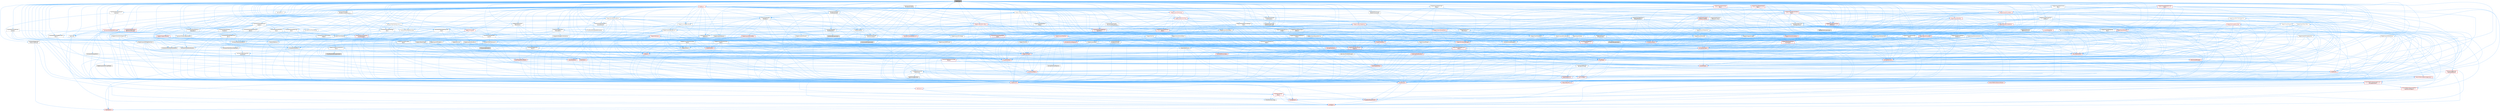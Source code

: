 digraph "SlateExtras.h"
{
 // INTERACTIVE_SVG=YES
 // LATEX_PDF_SIZE
  bgcolor="transparent";
  edge [fontname=Helvetica,fontsize=10,labelfontname=Helvetica,labelfontsize=10];
  node [fontname=Helvetica,fontsize=10,shape=box,height=0.2,width=0.4];
  Node1 [id="Node000001",label="SlateExtras.h",height=0.2,width=0.4,color="gray40", fillcolor="grey60", style="filled", fontcolor="black",tooltip=" "];
  Node1 -> Node2 [id="edge1_Node000001_Node000002",color="steelblue1",style="solid",tooltip=" "];
  Node2 [id="Node000002",label="Misc/MonolithicHeaderBoilerplate.h",height=0.2,width=0.4,color="grey40", fillcolor="white", style="filled",URL="$d5/d77/MonolithicHeaderBoilerplate_8h.html",tooltip=" "];
  Node2 -> Node3 [id="edge2_Node000002_Node000003",color="steelblue1",style="solid",tooltip=" "];
  Node3 [id="Node000003",label="CoreTypes.h",height=0.2,width=0.4,color="red", fillcolor="#FFF0F0", style="filled",URL="$dc/dec/CoreTypes_8h.html",tooltip=" "];
  Node3 -> Node4 [id="edge3_Node000003_Node000004",color="steelblue1",style="solid",tooltip=" "];
  Node4 [id="Node000004",label="HAL/Platform.h",height=0.2,width=0.4,color="red", fillcolor="#FFF0F0", style="filled",URL="$d9/dd0/Platform_8h.html",tooltip=" "];
  Node1 -> Node17 [id="edge4_Node000001_Node000017",color="steelblue1",style="solid",tooltip=" "];
  Node17 [id="Node000017",label="SlateOptMacros.h",height=0.2,width=0.4,color="grey40", fillcolor="white", style="filled",URL="$d4/de0/SlateOptMacros_8h.html",tooltip=" "];
  Node17 -> Node18 [id="edge5_Node000017_Node000018",color="steelblue1",style="solid",tooltip=" "];
  Node18 [id="Node000018",label="CoreMinimal.h",height=0.2,width=0.4,color="red", fillcolor="#FFF0F0", style="filled",URL="$d7/d67/CoreMinimal_8h.html",tooltip=" "];
  Node18 -> Node3 [id="edge6_Node000018_Node000003",color="steelblue1",style="solid",tooltip=" "];
  Node18 -> Node238 [id="edge7_Node000018_Node000238",color="steelblue1",style="solid",tooltip=" "];
  Node238 [id="Node000238",label="Templates/SharedPointer.h",height=0.2,width=0.4,color="red", fillcolor="#FFF0F0", style="filled",URL="$d2/d17/SharedPointer_8h.html",tooltip=" "];
  Node238 -> Node3 [id="edge8_Node000238_Node000003",color="steelblue1",style="solid",tooltip=" "];
  Node18 -> Node206 [id="edge9_Node000018_Node000206",color="steelblue1",style="solid",tooltip=" "];
  Node206 [id="Node000206",label="Misc/Optional.h",height=0.2,width=0.4,color="red", fillcolor="#FFF0F0", style="filled",URL="$d2/dae/Optional_8h.html",tooltip=" "];
  Node206 -> Node3 [id="edge10_Node000206_Node000003",color="steelblue1",style="solid",tooltip=" "];
  Node18 -> Node272 [id="edge11_Node000018_Node000272",color="steelblue1",style="solid",tooltip=" "];
  Node272 [id="Node000272",label="Internationalization\l/Text.h",height=0.2,width=0.4,color="red", fillcolor="#FFF0F0", style="filled",URL="$d6/d35/Text_8h.html",tooltip=" "];
  Node272 -> Node3 [id="edge12_Node000272_Node000003",color="steelblue1",style="solid",tooltip=" "];
  Node272 -> Node51 [id="edge13_Node000272_Node000051",color="steelblue1",style="solid",tooltip=" "];
  Node51 [id="Node000051",label="Misc/EnumClassFlags.h",height=0.2,width=0.4,color="grey40", fillcolor="white", style="filled",URL="$d8/de7/EnumClassFlags_8h.html",tooltip=" "];
  Node272 -> Node238 [id="edge14_Node000272_Node000238",color="steelblue1",style="solid",tooltip=" "];
  Node272 -> Node206 [id="edge15_Node000272_Node000206",color="steelblue1",style="solid",tooltip=" "];
  Node18 -> Node279 [id="edge16_Node000018_Node000279",color="steelblue1",style="solid",tooltip=" "];
  Node279 [id="Node000279",label="Math/Vector.h",height=0.2,width=0.4,color="red", fillcolor="#FFF0F0", style="filled",URL="$d6/dbe/Vector_8h.html",tooltip=" "];
  Node279 -> Node3 [id="edge17_Node000279_Node000003",color="steelblue1",style="solid",tooltip=" "];
  Node279 -> Node272 [id="edge18_Node000279_Node000272",color="steelblue1",style="solid",tooltip=" "];
  Node1 -> Node338 [id="edge19_Node000001_Node000338",color="steelblue1",style="solid",tooltip=" "];
  Node338 [id="Node000338",label="Framework/Application\l/IPlatformTextField.h",height=0.2,width=0.4,color="grey40", fillcolor="white", style="filled",URL="$d3/d6e/IPlatformTextField_8h.html",tooltip=" "];
  Node338 -> Node18 [id="edge20_Node000338_Node000018",color="steelblue1",style="solid",tooltip=" "];
  Node338 -> Node4 [id="edge21_Node000338_Node000004",color="steelblue1",style="solid",tooltip=" "];
  Node338 -> Node238 [id="edge22_Node000338_Node000238",color="steelblue1",style="solid",tooltip=" "];
  Node338 -> Node339 [id="edge23_Node000338_Node000339",color="steelblue1",style="solid",tooltip=" "];
  Node339 [id="Node000339",label="Widgets/Input/IVirtualKeyboard\lEntry.h",height=0.2,width=0.4,color="grey40", fillcolor="white", style="filled",URL="$d0/db4/IVirtualKeyboardEntry_8h.html",tooltip=" "];
  Node339 -> Node18 [id="edge24_Node000339_Node000018",color="steelblue1",style="solid",tooltip=" "];
  Node339 -> Node340 [id="edge25_Node000339_Node000340",color="steelblue1",style="solid",tooltip=" "];
  Node340 [id="Node000340",label="Types/SlateEnums.h",height=0.2,width=0.4,color="red", fillcolor="#FFF0F0", style="filled",URL="$d4/d4d/SlateEnums_8h.html",tooltip=" "];
  Node340 -> Node18 [id="edge26_Node000340_Node000018",color="steelblue1",style="solid",tooltip=" "];
  Node340 -> Node341 [id="edge27_Node000340_Node000341",color="steelblue1",style="solid",tooltip=" "];
  Node341 [id="Node000341",label="UObject/ObjectMacros.h",height=0.2,width=0.4,color="red", fillcolor="#FFF0F0", style="filled",URL="$d8/d8d/ObjectMacros_8h.html",tooltip=" "];
  Node341 -> Node51 [id="edge28_Node000341_Node000051",color="steelblue1",style="solid",tooltip=" "];
  Node339 -> Node373 [id="edge29_Node000339_Node000373",color="steelblue1",style="solid",tooltip=" "];
  Node373 [id="Node000373",label="IVirtualKeyboardEntry.generated.h",height=0.2,width=0.4,color="grey60", fillcolor="#E0E0E0", style="filled",tooltip=" "];
  Node1 -> Node374 [id="edge30_Node000001_Node000374",color="steelblue1",style="solid",tooltip=" "];
  Node374 [id="Node000374",label="Framework/SlateDelegates.h",height=0.2,width=0.4,color="grey40", fillcolor="white", style="filled",URL="$de/dd3/SlateDelegates_8h.html",tooltip=" "];
  Node374 -> Node18 [id="edge31_Node000374_Node000018",color="steelblue1",style="solid",tooltip=" "];
  Node374 -> Node375 [id="edge32_Node000374_Node000375",color="steelblue1",style="solid",tooltip=" "];
  Node375 [id="Node000375",label="Input/Reply.h",height=0.2,width=0.4,color="red", fillcolor="#FFF0F0", style="filled",URL="$dd/dc7/Reply_8h.html",tooltip=" "];
  Node375 -> Node18 [id="edge33_Node000375_Node000018",color="steelblue1",style="solid",tooltip=" "];
  Node375 -> Node376 [id="edge34_Node000375_Node000376",color="steelblue1",style="solid",tooltip=" "];
  Node376 [id="Node000376",label="InputCoreTypes.h",height=0.2,width=0.4,color="red", fillcolor="#FFF0F0", style="filled",URL="$de/d34/InputCoreTypes_8h.html",tooltip=" "];
  Node376 -> Node341 [id="edge35_Node000376_Node000341",color="steelblue1",style="solid",tooltip=" "];
  Node376 -> Node431 [id="edge36_Node000376_Node000431",color="steelblue1",style="solid",tooltip=" "];
  Node431 [id="Node000431",label="Misc/Attribute.h",height=0.2,width=0.4,color="red", fillcolor="#FFF0F0", style="filled",URL="$d4/d08/Attribute_8h.html",tooltip=" "];
  Node431 -> Node3 [id="edge37_Node000431_Node000003",color="steelblue1",style="solid",tooltip=" "];
  Node431 -> Node238 [id="edge38_Node000431_Node000238",color="steelblue1",style="solid",tooltip=" "];
  Node375 -> Node340 [id="edge39_Node000375_Node000340",color="steelblue1",style="solid",tooltip=" "];
  Node375 -> Node436 [id="edge40_Node000375_Node000436",color="steelblue1",style="solid",tooltip=" "];
  Node436 [id="Node000436",label="Input/Events.h",height=0.2,width=0.4,color="red", fillcolor="#FFF0F0", style="filled",URL="$d0/dbb/Events_8h.html",tooltip=" "];
  Node436 -> Node18 [id="edge41_Node000436_Node000018",color="steelblue1",style="solid",tooltip=" "];
  Node436 -> Node341 [id="edge42_Node000436_Node000341",color="steelblue1",style="solid",tooltip=" "];
  Node436 -> Node376 [id="edge43_Node000436_Node000376",color="steelblue1",style="solid",tooltip=" "];
  Node436 -> Node340 [id="edge44_Node000436_Node000340",color="steelblue1",style="solid",tooltip=" "];
  Node436 -> Node437 [id="edge45_Node000436_Node000437",color="steelblue1",style="solid",tooltip=" "];
  Node437 [id="Node000437",label="GenericPlatform/GenericApplication.h",height=0.2,width=0.4,color="red", fillcolor="#FFF0F0", style="filled",URL="$d2/d23/GenericApplication_8h.html",tooltip=" "];
  Node437 -> Node3 [id="edge46_Node000437_Node000003",color="steelblue1",style="solid",tooltip=" "];
  Node437 -> Node238 [id="edge47_Node000437_Node000238",color="steelblue1",style="solid",tooltip=" "];
  Node437 -> Node438 [id="edge48_Node000437_Node000438",color="steelblue1",style="solid",tooltip=" "];
  Node438 [id="Node000438",label="GenericPlatform/GenericApplication\lMessageHandler.h",height=0.2,width=0.4,color="red", fillcolor="#FFF0F0", style="filled",URL="$dd/d6b/GenericApplicationMessageHandler_8h.html",tooltip=" "];
  Node438 -> Node3 [id="edge49_Node000438_Node000003",color="steelblue1",style="solid",tooltip=" "];
  Node438 -> Node238 [id="edge50_Node000438_Node000238",color="steelblue1",style="solid",tooltip=" "];
  Node438 -> Node206 [id="edge51_Node000438_Node000206",color="steelblue1",style="solid",tooltip=" "];
  Node438 -> Node439 [id="edge52_Node000438_Node000439",color="steelblue1",style="solid",tooltip=" "];
  Node439 [id="Node000439",label="GenericPlatform/GenericPlatform\lInputDeviceMapper.h",height=0.2,width=0.4,color="red", fillcolor="#FFF0F0", style="filled",URL="$d0/d93/GenericPlatformInputDeviceMapper_8h.html",tooltip=" "];
  Node439 -> Node3 [id="edge53_Node000439_Node000003",color="steelblue1",style="solid",tooltip=" "];
  Node437 -> Node440 [id="edge54_Node000437_Node000440",color="steelblue1",style="solid",tooltip=" "];
  Node440 [id="Node000440",label="GenericPlatform/GenericWindow.h",height=0.2,width=0.4,color="red", fillcolor="#FFF0F0", style="filled",URL="$da/d67/GenericWindow_8h.html",tooltip=" "];
  Node440 -> Node3 [id="edge55_Node000440_Node000003",color="steelblue1",style="solid",tooltip=" "];
  Node440 -> Node238 [id="edge56_Node000440_Node000238",color="steelblue1",style="solid",tooltip=" "];
  Node436 -> Node439 [id="edge57_Node000436_Node000439",color="steelblue1",style="solid",tooltip=" "];
  Node375 -> Node457 [id="edge58_Node000375_Node000457",color="steelblue1",style="solid",tooltip=" "];
  Node457 [id="Node000457",label="Input/DragAndDrop.h",height=0.2,width=0.4,color="red", fillcolor="#FFF0F0", style="filled",URL="$db/d14/DragAndDrop_8h.html",tooltip=" "];
  Node457 -> Node18 [id="edge59_Node000457_Node000018",color="steelblue1",style="solid",tooltip=" "];
  Node457 -> Node458 [id="edge60_Node000457_Node000458",color="steelblue1",style="solid",tooltip=" "];
  Node458 [id="Node000458",label="Input/CursorReply.h",height=0.2,width=0.4,color="red", fillcolor="#FFF0F0", style="filled",URL="$d9/df6/CursorReply_8h.html",tooltip=" "];
  Node458 -> Node18 [id="edge61_Node000458_Node000018",color="steelblue1",style="solid",tooltip=" "];
  Node457 -> Node436 [id="edge62_Node000457_Node000436",color="steelblue1",style="solid",tooltip=" "];
  Node374 -> Node461 [id="edge63_Node000374_Node000461",color="steelblue1",style="solid",tooltip=" "];
  Node461 [id="Node000461",label="Widgets/SWidget.h",height=0.2,width=0.4,color="red", fillcolor="#FFF0F0", style="filled",URL="$dc/df5/SWidget_8h.html",tooltip=" "];
  Node461 -> Node18 [id="edge64_Node000461_Node000018",color="steelblue1",style="solid",tooltip=" "];
  Node461 -> Node431 [id="edge65_Node000461_Node000431",color="steelblue1",style="solid",tooltip=" "];
  Node461 -> Node463 [id="edge66_Node000461_Node000463",color="steelblue1",style="solid",tooltip=" "];
  Node463 [id="Node000463",label="Styling/SlateColor.h",height=0.2,width=0.4,color="red", fillcolor="#FFF0F0", style="filled",URL="$d1/dc5/SlateColor_8h.html",tooltip=" "];
  Node463 -> Node18 [id="edge67_Node000463_Node000018",color="steelblue1",style="solid",tooltip=" "];
  Node463 -> Node341 [id="edge68_Node000463_Node000341",color="steelblue1",style="solid",tooltip=" "];
  Node461 -> Node452 [id="edge69_Node000461_Node000452",color="steelblue1",style="solid",tooltip=" "];
  Node452 [id="Node000452",label="Layout/SlateRect.h",height=0.2,width=0.4,color="red", fillcolor="#FFF0F0", style="filled",URL="$dc/df8/SlateRect_8h.html",tooltip=" "];
  Node452 -> Node18 [id="edge70_Node000452_Node000018",color="steelblue1",style="solid",tooltip=" "];
  Node452 -> Node443 [id="edge71_Node000452_Node000443",color="steelblue1",style="solid",tooltip=" "];
  Node443 [id="Node000443",label="Layout/Margin.h",height=0.2,width=0.4,color="red", fillcolor="#FFF0F0", style="filled",URL="$d6/def/Margin_8h.html",tooltip=" "];
  Node443 -> Node18 [id="edge72_Node000443_Node000018",color="steelblue1",style="solid",tooltip=" "];
  Node443 -> Node341 [id="edge73_Node000443_Node000341",color="steelblue1",style="solid",tooltip=" "];
  Node443 -> Node340 [id="edge74_Node000443_Node000340",color="steelblue1",style="solid",tooltip=" "];
  Node461 -> Node466 [id="edge75_Node000461_Node000466",color="steelblue1",style="solid",tooltip=" "];
  Node466 [id="Node000466",label="Layout/Visibility.h",height=0.2,width=0.4,color="red", fillcolor="#FFF0F0", style="filled",URL="$d1/de6/Visibility_8h.html",tooltip=" "];
  Node466 -> Node18 [id="edge76_Node000466_Node000018",color="steelblue1",style="solid",tooltip=" "];
  Node466 -> Node4 [id="edge77_Node000466_Node000004",color="steelblue1",style="solid",tooltip=" "];
  Node461 -> Node443 [id="edge78_Node000461_Node000443",color="steelblue1",style="solid",tooltip=" "];
  Node461 -> Node458 [id="edge79_Node000461_Node000458",color="steelblue1",style="solid",tooltip=" "];
  Node461 -> Node375 [id="edge80_Node000461_Node000375",color="steelblue1",style="solid",tooltip=" "];
  Node461 -> Node471 [id="edge81_Node000461_Node000471",color="steelblue1",style="solid",tooltip=" "];
  Node471 [id="Node000471",label="Input/PopupMethodReply.h",height=0.2,width=0.4,color="red", fillcolor="#FFF0F0", style="filled",URL="$d1/db7/PopupMethodReply_8h.html",tooltip=" "];
  Node471 -> Node18 [id="edge82_Node000471_Node000018",color="steelblue1",style="solid",tooltip=" "];
  Node461 -> Node474 [id="edge83_Node000461_Node000474",color="steelblue1",style="solid",tooltip=" "];
  Node474 [id="Node000474",label="SlateGlobals.h",height=0.2,width=0.4,color="red", fillcolor="#FFF0F0", style="filled",URL="$d9/db9/SlateGlobals_8h.html",tooltip=" "];
  Node474 -> Node18 [id="edge84_Node000474_Node000018",color="steelblue1",style="solid",tooltip=" "];
  Node1 -> Node591 [id="edge85_Node000001_Node000591",color="steelblue1",style="solid",tooltip=" "];
  Node591 [id="Node000591",label="SlateFwd.h",height=0.2,width=0.4,color="grey40", fillcolor="white", style="filled",URL="$db/df5/SlateFwd_8h.html",tooltip=" "];
  Node591 -> Node3 [id="edge86_Node000591_Node000003",color="steelblue1",style="solid",tooltip=" "];
  Node591 -> Node279 [id="edge87_Node000591_Node000279",color="steelblue1",style="solid",tooltip=" "];
  Node1 -> Node592 [id="edge88_Node000001_Node000592",color="steelblue1",style="solid",tooltip=" "];
  Node592 [id="Node000592",label="Framework/Application\l/MenuStack.h",height=0.2,width=0.4,color="grey40", fillcolor="white", style="filled",URL="$d8/d80/MenuStack_8h.html",tooltip=" "];
  Node592 -> Node18 [id="edge89_Node000592_Node000018",color="steelblue1",style="solid",tooltip=" "];
  Node592 -> Node471 [id="edge90_Node000592_Node000471",color="steelblue1",style="solid",tooltip=" "];
  Node592 -> Node593 [id="edge91_Node000592_Node000593",color="steelblue1",style="solid",tooltip=" "];
  Node593 [id="Node000593",label="Framework/Application\l/IMenu.h",height=0.2,width=0.4,color="grey40", fillcolor="white", style="filled",URL="$dc/d7a/IMenu_8h.html",tooltip=" "];
  Node593 -> Node18 [id="edge92_Node000593_Node000018",color="steelblue1",style="solid",tooltip=" "];
  Node592 -> Node452 [id="edge93_Node000592_Node000452",color="steelblue1",style="solid",tooltip=" "];
  Node592 -> Node461 [id="edge94_Node000592_Node000461",color="steelblue1",style="solid",tooltip=" "];
  Node592 -> Node594 [id="edge95_Node000592_Node000594",color="steelblue1",style="solid",tooltip=" "];
  Node594 [id="Node000594",label="Types/SlateStructs.h",height=0.2,width=0.4,color="grey40", fillcolor="white", style="filled",URL="$d3/d47/SlateStructs_8h.html",tooltip=" "];
  Node594 -> Node18 [id="edge96_Node000594_Node000018",color="steelblue1",style="solid",tooltip=" "];
  Node594 -> Node431 [id="edge97_Node000594_Node000431",color="steelblue1",style="solid",tooltip=" "];
  Node594 -> Node206 [id="edge98_Node000594_Node000206",color="steelblue1",style="solid",tooltip=" "];
  Node592 -> Node595 [id="edge99_Node000592_Node000595",color="steelblue1",style="solid",tooltip=" "];
  Node595 [id="Node000595",label="Widgets/SWindow.h",height=0.2,width=0.4,color="red", fillcolor="#FFF0F0", style="filled",URL="$d2/d6d/SWindow_8h.html",tooltip=" "];
  Node595 -> Node18 [id="edge100_Node000595_Node000018",color="steelblue1",style="solid",tooltip=" "];
  Node595 -> Node431 [id="edge101_Node000595_Node000431",color="steelblue1",style="solid",tooltip=" "];
  Node595 -> Node443 [id="edge102_Node000595_Node000443",color="steelblue1",style="solid",tooltip=" "];
  Node595 -> Node463 [id="edge103_Node000595_Node000463",color="steelblue1",style="solid",tooltip=" "];
  Node595 -> Node452 [id="edge104_Node000595_Node000452",color="steelblue1",style="solid",tooltip=" "];
  Node595 -> Node466 [id="edge105_Node000595_Node000466",color="steelblue1",style="solid",tooltip=" "];
  Node595 -> Node458 [id="edge106_Node000595_Node000458",color="steelblue1",style="solid",tooltip=" "];
  Node595 -> Node438 [id="edge107_Node000595_Node000438",color="steelblue1",style="solid",tooltip=" "];
  Node595 -> Node440 [id="edge108_Node000595_Node000440",color="steelblue1",style="solid",tooltip=" "];
  Node595 -> Node375 [id="edge109_Node000595_Node000375",color="steelblue1",style="solid",tooltip=" "];
  Node595 -> Node594 [id="edge110_Node000595_Node000594",color="steelblue1",style="solid",tooltip=" "];
  Node595 -> Node615 [id="edge111_Node000595_Node000615",color="steelblue1",style="solid",tooltip=" "];
  Node615 [id="Node000615",label="Animation/CurveSequence.h",height=0.2,width=0.4,color="red", fillcolor="#FFF0F0", style="filled",URL="$de/d03/CurveSequence_8h.html",tooltip=" "];
  Node615 -> Node18 [id="edge112_Node000615_Node000018",color="steelblue1",style="solid",tooltip=" "];
  Node595 -> Node619 [id="edge113_Node000595_Node000619",color="steelblue1",style="solid",tooltip=" "];
  Node619 [id="Node000619",label="Styling/SlateWidgetStyle\lAsset.h",height=0.2,width=0.4,color="red", fillcolor="#FFF0F0", style="filled",URL="$dd/dfb/SlateWidgetStyleAsset_8h.html",tooltip=" "];
  Node619 -> Node18 [id="edge114_Node000619_Node000018",color="steelblue1",style="solid",tooltip=" "];
  Node619 -> Node341 [id="edge115_Node000619_Node000341",color="steelblue1",style="solid",tooltip=" "];
  Node595 -> Node626 [id="edge116_Node000595_Node000626",color="steelblue1",style="solid",tooltip=" "];
  Node626 [id="Node000626",label="Widgets/DeclarativeSyntax\lSupport.h",height=0.2,width=0.4,color="red", fillcolor="#FFF0F0", style="filled",URL="$d9/d96/DeclarativeSyntaxSupport_8h.html",tooltip=" "];
  Node626 -> Node18 [id="edge117_Node000626_Node000018",color="steelblue1",style="solid",tooltip=" "];
  Node626 -> Node431 [id="edge118_Node000626_Node000431",color="steelblue1",style="solid",tooltip=" "];
  Node626 -> Node466 [id="edge119_Node000626_Node000466",color="steelblue1",style="solid",tooltip=" "];
  Node626 -> Node627 [id="edge120_Node000626_Node000627",color="steelblue1",style="solid",tooltip=" "];
  Node627 [id="Node000627",label="Trace/SlateMemoryTags.h",height=0.2,width=0.4,color="red", fillcolor="#FFF0F0", style="filled",URL="$d1/d00/SlateMemoryTags_8h.html",tooltip=" "];
  Node595 -> Node630 [id="edge121_Node000595_Node000630",color="steelblue1",style="solid",tooltip=" "];
  Node630 [id="Node000630",label="SlotBase.h",height=0.2,width=0.4,color="red", fillcolor="#FFF0F0", style="filled",URL="$dc/db8/SlotBase_8h.html",tooltip=" "];
  Node630 -> Node18 [id="edge122_Node000630_Node000018",color="steelblue1",style="solid",tooltip=" "];
  Node630 -> Node431 [id="edge123_Node000630_Node000431",color="steelblue1",style="solid",tooltip=" "];
  Node595 -> Node461 [id="edge124_Node000595_Node000461",color="steelblue1",style="solid",tooltip=" "];
  Node595 -> Node631 [id="edge125_Node000595_Node000631",color="steelblue1",style="solid",tooltip=" "];
  Node631 [id="Node000631",label="Widgets/SCompoundWidget.h",height=0.2,width=0.4,color="red", fillcolor="#FFF0F0", style="filled",URL="$db/d0b/SCompoundWidget_8h.html",tooltip=" "];
  Node631 -> Node18 [id="edge126_Node000631_Node000018",color="steelblue1",style="solid",tooltip=" "];
  Node631 -> Node431 [id="edge127_Node000631_Node000431",color="steelblue1",style="solid",tooltip=" "];
  Node631 -> Node463 [id="edge128_Node000631_Node000463",color="steelblue1",style="solid",tooltip=" "];
  Node631 -> Node466 [id="edge129_Node000631_Node000466",color="steelblue1",style="solid",tooltip=" "];
  Node631 -> Node461 [id="edge130_Node000631_Node000461",color="steelblue1",style="solid",tooltip=" "];
  Node631 -> Node632 [id="edge131_Node000631_Node000632",color="steelblue1",style="solid",tooltip=" "];
  Node632 [id="Node000632",label="Layout/Children.h",height=0.2,width=0.4,color="red", fillcolor="#FFF0F0", style="filled",URL="$db/d68/Children_8h.html",tooltip=" "];
  Node632 -> Node18 [id="edge132_Node000632_Node000018",color="steelblue1",style="solid",tooltip=" "];
  Node632 -> Node630 [id="edge133_Node000632_Node000630",color="steelblue1",style="solid",tooltip=" "];
  Node632 -> Node461 [id="edge134_Node000632_Node000461",color="steelblue1",style="solid",tooltip=" "];
  Node595 -> Node637 [id="edge135_Node000595_Node000637",color="steelblue1",style="solid",tooltip=" "];
  Node637 [id="Node000637",label="Widgets/SBoxPanel.h",height=0.2,width=0.4,color="red", fillcolor="#FFF0F0", style="filled",URL="$d8/de6/SBoxPanel_8h.html",tooltip=" "];
  Node637 -> Node18 [id="edge136_Node000637_Node000018",color="steelblue1",style="solid",tooltip=" "];
  Node637 -> Node431 [id="edge137_Node000637_Node000431",color="steelblue1",style="solid",tooltip=" "];
  Node637 -> Node443 [id="edge138_Node000637_Node000443",color="steelblue1",style="solid",tooltip=" "];
  Node637 -> Node466 [id="edge139_Node000637_Node000466",color="steelblue1",style="solid",tooltip=" "];
  Node637 -> Node594 [id="edge140_Node000637_Node000594",color="steelblue1",style="solid",tooltip=" "];
  Node637 -> Node626 [id="edge141_Node000637_Node000626",color="steelblue1",style="solid",tooltip=" "];
  Node637 -> Node630 [id="edge142_Node000637_Node000630",color="steelblue1",style="solid",tooltip=" "];
  Node637 -> Node461 [id="edge143_Node000637_Node000461",color="steelblue1",style="solid",tooltip=" "];
  Node637 -> Node632 [id="edge144_Node000637_Node000632",color="steelblue1",style="solid",tooltip=" "];
  Node637 -> Node638 [id="edge145_Node000637_Node000638",color="steelblue1",style="solid",tooltip=" "];
  Node638 [id="Node000638",label="Widgets/SPanel.h",height=0.2,width=0.4,color="grey40", fillcolor="white", style="filled",URL="$d6/d71/SPanel_8h.html",tooltip=" "];
  Node638 -> Node18 [id="edge146_Node000638_Node000018",color="steelblue1",style="solid",tooltip=" "];
  Node638 -> Node431 [id="edge147_Node000638_Node000431",color="steelblue1",style="solid",tooltip=" "];
  Node638 -> Node466 [id="edge148_Node000638_Node000466",color="steelblue1",style="solid",tooltip=" "];
  Node638 -> Node461 [id="edge149_Node000638_Node000461",color="steelblue1",style="solid",tooltip=" "];
  Node637 -> Node457 [id="edge150_Node000637_Node000457",color="steelblue1",style="solid",tooltip=" "];
  Node595 -> Node519 [id="edge151_Node000595_Node000519",color="steelblue1",style="solid",tooltip=" "];
  Node519 [id="Node000519",label="Styling/SlateTypes.h",height=0.2,width=0.4,color="red", fillcolor="#FFF0F0", style="filled",URL="$d2/d6f/SlateTypes_8h.html",tooltip=" "];
  Node519 -> Node18 [id="edge152_Node000519_Node000018",color="steelblue1",style="solid",tooltip=" "];
  Node519 -> Node341 [id="edge153_Node000519_Node000341",color="steelblue1",style="solid",tooltip=" "];
  Node519 -> Node463 [id="edge154_Node000519_Node000463",color="steelblue1",style="solid",tooltip=" "];
  Node519 -> Node524 [id="edge155_Node000519_Node000524",color="steelblue1",style="solid",tooltip=" "];
  Node524 [id="Node000524",label="Fonts/SlateFontInfo.h",height=0.2,width=0.4,color="red", fillcolor="#FFF0F0", style="filled",URL="$dc/dfb/SlateFontInfo_8h.html",tooltip=" "];
  Node524 -> Node18 [id="edge156_Node000524_Node000018",color="steelblue1",style="solid",tooltip=" "];
  Node524 -> Node341 [id="edge157_Node000524_Node000341",color="steelblue1",style="solid",tooltip=" "];
  Node524 -> Node525 [id="edge158_Node000524_Node000525",color="steelblue1",style="solid",tooltip=" "];
  Node525 [id="Node000525",label="HAL/IConsoleManager.h",height=0.2,width=0.4,color="red", fillcolor="#FFF0F0", style="filled",URL="$dd/d0d/IConsoleManager_8h.html",tooltip=" "];
  Node525 -> Node3 [id="edge159_Node000525_Node000003",color="steelblue1",style="solid",tooltip=" "];
  Node525 -> Node272 [id="edge160_Node000525_Node000272",color="steelblue1",style="solid",tooltip=" "];
  Node519 -> Node443 [id="edge161_Node000519_Node000443",color="steelblue1",style="solid",tooltip=" "];
  Node519 -> Node431 [id="edge162_Node000519_Node000431",color="steelblue1",style="solid",tooltip=" "];
  Node595 -> Node641 [id="edge163_Node000595_Node000641",color="steelblue1",style="solid",tooltip=" "];
  Node641 [id="Node000641",label="Styling/CoreStyle.h",height=0.2,width=0.4,color="red", fillcolor="#FFF0F0", style="filled",URL="$d6/d45/CoreStyle_8h.html",tooltip=" "];
  Node641 -> Node18 [id="edge164_Node000641_Node000018",color="steelblue1",style="solid",tooltip=" "];
  Node641 -> Node642 [id="edge165_Node000641_Node000642",color="steelblue1",style="solid",tooltip=" "];
  Node642 [id="Node000642",label="Styling/ISlateStyle.h",height=0.2,width=0.4,color="red", fillcolor="#FFF0F0", style="filled",URL="$dc/dfa/ISlateStyle_8h.html",tooltip=" "];
  Node642 -> Node18 [id="edge166_Node000642_Node000018",color="steelblue1",style="solid",tooltip=" "];
  Node642 -> Node463 [id="edge167_Node000642_Node000463",color="steelblue1",style="solid",tooltip=" "];
  Node642 -> Node524 [id="edge168_Node000642_Node000524",color="steelblue1",style="solid",tooltip=" "];
  Node592 -> Node648 [id="edge169_Node000592_Node000648",color="steelblue1",style="solid",tooltip=" "];
  Node648 [id="Node000648",label="Application/ThrottleManager.h",height=0.2,width=0.4,color="grey40", fillcolor="white", style="filled",URL="$d0/df6/ThrottleManager_8h.html",tooltip=" "];
  Node648 -> Node18 [id="edge170_Node000648_Node000018",color="steelblue1",style="solid",tooltip=" "];
  Node648 -> Node3 [id="edge171_Node000648_Node000003",color="steelblue1",style="solid",tooltip=" "];
  Node648 -> Node525 [id="edge172_Node000648_Node000525",color="steelblue1",style="solid",tooltip=" "];
  Node592 -> Node264 [id="edge173_Node000592_Node000264",color="steelblue1",style="solid",tooltip=" "];
  Node264 [id="Node000264",label="Delegates/DelegateCombinations.h",height=0.2,width=0.4,color="grey40", fillcolor="white", style="filled",URL="$d3/d23/DelegateCombinations_8h.html",tooltip=" "];
  Node1 -> Node649 [id="edge174_Node000001_Node000649",color="steelblue1",style="solid",tooltip=" "];
  Node649 [id="Node000649",label="Framework/Application\l/NavigationConfig.h",height=0.2,width=0.4,color="grey40", fillcolor="white", style="filled",URL="$db/d4d/NavigationConfig_8h.html",tooltip=" "];
  Node649 -> Node18 [id="edge175_Node000649_Node000018",color="steelblue1",style="solid",tooltip=" "];
  Node649 -> Node376 [id="edge176_Node000649_Node000376",color="steelblue1",style="solid",tooltip=" "];
  Node649 -> Node436 [id="edge177_Node000649_Node000436",color="steelblue1",style="solid",tooltip=" "];
  Node1 -> Node650 [id="edge178_Node000001_Node000650",color="steelblue1",style="solid",tooltip=" "];
  Node650 [id="Node000650",label="Framework/Application\l/SlateApplication.h",height=0.2,width=0.4,color="grey40", fillcolor="white", style="filled",URL="$db/d28/SlateApplication_8h.html",tooltip=" "];
  Node650 -> Node18 [id="edge179_Node000650_Node000018",color="steelblue1",style="solid",tooltip=" "];
  Node650 -> Node431 [id="edge180_Node000650_Node000431",color="steelblue1",style="solid",tooltip=" "];
  Node650 -> Node376 [id="edge181_Node000650_Node000376",color="steelblue1",style="solid",tooltip=" "];
  Node650 -> Node525 [id="edge182_Node000650_Node000525",color="steelblue1",style="solid",tooltip=" "];
  Node650 -> Node593 [id="edge183_Node000650_Node000593",color="steelblue1",style="solid",tooltip=" "];
  Node650 -> Node466 [id="edge184_Node000650_Node000466",color="steelblue1",style="solid",tooltip=" "];
  Node650 -> Node440 [id="edge185_Node000650_Node000440",color="steelblue1",style="solid",tooltip=" "];
  Node650 -> Node463 [id="edge186_Node000650_Node000463",color="steelblue1",style="solid",tooltip=" "];
  Node650 -> Node452 [id="edge187_Node000650_Node000452",color="steelblue1",style="solid",tooltip=" "];
  Node650 -> Node438 [id="edge188_Node000650_Node000438",color="steelblue1",style="solid",tooltip=" "];
  Node650 -> Node437 [id="edge189_Node000650_Node000437",color="steelblue1",style="solid",tooltip=" "];
  Node650 -> Node439 [id="edge190_Node000650_Node000439",color="steelblue1",style="solid",tooltip=" "];
  Node650 -> Node436 [id="edge191_Node000650_Node000436",color="steelblue1",style="solid",tooltip=" "];
  Node650 -> Node457 [id="edge192_Node000650_Node000457",color="steelblue1",style="solid",tooltip=" "];
  Node650 -> Node375 [id="edge193_Node000650_Node000375",color="steelblue1",style="solid",tooltip=" "];
  Node650 -> Node461 [id="edge194_Node000650_Node000461",color="steelblue1",style="solid",tooltip=" "];
  Node650 -> Node595 [id="edge195_Node000650_Node000595",color="steelblue1",style="solid",tooltip=" "];
  Node650 -> Node651 [id="edge196_Node000650_Node000651",color="steelblue1",style="solid",tooltip=" "];
  Node651 [id="Node000651",label="Application/SlateWindowHelper.h",height=0.2,width=0.4,color="grey40", fillcolor="white", style="filled",URL="$d4/df3/SlateWindowHelper_8h.html",tooltip=" "];
  Node651 -> Node18 [id="edge197_Node000651_Node000018",color="steelblue1",style="solid",tooltip=" "];
  Node651 -> Node466 [id="edge198_Node000651_Node000466",color="steelblue1",style="solid",tooltip=" "];
  Node651 -> Node440 [id="edge199_Node000651_Node000440",color="steelblue1",style="solid",tooltip=" "];
  Node651 -> Node461 [id="edge200_Node000651_Node000461",color="steelblue1",style="solid",tooltip=" "];
  Node651 -> Node595 [id="edge201_Node000651_Node000595",color="steelblue1",style="solid",tooltip=" "];
  Node650 -> Node652 [id="edge202_Node000650_Node000652",color="steelblue1",style="solid",tooltip=" "];
  Node652 [id="Node000652",label="Rendering/SlateRenderer.h",height=0.2,width=0.4,color="red", fillcolor="#FFF0F0", style="filled",URL="$d7/d93/SlateRenderer_8h.html",tooltip=" "];
  Node652 -> Node18 [id="edge203_Node000652_Node000018",color="steelblue1",style="solid",tooltip=" "];
  Node652 -> Node655 [id="edge204_Node000652_Node000655",color="steelblue1",style="solid",tooltip=" "];
  Node655 [id="Node000655",label="Brushes/SlateDynamicImage\lBrush.h",height=0.2,width=0.4,color="red", fillcolor="#FFF0F0", style="filled",URL="$d1/d8f/SlateDynamicImageBrush_8h.html",tooltip=" "];
  Node655 -> Node18 [id="edge205_Node000655_Node000018",color="steelblue1",style="solid",tooltip=" "];
  Node655 -> Node443 [id="edge206_Node000655_Node000443",color="steelblue1",style="solid",tooltip=" "];
  Node650 -> Node656 [id="edge207_Node000650_Node000656",color="steelblue1",style="solid",tooltip=" "];
  Node656 [id="Node000656",label="Application/SlateApplication\lBase.h",height=0.2,width=0.4,color="red", fillcolor="#FFF0F0", style="filled",URL="$d2/dfe/SlateApplicationBase_8h.html",tooltip=" "];
  Node656 -> Node18 [id="edge208_Node000656_Node000018",color="steelblue1",style="solid",tooltip=" "];
  Node656 -> Node463 [id="edge209_Node000656_Node000463",color="steelblue1",style="solid",tooltip=" "];
  Node656 -> Node437 [id="edge210_Node000656_Node000437",color="steelblue1",style="solid",tooltip=" "];
  Node656 -> Node466 [id="edge211_Node000656_Node000466",color="steelblue1",style="solid",tooltip=" "];
  Node656 -> Node452 [id="edge212_Node000656_Node000452",color="steelblue1",style="solid",tooltip=" "];
  Node656 -> Node652 [id="edge213_Node000656_Node000652",color="steelblue1",style="solid",tooltip=" "];
  Node650 -> Node648 [id="edge214_Node000650_Node000648",color="steelblue1",style="solid",tooltip=" "];
  Node650 -> Node657 [id="edge215_Node000650_Node000657",color="steelblue1",style="solid",tooltip=" "];
  Node657 [id="Node000657",label="Widgets/IToolTip.h",height=0.2,width=0.4,color="grey40", fillcolor="white", style="filled",URL="$dd/db1/IToolTip_8h.html",tooltip=" "];
  Node657 -> Node18 [id="edge216_Node000657_Node000018",color="steelblue1",style="solid",tooltip=" "];
  Node657 -> Node461 [id="edge217_Node000657_Node000461",color="steelblue1",style="solid",tooltip=" "];
  Node650 -> Node658 [id="edge218_Node000650_Node000658",color="steelblue1",style="solid",tooltip=" "];
  Node658 [id="Node000658",label="Layout/WidgetPath.h",height=0.2,width=0.4,color="red", fillcolor="#FFF0F0", style="filled",URL="$d0/d7f/WidgetPath_8h.html",tooltip=" "];
  Node658 -> Node18 [id="edge219_Node000658_Node000018",color="steelblue1",style="solid",tooltip=" "];
  Node658 -> Node340 [id="edge220_Node000658_Node000340",color="steelblue1",style="solid",tooltip=" "];
  Node658 -> Node466 [id="edge221_Node000658_Node000466",color="steelblue1",style="solid",tooltip=" "];
  Node658 -> Node461 [id="edge222_Node000658_Node000461",color="steelblue1",style="solid",tooltip=" "];
  Node658 -> Node595 [id="edge223_Node000658_Node000595",color="steelblue1",style="solid",tooltip=" "];
  Node650 -> Node592 [id="edge224_Node000650_Node000592",color="steelblue1",style="solid",tooltip=" "];
  Node650 -> Node374 [id="edge225_Node000650_Node000374",color="steelblue1",style="solid",tooltip=" "];
  Node650 -> Node660 [id="edge226_Node000650_Node000660",color="steelblue1",style="solid",tooltip=" "];
  Node660 [id="Node000660",label="Framework/Application\l/GestureDetector.h",height=0.2,width=0.4,color="red", fillcolor="#FFF0F0", style="filled",URL="$d0/d0a/GestureDetector_8h.html",tooltip=" "];
  Node660 -> Node438 [id="edge227_Node000660_Node000438",color="steelblue1",style="solid",tooltip=" "];
  Node660 -> Node4 [id="edge228_Node000660_Node000004",color="steelblue1",style="solid",tooltip=" "];
  Node660 -> Node376 [id="edge229_Node000660_Node000376",color="steelblue1",style="solid",tooltip=" "];
  Node660 -> Node206 [id="edge230_Node000660_Node000206",color="steelblue1",style="solid",tooltip=" "];
  Node650 -> Node661 [id="edge231_Node000650_Node000661",color="steelblue1",style="solid",tooltip=" "];
  Node661 [id="Node000661",label="SlateApplication.generated.h",height=0.2,width=0.4,color="grey60", fillcolor="#E0E0E0", style="filled",tooltip=" "];
  Node1 -> Node662 [id="edge232_Node000001_Node000662",color="steelblue1",style="solid",tooltip=" "];
  Node662 [id="Node000662",label="Framework/Commands\l/InputChord.h",height=0.2,width=0.4,color="grey40", fillcolor="white", style="filled",URL="$da/dfe/InputChord_8h.html",tooltip=" "];
  Node662 -> Node18 [id="edge233_Node000662_Node000018",color="steelblue1",style="solid",tooltip=" "];
  Node662 -> Node3 [id="edge234_Node000662_Node000003",color="steelblue1",style="solid",tooltip=" "];
  Node662 -> Node437 [id="edge235_Node000662_Node000437",color="steelblue1",style="solid",tooltip=" "];
  Node662 -> Node376 [id="edge236_Node000662_Node000376",color="steelblue1",style="solid",tooltip=" "];
  Node662 -> Node272 [id="edge237_Node000662_Node000272",color="steelblue1",style="solid",tooltip=" "];
  Node662 -> Node206 [id="edge238_Node000662_Node000206",color="steelblue1",style="solid",tooltip=" "];
  Node662 -> Node341 [id="edge239_Node000662_Node000341",color="steelblue1",style="solid",tooltip=" "];
  Node662 -> Node663 [id="edge240_Node000662_Node000663",color="steelblue1",style="solid",tooltip=" "];
  Node663 [id="Node000663",label="InputChord.generated.h",height=0.2,width=0.4,color="grey60", fillcolor="#E0E0E0", style="filled",tooltip=" "];
  Node1 -> Node664 [id="edge241_Node000001_Node000664",color="steelblue1",style="solid",tooltip=" "];
  Node664 [id="Node000664",label="Framework/Commands\l/UIAction.h",height=0.2,width=0.4,color="grey40", fillcolor="white", style="filled",URL="$d3/d13/UIAction_8h.html",tooltip=" "];
  Node664 -> Node18 [id="edge242_Node000664_Node000018",color="steelblue1",style="solid",tooltip=" "];
  Node664 -> Node466 [id="edge243_Node000664_Node000466",color="steelblue1",style="solid",tooltip=" "];
  Node664 -> Node519 [id="edge244_Node000664_Node000519",color="steelblue1",style="solid",tooltip=" "];
  Node1 -> Node665 [id="edge245_Node000001_Node000665",color="steelblue1",style="solid",tooltip=" "];
  Node665 [id="Node000665",label="Framework/Commands\l/UICommandInfo.h",height=0.2,width=0.4,color="grey40", fillcolor="white", style="filled",URL="$d8/db0/UICommandInfo_8h.html",tooltip=" "];
  Node665 -> Node18 [id="edge246_Node000665_Node000018",color="steelblue1",style="solid",tooltip=" "];
  Node665 -> Node431 [id="edge247_Node000665_Node000431",color="steelblue1",style="solid",tooltip=" "];
  Node665 -> Node376 [id="edge248_Node000665_Node000376",color="steelblue1",style="solid",tooltip=" "];
  Node665 -> Node466 [id="edge249_Node000665_Node000466",color="steelblue1",style="solid",tooltip=" "];
  Node665 -> Node666 [id="edge250_Node000665_Node000666",color="steelblue1",style="solid",tooltip=" "];
  Node666 [id="Node000666",label="Textures/SlateIcon.h",height=0.2,width=0.4,color="grey40", fillcolor="white", style="filled",URL="$d0/d09/SlateIcon_8h.html",tooltip=" "];
  Node666 -> Node18 [id="edge251_Node000666_Node000018",color="steelblue1",style="solid",tooltip=" "];
  Node665 -> Node627 [id="edge252_Node000665_Node000627",color="steelblue1",style="solid",tooltip=" "];
  Node665 -> Node662 [id="edge253_Node000665_Node000662",color="steelblue1",style="solid",tooltip=" "];
  Node665 -> Node667 [id="edge254_Node000665_Node000667",color="steelblue1",style="solid",tooltip=" "];
  Node667 [id="Node000667",label="UICommandInfo.generated.h",height=0.2,width=0.4,color="grey60", fillcolor="#E0E0E0", style="filled",tooltip=" "];
  Node1 -> Node668 [id="edge255_Node000001_Node000668",color="steelblue1",style="solid",tooltip=" "];
  Node668 [id="Node000668",label="Framework/Commands\l/InputBindingManager.h",height=0.2,width=0.4,color="grey40", fillcolor="white", style="filled",URL="$dd/dcd/InputBindingManager_8h.html",tooltip=" "];
  Node668 -> Node18 [id="edge256_Node000668_Node000018",color="steelblue1",style="solid",tooltip=" "];
  Node668 -> Node669 [id="edge257_Node000668_Node000669",color="steelblue1",style="solid",tooltip=" "];
  Node669 [id="Node000669",label="UICommandList.h",height=0.2,width=0.4,color="grey40", fillcolor="white", style="filled",URL="$dd/dc1/UICommandList_8h.html",tooltip=" "];
  Node669 -> Node18 [id="edge258_Node000669_Node000018",color="steelblue1",style="solid",tooltip=" "];
  Node669 -> Node376 [id="edge259_Node000669_Node000376",color="steelblue1",style="solid",tooltip=" "];
  Node669 -> Node466 [id="edge260_Node000669_Node000466",color="steelblue1",style="solid",tooltip=" "];
  Node669 -> Node664 [id="edge261_Node000669_Node000664",color="steelblue1",style="solid",tooltip=" "];
  Node669 -> Node665 [id="edge262_Node000669_Node000665",color="steelblue1",style="solid",tooltip=" "];
  Node668 -> Node662 [id="edge263_Node000668_Node000662",color="steelblue1",style="solid",tooltip=" "];
  Node668 -> Node665 [id="edge264_Node000668_Node000665",color="steelblue1",style="solid",tooltip=" "];
  Node1 -> Node670 [id="edge265_Node000001_Node000670",color="steelblue1",style="solid",tooltip=" "];
  Node670 [id="Node000670",label="Framework/Commands\l/Commands.h",height=0.2,width=0.4,color="grey40", fillcolor="white", style="filled",URL="$d9/db3/Commands_8h.html",tooltip=" "];
  Node670 -> Node18 [id="edge266_Node000670_Node000018",color="steelblue1",style="solid",tooltip=" "];
  Node670 -> Node665 [id="edge267_Node000670_Node000665",color="steelblue1",style="solid",tooltip=" "];
  Node670 -> Node668 [id="edge268_Node000670_Node000668",color="steelblue1",style="solid",tooltip=" "];
  Node1 -> Node669 [id="edge269_Node000001_Node000669",color="steelblue1",style="solid",tooltip=" "];
  Node1 -> Node671 [id="edge270_Node000001_Node000671",color="steelblue1",style="solid",tooltip=" "];
  Node671 [id="Node000671",label="Widgets/SWeakWidget.h",height=0.2,width=0.4,color="grey40", fillcolor="white", style="filled",URL="$d4/d78/SWeakWidget_8h.html",tooltip=" "];
  Node671 -> Node18 [id="edge271_Node000671_Node000018",color="steelblue1",style="solid",tooltip=" "];
  Node671 -> Node466 [id="edge272_Node000671_Node000466",color="steelblue1",style="solid",tooltip=" "];
  Node671 -> Node461 [id="edge273_Node000671_Node000461",color="steelblue1",style="solid",tooltip=" "];
  Node671 -> Node632 [id="edge274_Node000671_Node000632",color="steelblue1",style="solid",tooltip=" "];
  Node671 -> Node626 [id="edge275_Node000671_Node000626",color="steelblue1",style="solid",tooltip=" "];
  Node1 -> Node672 [id="edge276_Node000001_Node000672",color="steelblue1",style="solid",tooltip=" "];
  Node672 [id="Node000672",label="Framework/Text/TextRunRenderer.h",height=0.2,width=0.4,color="grey40", fillcolor="white", style="filled",URL="$d7/dc2/TextRunRenderer_8h.html",tooltip=" "];
  Node672 -> Node18 [id="edge277_Node000672_Node000018",color="steelblue1",style="solid",tooltip=" "];
  Node1 -> Node673 [id="edge278_Node000001_Node000673",color="steelblue1",style="solid",tooltip=" "];
  Node673 [id="Node000673",label="Framework/Text/TextLineHighlight.h",height=0.2,width=0.4,color="grey40", fillcolor="white", style="filled",URL="$d7/d25/TextLineHighlight_8h.html",tooltip=" "];
  Node673 -> Node18 [id="edge279_Node000673_Node000018",color="steelblue1",style="solid",tooltip=" "];
  Node1 -> Node674 [id="edge280_Node000001_Node000674",color="steelblue1",style="solid",tooltip=" "];
  Node674 [id="Node000674",label="Framework/Text/TextHitPoint.h",height=0.2,width=0.4,color="grey40", fillcolor="white", style="filled",URL="$d0/db3/TextHitPoint_8h.html",tooltip=" "];
  Node674 -> Node18 [id="edge281_Node000674_Node000018",color="steelblue1",style="solid",tooltip=" "];
  Node1 -> Node675 [id="edge282_Node000001_Node000675",color="steelblue1",style="solid",tooltip=" "];
  Node675 [id="Node000675",label="Framework/Text/ShapedText\lCacheFwd.h",height=0.2,width=0.4,color="grey40", fillcolor="white", style="filled",URL="$d1/d9a/ShapedTextCacheFwd_8h.html",tooltip=" "];
  Node675 -> Node18 [id="edge283_Node000675_Node000018",color="steelblue1",style="solid",tooltip=" "];
  Node1 -> Node676 [id="edge284_Node000001_Node000676",color="steelblue1",style="solid",tooltip=" "];
  Node676 [id="Node000676",label="Framework/Text/IRun.h",height=0.2,width=0.4,color="grey40", fillcolor="white", style="filled",URL="$d0/d63/IRun_8h.html",tooltip=" "];
  Node676 -> Node18 [id="edge285_Node000676_Node000018",color="steelblue1",style="solid",tooltip=" "];
  Node676 -> Node675 [id="edge286_Node000676_Node000675",color="steelblue1",style="solid",tooltip=" "];
  Node676 -> Node51 [id="edge287_Node000676_Node000051",color="steelblue1",style="solid",tooltip=" "];
  Node1 -> Node677 [id="edge288_Node000001_Node000677",color="steelblue1",style="solid",tooltip=" "];
  Node677 [id="Node000677",label="Framework/Text/IRunRenderer.h",height=0.2,width=0.4,color="grey40", fillcolor="white", style="filled",URL="$dd/d28/IRunRenderer_8h.html",tooltip=" "];
  Node677 -> Node18 [id="edge289_Node000677_Node000018",color="steelblue1",style="solid",tooltip=" "];
  Node1 -> Node678 [id="edge290_Node000001_Node000678",color="steelblue1",style="solid",tooltip=" "];
  Node678 [id="Node000678",label="Framework/Text/ILineHighlighter.h",height=0.2,width=0.4,color="grey40", fillcolor="white", style="filled",URL="$d0/daf/ILineHighlighter_8h.html",tooltip=" "];
  Node678 -> Node18 [id="edge291_Node000678_Node000018",color="steelblue1",style="solid",tooltip=" "];
  Node1 -> Node679 [id="edge292_Node000001_Node000679",color="steelblue1",style="solid",tooltip=" "];
  Node679 [id="Node000679",label="Framework/Text/ILayoutBlock.h",height=0.2,width=0.4,color="grey40", fillcolor="white", style="filled",URL="$d5/d67/ILayoutBlock_8h.html",tooltip=" "];
  Node679 -> Node18 [id="edge293_Node000679_Node000018",color="steelblue1",style="solid",tooltip=" "];
  Node679 -> Node676 [id="edge294_Node000679_Node000676",color="steelblue1",style="solid",tooltip=" "];
  Node679 -> Node677 [id="edge295_Node000679_Node000677",color="steelblue1",style="solid",tooltip=" "];
  Node1 -> Node680 [id="edge296_Node000001_Node000680",color="steelblue1",style="solid",tooltip=" "];
  Node680 [id="Node000680",label="Framework/Text/TextLayout.h",height=0.2,width=0.4,color="grey40", fillcolor="white", style="filled",URL="$d0/d53/TextLayout_8h.html",tooltip=" "];
  Node680 -> Node18 [id="edge297_Node000680_Node000018",color="steelblue1",style="solid",tooltip=" "];
  Node680 -> Node341 [id="edge298_Node000680_Node000341",color="steelblue1",style="solid",tooltip=" "];
  Node680 -> Node431 [id="edge299_Node000680_Node000431",color="steelblue1",style="solid",tooltip=" "];
  Node680 -> Node443 [id="edge300_Node000680_Node000443",color="steelblue1",style="solid",tooltip=" "];
  Node680 -> Node672 [id="edge301_Node000680_Node000672",color="steelblue1",style="solid",tooltip=" "];
  Node680 -> Node673 [id="edge302_Node000680_Node000673",color="steelblue1",style="solid",tooltip=" "];
  Node680 -> Node676 [id="edge303_Node000680_Node000676",color="steelblue1",style="solid",tooltip=" "];
  Node680 -> Node519 [id="edge304_Node000680_Node000519",color="steelblue1",style="solid",tooltip=" "];
  Node680 -> Node681 [id="edge305_Node000680_Node000681",color="steelblue1",style="solid",tooltip=" "];
  Node681 [id="Node000681",label="TextLayout.generated.h",height=0.2,width=0.4,color="grey60", fillcolor="#E0E0E0", style="filled",tooltip=" "];
  Node1 -> Node682 [id="edge306_Node000001_Node000682",color="steelblue1",style="solid",tooltip=" "];
  Node682 [id="Node000682",label="Framework/Text/DefaultLayout\lBlock.h",height=0.2,width=0.4,color="grey40", fillcolor="white", style="filled",URL="$de/d9b/DefaultLayoutBlock_8h.html",tooltip=" "];
  Node682 -> Node18 [id="edge307_Node000682_Node000018",color="steelblue1",style="solid",tooltip=" "];
  Node682 -> Node676 [id="edge308_Node000682_Node000676",color="steelblue1",style="solid",tooltip=" "];
  Node682 -> Node679 [id="edge309_Node000682_Node000679",color="steelblue1",style="solid",tooltip=" "];
  Node1 -> Node683 [id="edge310_Node000001_Node000683",color="steelblue1",style="solid",tooltip=" "];
  Node683 [id="Node000683",label="Framework/Text/WidgetLayout\lBlock.h",height=0.2,width=0.4,color="grey40", fillcolor="white", style="filled",URL="$df/d2d/WidgetLayoutBlock_8h.html",tooltip=" "];
  Node683 -> Node18 [id="edge311_Node000683_Node000018",color="steelblue1",style="solid",tooltip=" "];
  Node683 -> Node461 [id="edge312_Node000683_Node000461",color="steelblue1",style="solid",tooltip=" "];
  Node683 -> Node676 [id="edge313_Node000683_Node000676",color="steelblue1",style="solid",tooltip=" "];
  Node683 -> Node679 [id="edge314_Node000683_Node000679",color="steelblue1",style="solid",tooltip=" "];
  Node1 -> Node684 [id="edge315_Node000001_Node000684",color="steelblue1",style="solid",tooltip=" "];
  Node684 [id="Node000684",label="Framework/Text/ISlateRun.h",height=0.2,width=0.4,color="grey40", fillcolor="white", style="filled",URL="$d9/d49/ISlateRun_8h.html",tooltip=" "];
  Node684 -> Node18 [id="edge316_Node000684_Node000018",color="steelblue1",style="solid",tooltip=" "];
  Node684 -> Node461 [id="edge317_Node000684_Node000461",color="steelblue1",style="solid",tooltip=" "];
  Node684 -> Node676 [id="edge318_Node000684_Node000676",color="steelblue1",style="solid",tooltip=" "];
  Node684 -> Node680 [id="edge319_Node000684_Node000680",color="steelblue1",style="solid",tooltip=" "];
  Node684 -> Node679 [id="edge320_Node000684_Node000679",color="steelblue1",style="solid",tooltip=" "];
  Node1 -> Node685 [id="edge321_Node000001_Node000685",color="steelblue1",style="solid",tooltip=" "];
  Node685 [id="Node000685",label="Framework/Text/ISlateRun\lRenderer.h",height=0.2,width=0.4,color="grey40", fillcolor="white", style="filled",URL="$d3/dfa/ISlateRunRenderer_8h.html",tooltip=" "];
  Node685 -> Node18 [id="edge322_Node000685_Node000018",color="steelblue1",style="solid",tooltip=" "];
  Node685 -> Node680 [id="edge323_Node000685_Node000680",color="steelblue1",style="solid",tooltip=" "];
  Node685 -> Node677 [id="edge324_Node000685_Node000677",color="steelblue1",style="solid",tooltip=" "];
  Node685 -> Node679 [id="edge325_Node000685_Node000679",color="steelblue1",style="solid",tooltip=" "];
  Node685 -> Node684 [id="edge326_Node000685_Node000684",color="steelblue1",style="solid",tooltip=" "];
  Node1 -> Node686 [id="edge327_Node000001_Node000686",color="steelblue1",style="solid",tooltip=" "];
  Node686 [id="Node000686",label="Framework/Text/ISlateLine\lHighlighter.h",height=0.2,width=0.4,color="grey40", fillcolor="white", style="filled",URL="$dc/d03/ISlateLineHighlighter_8h.html",tooltip=" "];
  Node686 -> Node18 [id="edge328_Node000686_Node000018",color="steelblue1",style="solid",tooltip=" "];
  Node686 -> Node680 [id="edge329_Node000686_Node000680",color="steelblue1",style="solid",tooltip=" "];
  Node686 -> Node678 [id="edge330_Node000686_Node000678",color="steelblue1",style="solid",tooltip=" "];
  Node1 -> Node687 [id="edge331_Node000001_Node000687",color="steelblue1",style="solid",tooltip=" "];
  Node687 [id="Node000687",label="Framework/Text/SlateText\lLayout.h",height=0.2,width=0.4,color="grey40", fillcolor="white", style="filled",URL="$dc/d8b/SlateTextLayout_8h.html",tooltip=" "];
  Node687 -> Node18 [id="edge332_Node000687_Node000018",color="steelblue1",style="solid",tooltip=" "];
  Node687 -> Node431 [id="edge333_Node000687_Node000431",color="steelblue1",style="solid",tooltip=" "];
  Node687 -> Node519 [id="edge334_Node000687_Node000519",color="steelblue1",style="solid",tooltip=" "];
  Node687 -> Node676 [id="edge335_Node000687_Node000676",color="steelblue1",style="solid",tooltip=" "];
  Node687 -> Node680 [id="edge336_Node000687_Node000680",color="steelblue1",style="solid",tooltip=" "];
  Node687 -> Node461 [id="edge337_Node000687_Node000461",color="steelblue1",style="solid",tooltip=" "];
  Node687 -> Node632 [id="edge338_Node000687_Node000632",color="steelblue1",style="solid",tooltip=" "];
  Node1 -> Node688 [id="edge339_Node000001_Node000688",color="steelblue1",style="solid",tooltip=" "];
  Node688 [id="Node000688",label="Framework/Text/SlateText\lRun.h",height=0.2,width=0.4,color="grey40", fillcolor="white", style="filled",URL="$d1/dd2/SlateTextRun_8h.html",tooltip=" "];
  Node688 -> Node18 [id="edge340_Node000688_Node000018",color="steelblue1",style="solid",tooltip=" "];
  Node688 -> Node461 [id="edge341_Node000688_Node000461",color="steelblue1",style="solid",tooltip=" "];
  Node688 -> Node519 [id="edge342_Node000688_Node000519",color="steelblue1",style="solid",tooltip=" "];
  Node688 -> Node676 [id="edge343_Node000688_Node000676",color="steelblue1",style="solid",tooltip=" "];
  Node688 -> Node680 [id="edge344_Node000688_Node000680",color="steelblue1",style="solid",tooltip=" "];
  Node688 -> Node679 [id="edge345_Node000688_Node000679",color="steelblue1",style="solid",tooltip=" "];
  Node688 -> Node684 [id="edge346_Node000688_Node000684",color="steelblue1",style="solid",tooltip=" "];
  Node1 -> Node689 [id="edge347_Node000001_Node000689",color="steelblue1",style="solid",tooltip=" "];
  Node689 [id="Node000689",label="Framework/Text/SlateHyperlink\lRun.h",height=0.2,width=0.4,color="grey40", fillcolor="white", style="filled",URL="$d6/dd6/SlateHyperlinkRun_8h.html",tooltip=" "];
  Node689 -> Node18 [id="edge348_Node000689_Node000018",color="steelblue1",style="solid",tooltip=" "];
  Node689 -> Node474 [id="edge349_Node000689_Node000474",color="steelblue1",style="solid",tooltip=" "];
  Node689 -> Node461 [id="edge350_Node000689_Node000461",color="steelblue1",style="solid",tooltip=" "];
  Node689 -> Node519 [id="edge351_Node000689_Node000519",color="steelblue1",style="solid",tooltip=" "];
  Node689 -> Node676 [id="edge352_Node000689_Node000676",color="steelblue1",style="solid",tooltip=" "];
  Node689 -> Node680 [id="edge353_Node000689_Node000680",color="steelblue1",style="solid",tooltip=" "];
  Node689 -> Node657 [id="edge354_Node000689_Node000657",color="steelblue1",style="solid",tooltip=" "];
  Node689 -> Node679 [id="edge355_Node000689_Node000679",color="steelblue1",style="solid",tooltip=" "];
  Node689 -> Node684 [id="edge356_Node000689_Node000684",color="steelblue1",style="solid",tooltip=" "];
  Node1 -> Node690 [id="edge357_Node000001_Node000690",color="steelblue1",style="solid",tooltip=" "];
  Node690 [id="Node000690",label="Framework/Text/SlateImage\lRun.h",height=0.2,width=0.4,color="grey40", fillcolor="white", style="filled",URL="$d5/d9c/SlateImageRun_8h.html",tooltip=" "];
  Node690 -> Node18 [id="edge358_Node000690_Node000018",color="steelblue1",style="solid",tooltip=" "];
  Node690 -> Node474 [id="edge359_Node000690_Node000474",color="steelblue1",style="solid",tooltip=" "];
  Node690 -> Node461 [id="edge360_Node000690_Node000461",color="steelblue1",style="solid",tooltip=" "];
  Node690 -> Node676 [id="edge361_Node000690_Node000676",color="steelblue1",style="solid",tooltip=" "];
  Node690 -> Node680 [id="edge362_Node000690_Node000680",color="steelblue1",style="solid",tooltip=" "];
  Node690 -> Node679 [id="edge363_Node000690_Node000679",color="steelblue1",style="solid",tooltip=" "];
  Node690 -> Node684 [id="edge364_Node000690_Node000684",color="steelblue1",style="solid",tooltip=" "];
  Node690 -> Node655 [id="edge365_Node000690_Node000655",color="steelblue1",style="solid",tooltip=" "];
  Node1 -> Node691 [id="edge366_Node000001_Node000691",color="steelblue1",style="solid",tooltip=" "];
  Node691 [id="Node000691",label="Framework/Text/SlateWidget\lRun.h",height=0.2,width=0.4,color="grey40", fillcolor="white", style="filled",URL="$d1/d50/SlateWidgetRun_8h.html",tooltip=" "];
  Node691 -> Node18 [id="edge367_Node000691_Node000018",color="steelblue1",style="solid",tooltip=" "];
  Node691 -> Node474 [id="edge368_Node000691_Node000474",color="steelblue1",style="solid",tooltip=" "];
  Node691 -> Node461 [id="edge369_Node000691_Node000461",color="steelblue1",style="solid",tooltip=" "];
  Node691 -> Node676 [id="edge370_Node000691_Node000676",color="steelblue1",style="solid",tooltip=" "];
  Node691 -> Node680 [id="edge371_Node000691_Node000680",color="steelblue1",style="solid",tooltip=" "];
  Node691 -> Node679 [id="edge372_Node000691_Node000679",color="steelblue1",style="solid",tooltip=" "];
  Node691 -> Node684 [id="edge373_Node000691_Node000684",color="steelblue1",style="solid",tooltip=" "];
  Node1 -> Node692 [id="edge374_Node000001_Node000692",color="steelblue1",style="solid",tooltip=" "];
  Node692 [id="Node000692",label="Framework/Text/TextLayout\lEngine.h",height=0.2,width=0.4,color="grey40", fillcolor="white", style="filled",URL="$da/d06/TextLayoutEngine_8h.html",tooltip=" "];
  Node692 -> Node2 [id="edge375_Node000692_Node000002",color="steelblue1",style="solid",tooltip=" "];
  Node692 -> Node672 [id="edge376_Node000692_Node000672",color="steelblue1",style="solid",tooltip=" "];
  Node692 -> Node673 [id="edge377_Node000692_Node000673",color="steelblue1",style="solid",tooltip=" "];
  Node692 -> Node674 [id="edge378_Node000692_Node000674",color="steelblue1",style="solid",tooltip=" "];
  Node692 -> Node675 [id="edge379_Node000692_Node000675",color="steelblue1",style="solid",tooltip=" "];
  Node692 -> Node676 [id="edge380_Node000692_Node000676",color="steelblue1",style="solid",tooltip=" "];
  Node692 -> Node677 [id="edge381_Node000692_Node000677",color="steelblue1",style="solid",tooltip=" "];
  Node692 -> Node678 [id="edge382_Node000692_Node000678",color="steelblue1",style="solid",tooltip=" "];
  Node692 -> Node679 [id="edge383_Node000692_Node000679",color="steelblue1",style="solid",tooltip=" "];
  Node692 -> Node680 [id="edge384_Node000692_Node000680",color="steelblue1",style="solid",tooltip=" "];
  Node692 -> Node682 [id="edge385_Node000692_Node000682",color="steelblue1",style="solid",tooltip=" "];
  Node692 -> Node683 [id="edge386_Node000692_Node000683",color="steelblue1",style="solid",tooltip=" "];
  Node692 -> Node684 [id="edge387_Node000692_Node000684",color="steelblue1",style="solid",tooltip=" "];
  Node692 -> Node685 [id="edge388_Node000692_Node000685",color="steelblue1",style="solid",tooltip=" "];
  Node692 -> Node686 [id="edge389_Node000692_Node000686",color="steelblue1",style="solid",tooltip=" "];
  Node692 -> Node687 [id="edge390_Node000692_Node000687",color="steelblue1",style="solid",tooltip=" "];
  Node692 -> Node688 [id="edge391_Node000692_Node000688",color="steelblue1",style="solid",tooltip=" "];
  Node692 -> Node689 [id="edge392_Node000692_Node000689",color="steelblue1",style="solid",tooltip=" "];
  Node692 -> Node690 [id="edge393_Node000692_Node000690",color="steelblue1",style="solid",tooltip=" "];
  Node692 -> Node691 [id="edge394_Node000692_Node000691",color="steelblue1",style="solid",tooltip=" "];
  Node1 -> Node693 [id="edge395_Node000001_Node000693",color="steelblue1",style="solid",tooltip=" "];
  Node693 [id="Node000693",label="Widgets/Layout/SFxWidget.h",height=0.2,width=0.4,color="grey40", fillcolor="white", style="filled",URL="$d6/dc0/SFxWidget_8h.html",tooltip=" "];
  Node693 -> Node18 [id="edge396_Node000693_Node000018",color="steelblue1",style="solid",tooltip=" "];
  Node693 -> Node431 [id="edge397_Node000693_Node000431",color="steelblue1",style="solid",tooltip=" "];
  Node693 -> Node626 [id="edge398_Node000693_Node000626",color="steelblue1",style="solid",tooltip=" "];
  Node693 -> Node631 [id="edge399_Node000693_Node000631",color="steelblue1",style="solid",tooltip=" "];
  Node1 -> Node694 [id="edge400_Node000001_Node000694",color="steelblue1",style="solid",tooltip=" "];
  Node694 [id="Node000694",label="Widgets/Layout/SBorder.h",height=0.2,width=0.4,color="grey40", fillcolor="white", style="filled",URL="$d2/d10/SBorder_8h.html",tooltip=" "];
  Node694 -> Node18 [id="edge401_Node000694_Node000018",color="steelblue1",style="solid",tooltip=" "];
  Node694 -> Node431 [id="edge402_Node000694_Node000431",color="steelblue1",style="solid",tooltip=" "];
  Node694 -> Node463 [id="edge403_Node000694_Node000463",color="steelblue1",style="solid",tooltip=" "];
  Node694 -> Node626 [id="edge404_Node000694_Node000626",color="steelblue1",style="solid",tooltip=" "];
  Node694 -> Node461 [id="edge405_Node000694_Node000461",color="steelblue1",style="solid",tooltip=" "];
  Node694 -> Node443 [id="edge406_Node000694_Node000443",color="steelblue1",style="solid",tooltip=" "];
  Node694 -> Node631 [id="edge407_Node000694_Node000631",color="steelblue1",style="solid",tooltip=" "];
  Node694 -> Node641 [id="edge408_Node000694_Node000641",color="steelblue1",style="solid",tooltip=" "];
  Node694 -> Node519 [id="edge409_Node000694_Node000519",color="steelblue1",style="solid",tooltip=" "];
  Node1 -> Node695 [id="edge410_Node000001_Node000695",color="steelblue1",style="solid",tooltip=" "];
  Node695 [id="Node000695",label="Widgets/Layout/SSeparator.h",height=0.2,width=0.4,color="grey40", fillcolor="white", style="filled",URL="$d9/de5/SSeparator_8h.html",tooltip=" "];
  Node695 -> Node18 [id="edge411_Node000695_Node000018",color="steelblue1",style="solid",tooltip=" "];
  Node695 -> Node626 [id="edge412_Node000695_Node000626",color="steelblue1",style="solid",tooltip=" "];
  Node695 -> Node463 [id="edge413_Node000695_Node000463",color="steelblue1",style="solid",tooltip=" "];
  Node695 -> Node641 [id="edge414_Node000695_Node000641",color="steelblue1",style="solid",tooltip=" "];
  Node695 -> Node694 [id="edge415_Node000695_Node000694",color="steelblue1",style="solid",tooltip=" "];
  Node1 -> Node696 [id="edge416_Node000001_Node000696",color="steelblue1",style="solid",tooltip=" "];
  Node696 [id="Node000696",label="Widgets/Layout/SSpacer.h",height=0.2,width=0.4,color="grey40", fillcolor="white", style="filled",URL="$df/d67/SSpacer_8h.html",tooltip=" "];
  Node696 -> Node18 [id="edge417_Node000696_Node000018",color="steelblue1",style="solid",tooltip=" "];
  Node696 -> Node431 [id="edge418_Node000696_Node000431",color="steelblue1",style="solid",tooltip=" "];
  Node696 -> Node466 [id="edge419_Node000696_Node000466",color="steelblue1",style="solid",tooltip=" "];
  Node696 -> Node626 [id="edge420_Node000696_Node000626",color="steelblue1",style="solid",tooltip=" "];
  Node696 -> Node697 [id="edge421_Node000696_Node000697",color="steelblue1",style="solid",tooltip=" "];
  Node697 [id="Node000697",label="Widgets/SLeafWidget.h",height=0.2,width=0.4,color="grey40", fillcolor="white", style="filled",URL="$dd/dfb/SLeafWidget_8h.html",tooltip=" "];
  Node697 -> Node18 [id="edge422_Node000697_Node000018",color="steelblue1",style="solid",tooltip=" "];
  Node697 -> Node431 [id="edge423_Node000697_Node000431",color="steelblue1",style="solid",tooltip=" "];
  Node697 -> Node466 [id="edge424_Node000697_Node000466",color="steelblue1",style="solid",tooltip=" "];
  Node697 -> Node461 [id="edge425_Node000697_Node000461",color="steelblue1",style="solid",tooltip=" "];
  Node697 -> Node632 [id="edge426_Node000697_Node000632",color="steelblue1",style="solid",tooltip=" "];
  Node1 -> Node698 [id="edge427_Node000001_Node000698",color="steelblue1",style="solid",tooltip=" "];
  Node698 [id="Node000698",label="Widgets/Layout/SWrapBox.h",height=0.2,width=0.4,color="grey40", fillcolor="white", style="filled",URL="$db/d3c/SWrapBox_8h.html",tooltip=" "];
  Node698 -> Node18 [id="edge428_Node000698_Node000018",color="steelblue1",style="solid",tooltip=" "];
  Node698 -> Node431 [id="edge429_Node000698_Node000431",color="steelblue1",style="solid",tooltip=" "];
  Node698 -> Node466 [id="edge430_Node000698_Node000466",color="steelblue1",style="solid",tooltip=" "];
  Node698 -> Node626 [id="edge431_Node000698_Node000626",color="steelblue1",style="solid",tooltip=" "];
  Node698 -> Node630 [id="edge432_Node000698_Node000630",color="steelblue1",style="solid",tooltip=" "];
  Node698 -> Node461 [id="edge433_Node000698_Node000461",color="steelblue1",style="solid",tooltip=" "];
  Node698 -> Node632 [id="edge434_Node000698_Node000632",color="steelblue1",style="solid",tooltip=" "];
  Node698 -> Node638 [id="edge435_Node000698_Node000638",color="steelblue1",style="solid",tooltip=" "];
  Node1 -> Node699 [id="edge436_Node000001_Node000699",color="steelblue1",style="solid",tooltip=" "];
  Node699 [id="Node000699",label="Widgets/Images/SImage.h",height=0.2,width=0.4,color="grey40", fillcolor="white", style="filled",URL="$d9/dbd/SImage_8h.html",tooltip=" "];
  Node699 -> Node18 [id="edge437_Node000699_Node000018",color="steelblue1",style="solid",tooltip=" "];
  Node699 -> Node431 [id="edge438_Node000699_Node000431",color="steelblue1",style="solid",tooltip=" "];
  Node699 -> Node375 [id="edge439_Node000699_Node000375",color="steelblue1",style="solid",tooltip=" "];
  Node699 -> Node626 [id="edge440_Node000699_Node000626",color="steelblue1",style="solid",tooltip=" "];
  Node699 -> Node463 [id="edge441_Node000699_Node000463",color="steelblue1",style="solid",tooltip=" "];
  Node699 -> Node641 [id="edge442_Node000699_Node000641",color="steelblue1",style="solid",tooltip=" "];
  Node699 -> Node697 [id="edge443_Node000699_Node000697",color="steelblue1",style="solid",tooltip=" "];
  Node699 -> Node519 [id="edge444_Node000699_Node000519",color="steelblue1",style="solid",tooltip=" "];
  Node1 -> Node700 [id="edge445_Node000001_Node000700",color="steelblue1",style="solid",tooltip=" "];
  Node700 [id="Node000700",label="Widgets/Images/SSpinning\lImage.h",height=0.2,width=0.4,color="grey40", fillcolor="white", style="filled",URL="$db/d01/SSpinningImage_8h.html",tooltip=" "];
  Node700 -> Node18 [id="edge446_Node000700_Node000018",color="steelblue1",style="solid",tooltip=" "];
  Node700 -> Node615 [id="edge447_Node000700_Node000615",color="steelblue1",style="solid",tooltip=" "];
  Node700 -> Node463 [id="edge448_Node000700_Node000463",color="steelblue1",style="solid",tooltip=" "];
  Node700 -> Node626 [id="edge449_Node000700_Node000626",color="steelblue1",style="solid",tooltip=" "];
  Node700 -> Node641 [id="edge450_Node000700_Node000641",color="steelblue1",style="solid",tooltip=" "];
  Node700 -> Node699 [id="edge451_Node000700_Node000699",color="steelblue1",style="solid",tooltip=" "];
  Node1 -> Node701 [id="edge452_Node000001_Node000701",color="steelblue1",style="solid",tooltip=" "];
  Node701 [id="Node000701",label="Widgets/Notifications\l/SProgressBar.h",height=0.2,width=0.4,color="grey40", fillcolor="white", style="filled",URL="$d6/df9/SProgressBar_8h.html",tooltip=" "];
  Node701 -> Node18 [id="edge453_Node000701_Node000018",color="steelblue1",style="solid",tooltip=" "];
  Node701 -> Node341 [id="edge454_Node000701_Node000341",color="steelblue1",style="solid",tooltip=" "];
  Node701 -> Node431 [id="edge455_Node000701_Node000431",color="steelblue1",style="solid",tooltip=" "];
  Node701 -> Node463 [id="edge456_Node000701_Node000463",color="steelblue1",style="solid",tooltip=" "];
  Node701 -> Node619 [id="edge457_Node000701_Node000619",color="steelblue1",style="solid",tooltip=" "];
  Node701 -> Node626 [id="edge458_Node000701_Node000626",color="steelblue1",style="solid",tooltip=" "];
  Node701 -> Node697 [id="edge459_Node000701_Node000697",color="steelblue1",style="solid",tooltip=" "];
  Node701 -> Node519 [id="edge460_Node000701_Node000519",color="steelblue1",style="solid",tooltip=" "];
  Node701 -> Node641 [id="edge461_Node000701_Node000641",color="steelblue1",style="solid",tooltip=" "];
  Node701 -> Node702 [id="edge462_Node000701_Node000702",color="steelblue1",style="solid",tooltip=" "];
  Node702 [id="Node000702",label="SProgressBar.generated.h",height=0.2,width=0.4,color="grey60", fillcolor="#E0E0E0", style="filled",tooltip=" "];
  Node1 -> Node703 [id="edge463_Node000001_Node000703",color="steelblue1",style="solid",tooltip=" "];
  Node703 [id="Node000703",label="Widgets/SCanvas.h",height=0.2,width=0.4,color="grey40", fillcolor="white", style="filled",URL="$d4/dfa/SCanvas_8h.html",tooltip=" "];
  Node703 -> Node18 [id="edge464_Node000703_Node000018",color="steelblue1",style="solid",tooltip=" "];
  Node703 -> Node431 [id="edge465_Node000703_Node000431",color="steelblue1",style="solid",tooltip=" "];
  Node703 -> Node466 [id="edge466_Node000703_Node000466",color="steelblue1",style="solid",tooltip=" "];
  Node703 -> Node630 [id="edge467_Node000703_Node000630",color="steelblue1",style="solid",tooltip=" "];
  Node703 -> Node461 [id="edge468_Node000703_Node000461",color="steelblue1",style="solid",tooltip=" "];
  Node703 -> Node632 [id="edge469_Node000703_Node000632",color="steelblue1",style="solid",tooltip=" "];
  Node703 -> Node626 [id="edge470_Node000703_Node000626",color="steelblue1",style="solid",tooltip=" "];
  Node703 -> Node638 [id="edge471_Node000703_Node000638",color="steelblue1",style="solid",tooltip=" "];
  Node1 -> Node704 [id="edge472_Node000001_Node000704",color="steelblue1",style="solid",tooltip=" "];
  Node704 [id="Node000704",label="Widgets/Text/STextBlock.h",height=0.2,width=0.4,color="grey40", fillcolor="white", style="filled",URL="$d6/d4f/STextBlock_8h.html",tooltip=" "];
  Node704 -> Node18 [id="edge473_Node000704_Node000018",color="steelblue1",style="solid",tooltip=" "];
  Node704 -> Node431 [id="edge474_Node000704_Node000431",color="steelblue1",style="solid",tooltip=" "];
  Node704 -> Node626 [id="edge475_Node000704_Node000626",color="steelblue1",style="solid",tooltip=" "];
  Node704 -> Node463 [id="edge476_Node000704_Node000463",color="steelblue1",style="solid",tooltip=" "];
  Node704 -> Node375 [id="edge477_Node000704_Node000375",color="steelblue1",style="solid",tooltip=" "];
  Node704 -> Node443 [id="edge478_Node000704_Node000443",color="steelblue1",style="solid",tooltip=" "];
  Node704 -> Node619 [id="edge479_Node000704_Node000619",color="steelblue1",style="solid",tooltip=" "];
  Node704 -> Node524 [id="edge480_Node000704_Node000524",color="steelblue1",style="solid",tooltip=" "];
  Node704 -> Node697 [id="edge481_Node000704_Node000697",color="steelblue1",style="solid",tooltip=" "];
  Node704 -> Node519 [id="edge482_Node000704_Node000519",color="steelblue1",style="solid",tooltip=" "];
  Node704 -> Node641 [id="edge483_Node000704_Node000641",color="steelblue1",style="solid",tooltip=" "];
  Node704 -> Node374 [id="edge484_Node000704_Node000374",color="steelblue1",style="solid",tooltip=" "];
  Node704 -> Node680 [id="edge485_Node000704_Node000680",color="steelblue1",style="solid",tooltip=" "];
  Node1 -> Node705 [id="edge486_Node000001_Node000705",color="steelblue1",style="solid",tooltip=" "];
  Node705 [id="Node000705",label="Framework/Text/ITextDecorator.h",height=0.2,width=0.4,color="grey40", fillcolor="white", style="filled",URL="$d6/d35/ITextDecorator_8h.html",tooltip=" "];
  Node705 -> Node18 [id="edge487_Node000705_Node000018",color="steelblue1",style="solid",tooltip=" "];
  Node705 -> Node474 [id="edge488_Node000705_Node000474",color="steelblue1",style="solid",tooltip=" "];
  Node705 -> Node676 [id="edge489_Node000705_Node000676",color="steelblue1",style="solid",tooltip=" "];
  Node705 -> Node684 [id="edge490_Node000705_Node000684",color="steelblue1",style="solid",tooltip=" "];
  Node1 -> Node706 [id="edge491_Node000001_Node000706",color="steelblue1",style="solid",tooltip=" "];
  Node706 [id="Node000706",label="Framework/Text/TextDecorators.h",height=0.2,width=0.4,color="grey40", fillcolor="white", style="filled",URL="$df/d2a/TextDecorators_8h.html",tooltip=" "];
  Node706 -> Node18 [id="edge492_Node000706_Node000018",color="steelblue1",style="solid",tooltip=" "];
  Node706 -> Node474 [id="edge493_Node000706_Node000474",color="steelblue1",style="solid",tooltip=" "];
  Node706 -> Node684 [id="edge494_Node000706_Node000684",color="steelblue1",style="solid",tooltip=" "];
  Node706 -> Node689 [id="edge495_Node000706_Node000689",color="steelblue1",style="solid",tooltip=" "];
  Node706 -> Node705 [id="edge496_Node000706_Node000705",color="steelblue1",style="solid",tooltip=" "];
  Node706 -> Node691 [id="edge497_Node000706_Node000691",color="steelblue1",style="solid",tooltip=" "];
  Node1 -> Node707 [id="edge498_Node000001_Node000707",color="steelblue1",style="solid",tooltip=" "];
  Node707 [id="Node000707",label="Framework/Text/SlateText\lLayoutFactory.h",height=0.2,width=0.4,color="grey40", fillcolor="white", style="filled",URL="$d1/d1b/SlateTextLayoutFactory_8h.html",tooltip=" "];
  Node707 -> Node18 [id="edge499_Node000707_Node000018",color="steelblue1",style="solid",tooltip=" "];
  Node707 -> Node519 [id="edge500_Node000707_Node000519",color="steelblue1",style="solid",tooltip=" "];
  Node707 -> Node687 [id="edge501_Node000707_Node000687",color="steelblue1",style="solid",tooltip=" "];
  Node1 -> Node708 [id="edge502_Node000001_Node000708",color="steelblue1",style="solid",tooltip=" "];
  Node708 [id="Node000708",label="Widgets/Text/SRichTextBlock.h",height=0.2,width=0.4,color="grey40", fillcolor="white", style="filled",URL="$dd/d4c/SRichTextBlock_8h.html",tooltip=" "];
  Node708 -> Node18 [id="edge503_Node000708_Node000018",color="steelblue1",style="solid",tooltip=" "];
  Node708 -> Node431 [id="edge504_Node000708_Node000431",color="steelblue1",style="solid",tooltip=" "];
  Node708 -> Node474 [id="edge505_Node000708_Node000474",color="steelblue1",style="solid",tooltip=" "];
  Node708 -> Node443 [id="edge506_Node000708_Node000443",color="steelblue1",style="solid",tooltip=" "];
  Node708 -> Node619 [id="edge507_Node000708_Node000619",color="steelblue1",style="solid",tooltip=" "];
  Node708 -> Node626 [id="edge508_Node000708_Node000626",color="steelblue1",style="solid",tooltip=" "];
  Node708 -> Node461 [id="edge509_Node000708_Node000461",color="steelblue1",style="solid",tooltip=" "];
  Node708 -> Node519 [id="edge510_Node000708_Node000519",color="steelblue1",style="solid",tooltip=" "];
  Node708 -> Node641 [id="edge511_Node000708_Node000641",color="steelblue1",style="solid",tooltip=" "];
  Node708 -> Node680 [id="edge512_Node000708_Node000680",color="steelblue1",style="solid",tooltip=" "];
  Node708 -> Node689 [id="edge513_Node000708_Node000689",color="steelblue1",style="solid",tooltip=" "];
  Node708 -> Node705 [id="edge514_Node000708_Node000705",color="steelblue1",style="solid",tooltip=" "];
  Node708 -> Node706 [id="edge515_Node000708_Node000706",color="steelblue1",style="solid",tooltip=" "];
  Node708 -> Node707 [id="edge516_Node000708_Node000707",color="steelblue1",style="solid",tooltip=" "];
  Node1 -> Node709 [id="edge517_Node000001_Node000709",color="steelblue1",style="solid",tooltip=" "];
  Node709 [id="Node000709",label="Widgets/Layout/SBox.h",height=0.2,width=0.4,color="grey40", fillcolor="white", style="filled",URL="$dd/d43/SBox_8h.html",tooltip=" "];
  Node709 -> Node18 [id="edge518_Node000709_Node000018",color="steelblue1",style="solid",tooltip=" "];
  Node709 -> Node431 [id="edge519_Node000709_Node000431",color="steelblue1",style="solid",tooltip=" "];
  Node709 -> Node466 [id="edge520_Node000709_Node000466",color="steelblue1",style="solid",tooltip=" "];
  Node709 -> Node626 [id="edge521_Node000709_Node000626",color="steelblue1",style="solid",tooltip=" "];
  Node709 -> Node461 [id="edge522_Node000709_Node000461",color="steelblue1",style="solid",tooltip=" "];
  Node709 -> Node443 [id="edge523_Node000709_Node000443",color="steelblue1",style="solid",tooltip=" "];
  Node709 -> Node632 [id="edge524_Node000709_Node000632",color="steelblue1",style="solid",tooltip=" "];
  Node709 -> Node594 [id="edge525_Node000709_Node000594",color="steelblue1",style="solid",tooltip=" "];
  Node709 -> Node638 [id="edge526_Node000709_Node000638",color="steelblue1",style="solid",tooltip=" "];
  Node1 -> Node710 [id="edge527_Node000001_Node000710",color="steelblue1",style="solid",tooltip=" "];
  Node710 [id="Node000710",label="Widgets/Layout/SHeader.h",height=0.2,width=0.4,color="grey40", fillcolor="white", style="filled",URL="$de/d21/SHeader_8h.html",tooltip=" "];
  Node710 -> Node18 [id="edge528_Node000710_Node000018",color="steelblue1",style="solid",tooltip=" "];
  Node710 -> Node626 [id="edge529_Node000710_Node000626",color="steelblue1",style="solid",tooltip=" "];
  Node710 -> Node637 [id="edge530_Node000710_Node000637",color="steelblue1",style="solid",tooltip=" "];
  Node1 -> Node711 [id="edge531_Node000001_Node000711",color="steelblue1",style="solid",tooltip=" "];
  Node711 [id="Node000711",label="Widgets/Layout/SGridPanel.h",height=0.2,width=0.4,color="grey40", fillcolor="white", style="filled",URL="$d2/d4c/SGridPanel_8h.html",tooltip=" "];
  Node711 -> Node18 [id="edge532_Node000711_Node000018",color="steelblue1",style="solid",tooltip=" "];
  Node711 -> Node431 [id="edge533_Node000711_Node000431",color="steelblue1",style="solid",tooltip=" "];
  Node711 -> Node466 [id="edge534_Node000711_Node000466",color="steelblue1",style="solid",tooltip=" "];
  Node711 -> Node626 [id="edge535_Node000711_Node000626",color="steelblue1",style="solid",tooltip=" "];
  Node711 -> Node630 [id="edge536_Node000711_Node000630",color="steelblue1",style="solid",tooltip=" "];
  Node711 -> Node461 [id="edge537_Node000711_Node000461",color="steelblue1",style="solid",tooltip=" "];
  Node711 -> Node632 [id="edge538_Node000711_Node000632",color="steelblue1",style="solid",tooltip=" "];
  Node711 -> Node638 [id="edge539_Node000711_Node000638",color="steelblue1",style="solid",tooltip=" "];
  Node1 -> Node712 [id="edge540_Node000001_Node000712",color="steelblue1",style="solid",tooltip=" "];
  Node712 [id="Node000712",label="Widgets/Layout/SUniformGrid\lPanel.h",height=0.2,width=0.4,color="grey40", fillcolor="white", style="filled",URL="$de/d98/SUniformGridPanel_8h.html",tooltip=" "];
  Node712 -> Node18 [id="edge541_Node000712_Node000018",color="steelblue1",style="solid",tooltip=" "];
  Node712 -> Node431 [id="edge542_Node000712_Node000431",color="steelblue1",style="solid",tooltip=" "];
  Node712 -> Node466 [id="edge543_Node000712_Node000466",color="steelblue1",style="solid",tooltip=" "];
  Node712 -> Node630 [id="edge544_Node000712_Node000630",color="steelblue1",style="solid",tooltip=" "];
  Node712 -> Node443 [id="edge545_Node000712_Node000443",color="steelblue1",style="solid",tooltip=" "];
  Node712 -> Node461 [id="edge546_Node000712_Node000461",color="steelblue1",style="solid",tooltip=" "];
  Node712 -> Node632 [id="edge547_Node000712_Node000632",color="steelblue1",style="solid",tooltip=" "];
  Node712 -> Node626 [id="edge548_Node000712_Node000626",color="steelblue1",style="solid",tooltip=" "];
  Node712 -> Node638 [id="edge549_Node000712_Node000638",color="steelblue1",style="solid",tooltip=" "];
  Node1 -> Node593 [id="edge550_Node000001_Node000593",color="steelblue1",style="solid",tooltip=" "];
  Node1 -> Node713 [id="edge551_Node000001_Node000713",color="steelblue1",style="solid",tooltip=" "];
  Node713 [id="Node000713",label="Widgets/Input/SMenuAnchor.h",height=0.2,width=0.4,color="grey40", fillcolor="white", style="filled",URL="$d3/d52/SMenuAnchor_8h.html",tooltip=" "];
  Node713 -> Node18 [id="edge552_Node000713_Node000018",color="steelblue1",style="solid",tooltip=" "];
  Node713 -> Node431 [id="edge553_Node000713_Node000431",color="steelblue1",style="solid",tooltip=" "];
  Node713 -> Node626 [id="edge554_Node000713_Node000626",color="steelblue1",style="solid",tooltip=" "];
  Node713 -> Node471 [id="edge555_Node000713_Node000471",color="steelblue1",style="solid",tooltip=" "];
  Node713 -> Node461 [id="edge556_Node000713_Node000461",color="steelblue1",style="solid",tooltip=" "];
  Node713 -> Node443 [id="edge557_Node000713_Node000443",color="steelblue1",style="solid",tooltip=" "];
  Node713 -> Node632 [id="edge558_Node000713_Node000632",color="steelblue1",style="solid",tooltip=" "];
  Node713 -> Node638 [id="edge559_Node000713_Node000638",color="steelblue1",style="solid",tooltip=" "];
  Node713 -> Node704 [id="edge560_Node000713_Node000704",color="steelblue1",style="solid",tooltip=" "];
  Node713 -> Node593 [id="edge561_Node000713_Node000593",color="steelblue1",style="solid",tooltip=" "];
  Node1 -> Node714 [id="edge562_Node000001_Node000714",color="steelblue1",style="solid",tooltip=" "];
  Node714 [id="Node000714",label="Framework/MultiBox\l/MultiBoxDefs.h",height=0.2,width=0.4,color="grey40", fillcolor="white", style="filled",URL="$d9/d4a/MultiBoxDefs_8h.html",tooltip=" "];
  Node714 -> Node18 [id="edge563_Node000714_Node000018",color="steelblue1",style="solid",tooltip=" "];
  Node714 -> Node431 [id="edge564_Node000714_Node000431",color="steelblue1",style="solid",tooltip=" "];
  Node714 -> Node642 [id="edge565_Node000714_Node000642",color="steelblue1",style="solid",tooltip=" "];
  Node714 -> Node665 [id="edge566_Node000714_Node000665",color="steelblue1",style="solid",tooltip=" "];
  Node714 -> Node594 [id="edge567_Node000714_Node000594",color="steelblue1",style="solid",tooltip=" "];
  Node714 -> Node715 [id="edge568_Node000714_Node000715",color="steelblue1",style="solid",tooltip=" "];
  Node715 [id="Node000715",label="MultiBoxDefs.generated.h",height=0.2,width=0.4,color="grey60", fillcolor="#E0E0E0", style="filled",tooltip=" "];
  Node1 -> Node716 [id="edge569_Node000001_Node000716",color="steelblue1",style="solid",tooltip=" "];
  Node716 [id="Node000716",label="Widgets/Layout/SMenuOwner.h",height=0.2,width=0.4,color="grey40", fillcolor="white", style="filled",URL="$d8/d11/SMenuOwner_8h.html",tooltip=" "];
  Node716 -> Node18 [id="edge570_Node000716_Node000018",color="steelblue1",style="solid",tooltip=" "];
  Node716 -> Node626 [id="edge571_Node000716_Node000626",color="steelblue1",style="solid",tooltip=" "];
  Node716 -> Node631 [id="edge572_Node000716_Node000631",color="steelblue1",style="solid",tooltip=" "];
  Node716 -> Node713 [id="edge573_Node000716_Node000713",color="steelblue1",style="solid",tooltip=" "];
  Node1 -> Node717 [id="edge574_Node000001_Node000717",color="steelblue1",style="solid",tooltip=" "];
  Node717 [id="Node000717",label="Framework/MultiBox\l/MultiBox.h",height=0.2,width=0.4,color="grey40", fillcolor="white", style="filled",URL="$d5/d73/MultiBox_8h.html",tooltip=" "];
  Node717 -> Node18 [id="edge575_Node000717_Node000018",color="steelblue1",style="solid",tooltip=" "];
  Node717 -> Node591 [id="edge576_Node000717_Node000591",color="steelblue1",style="solid",tooltip=" "];
  Node717 -> Node466 [id="edge577_Node000717_Node000466",color="steelblue1",style="solid",tooltip=" "];
  Node717 -> Node626 [id="edge578_Node000717_Node000626",color="steelblue1",style="solid",tooltip=" "];
  Node717 -> Node375 [id="edge579_Node000717_Node000375",color="steelblue1",style="solid",tooltip=" "];
  Node717 -> Node461 [id="edge580_Node000717_Node000461",color="steelblue1",style="solid",tooltip=" "];
  Node717 -> Node718 [id="edge581_Node000717_Node000718",color="steelblue1",style="solid",tooltip=" "];
  Node718 [id="Node000718",label="Widgets/Layout/SLinkedBox.h",height=0.2,width=0.4,color="red", fillcolor="#FFF0F0", style="filled",URL="$d8/d89/SLinkedBox_8h.html",tooltip=" "];
  Node718 -> Node18 [id="edge582_Node000718_Node000018",color="steelblue1",style="solid",tooltip=" "];
  Node718 -> Node431 [id="edge583_Node000718_Node000431",color="steelblue1",style="solid",tooltip=" "];
  Node718 -> Node466 [id="edge584_Node000718_Node000466",color="steelblue1",style="solid",tooltip=" "];
  Node718 -> Node630 [id="edge585_Node000718_Node000630",color="steelblue1",style="solid",tooltip=" "];
  Node718 -> Node443 [id="edge586_Node000718_Node000443",color="steelblue1",style="solid",tooltip=" "];
  Node718 -> Node632 [id="edge587_Node000718_Node000632",color="steelblue1",style="solid",tooltip=" "];
  Node718 -> Node626 [id="edge588_Node000718_Node000626",color="steelblue1",style="solid",tooltip=" "];
  Node718 -> Node638 [id="edge589_Node000718_Node000638",color="steelblue1",style="solid",tooltip=" "];
  Node718 -> Node340 [id="edge590_Node000718_Node000340",color="steelblue1",style="solid",tooltip=" "];
  Node718 -> Node709 [id="edge591_Node000718_Node000709",color="steelblue1",style="solid",tooltip=" "];
  Node717 -> Node631 [id="edge592_Node000717_Node000631",color="steelblue1",style="solid",tooltip=" "];
  Node717 -> Node716 [id="edge593_Node000717_Node000716",color="steelblue1",style="solid",tooltip=" "];
  Node717 -> Node719 [id="edge594_Node000717_Node000719",color="steelblue1",style="solid",tooltip=" "];
  Node719 [id="Node000719",label="Widgets/Layout/SUniformWrap\lPanel.h",height=0.2,width=0.4,color="grey40", fillcolor="white", style="filled",URL="$dc/de4/SUniformWrapPanel_8h.html",tooltip=" "];
  Node719 -> Node18 [id="edge595_Node000719_Node000018",color="steelblue1",style="solid",tooltip=" "];
  Node719 -> Node431 [id="edge596_Node000719_Node000431",color="steelblue1",style="solid",tooltip=" "];
  Node719 -> Node466 [id="edge597_Node000719_Node000466",color="steelblue1",style="solid",tooltip=" "];
  Node719 -> Node630 [id="edge598_Node000719_Node000630",color="steelblue1",style="solid",tooltip=" "];
  Node719 -> Node443 [id="edge599_Node000719_Node000443",color="steelblue1",style="solid",tooltip=" "];
  Node719 -> Node632 [id="edge600_Node000719_Node000632",color="steelblue1",style="solid",tooltip=" "];
  Node719 -> Node626 [id="edge601_Node000719_Node000626",color="steelblue1",style="solid",tooltip=" "];
  Node719 -> Node638 [id="edge602_Node000719_Node000638",color="steelblue1",style="solid",tooltip=" "];
  Node719 -> Node340 [id="edge603_Node000719_Node000340",color="steelblue1",style="solid",tooltip=" "];
  Node717 -> Node664 [id="edge604_Node000717_Node000664",color="steelblue1",style="solid",tooltip=" "];
  Node717 -> Node665 [id="edge605_Node000717_Node000665",color="steelblue1",style="solid",tooltip=" "];
  Node717 -> Node669 [id="edge606_Node000717_Node000669",color="steelblue1",style="solid",tooltip=" "];
  Node717 -> Node714 [id="edge607_Node000717_Node000714",color="steelblue1",style="solid",tooltip=" "];
  Node1 -> Node720 [id="edge608_Node000001_Node000720",color="steelblue1",style="solid",tooltip=" "];
  Node720 [id="Node000720",label="Framework/MultiBox\l/MultiBoxExtender.h",height=0.2,width=0.4,color="grey40", fillcolor="white", style="filled",URL="$de/dbf/MultiBoxExtender_8h.html",tooltip=" "];
  Node720 -> Node18 [id="edge609_Node000720_Node000018",color="steelblue1",style="solid",tooltip=" "];
  Node1 -> Node721 [id="edge610_Node000001_Node000721",color="steelblue1",style="solid",tooltip=" "];
  Node721 [id="Node000721",label="Framework/MultiBox\l/MultiBoxBuilder.h",height=0.2,width=0.4,color="grey40", fillcolor="white", style="filled",URL="$d5/d36/MultiBoxBuilder_8h.html",tooltip=" "];
  Node721 -> Node720 [id="edge611_Node000721_Node000720",color="steelblue1",style="solid",tooltip=" "];
  Node721 -> Node374 [id="edge612_Node000721_Node000374",color="steelblue1",style="solid",tooltip=" "];
  Node721 -> Node18 [id="edge613_Node000721_Node000018",color="steelblue1",style="solid",tooltip=" "];
  Node721 -> Node431 [id="edge614_Node000721_Node000431",color="steelblue1",style="solid",tooltip=" "];
  Node721 -> Node466 [id="edge615_Node000721_Node000466",color="steelblue1",style="solid",tooltip=" "];
  Node721 -> Node461 [id="edge616_Node000721_Node000461",color="steelblue1",style="solid",tooltip=" "];
  Node721 -> Node641 [id="edge617_Node000721_Node000641",color="steelblue1",style="solid",tooltip=" "];
  Node721 -> Node666 [id="edge618_Node000721_Node000666",color="steelblue1",style="solid",tooltip=" "];
  Node721 -> Node665 [id="edge619_Node000721_Node000665",color="steelblue1",style="solid",tooltip=" "];
  Node721 -> Node669 [id="edge620_Node000721_Node000669",color="steelblue1",style="solid",tooltip=" "];
  Node721 -> Node714 [id="edge621_Node000721_Node000714",color="steelblue1",style="solid",tooltip=" "];
  Node721 -> Node717 [id="edge622_Node000721_Node000717",color="steelblue1",style="solid",tooltip=" "];
  Node1 -> Node339 [id="edge623_Node000001_Node000339",color="steelblue1",style="solid",tooltip=" "];
  Node1 -> Node722 [id="edge624_Node000001_Node000722",color="steelblue1",style="solid",tooltip=" "];
  Node722 [id="Node000722",label="Widgets/Layout/SScrollBar.h",height=0.2,width=0.4,color="grey40", fillcolor="white", style="filled",URL="$d4/dde/SScrollBar_8h.html",tooltip=" "];
  Node722 -> Node18 [id="edge625_Node000722_Node000018",color="steelblue1",style="solid",tooltip=" "];
  Node722 -> Node431 [id="edge626_Node000722_Node000431",color="steelblue1",style="solid",tooltip=" "];
  Node722 -> Node463 [id="edge627_Node000722_Node000463",color="steelblue1",style="solid",tooltip=" "];
  Node722 -> Node375 [id="edge628_Node000722_Node000375",color="steelblue1",style="solid",tooltip=" "];
  Node722 -> Node466 [id="edge629_Node000722_Node000466",color="steelblue1",style="solid",tooltip=" "];
  Node722 -> Node626 [id="edge630_Node000722_Node000626",color="steelblue1",style="solid",tooltip=" "];
  Node722 -> Node519 [id="edge631_Node000722_Node000519",color="steelblue1",style="solid",tooltip=" "];
  Node722 -> Node641 [id="edge632_Node000722_Node000641",color="steelblue1",style="solid",tooltip=" "];
  Node722 -> Node694 [id="edge633_Node000722_Node000694",color="steelblue1",style="solid",tooltip=" "];
  Node722 -> Node619 [id="edge634_Node000722_Node000619",color="steelblue1",style="solid",tooltip=" "];
  Node1 -> Node723 [id="edge635_Node000001_Node000723",color="steelblue1",style="solid",tooltip=" "];
  Node723 [id="Node000723",label="Widgets/Text/SMultiLineEditable\lText.h",height=0.2,width=0.4,color="grey40", fillcolor="white", style="filled",URL="$d3/d39/SMultiLineEditableText_8h.html",tooltip=" "];
  Node723 -> Node18 [id="edge636_Node000723_Node000018",color="steelblue1",style="solid",tooltip=" "];
  Node723 -> Node431 [id="edge637_Node000723_Node000431",color="steelblue1",style="solid",tooltip=" "];
  Node723 -> Node474 [id="edge638_Node000723_Node000474",color="steelblue1",style="solid",tooltip=" "];
  Node723 -> Node443 [id="edge639_Node000723_Node000443",color="steelblue1",style="solid",tooltip=" "];
  Node723 -> Node524 [id="edge640_Node000723_Node000524",color="steelblue1",style="solid",tooltip=" "];
  Node723 -> Node458 [id="edge641_Node000723_Node000458",color="steelblue1",style="solid",tooltip=" "];
  Node723 -> Node375 [id="edge642_Node000723_Node000375",color="steelblue1",style="solid",tooltip=" "];
  Node723 -> Node466 [id="edge643_Node000723_Node000466",color="steelblue1",style="solid",tooltip=" "];
  Node723 -> Node626 [id="edge644_Node000723_Node000626",color="steelblue1",style="solid",tooltip=" "];
  Node723 -> Node519 [id="edge645_Node000723_Node000519",color="steelblue1",style="solid",tooltip=" "];
  Node723 -> Node641 [id="edge646_Node000723_Node000641",color="steelblue1",style="solid",tooltip=" "];
  Node723 -> Node676 [id="edge647_Node000723_Node000676",color="steelblue1",style="solid",tooltip=" "];
  Node723 -> Node680 [id="edge648_Node000723_Node000680",color="steelblue1",style="solid",tooltip=" "];
  Node723 -> Node461 [id="edge649_Node000723_Node000461",color="steelblue1",style="solid",tooltip=" "];
  Node723 -> Node722 [id="edge650_Node000723_Node000722",color="steelblue1",style="solid",tooltip=" "];
  Node723 -> Node374 [id="edge651_Node000723_Node000374",color="steelblue1",style="solid",tooltip=" "];
  Node723 -> Node720 [id="edge652_Node000723_Node000720",color="steelblue1",style="solid",tooltip=" "];
  Node1 -> Node724 [id="edge653_Node000001_Node000724",color="steelblue1",style="solid",tooltip=" "];
  Node724 [id="Node000724",label="Widgets/Input/SMultiLine\lEditableTextBox.h",height=0.2,width=0.4,color="grey40", fillcolor="white", style="filled",URL="$da/d53/SMultiLineEditableTextBox_8h.html",tooltip=" "];
  Node724 -> Node18 [id="edge654_Node000724_Node000018",color="steelblue1",style="solid",tooltip=" "];
  Node724 -> Node431 [id="edge655_Node000724_Node000431",color="steelblue1",style="solid",tooltip=" "];
  Node724 -> Node474 [id="edge656_Node000724_Node000474",color="steelblue1",style="solid",tooltip=" "];
  Node724 -> Node443 [id="edge657_Node000724_Node000443",color="steelblue1",style="solid",tooltip=" "];
  Node724 -> Node463 [id="edge658_Node000724_Node000463",color="steelblue1",style="solid",tooltip=" "];
  Node724 -> Node524 [id="edge659_Node000724_Node000524",color="steelblue1",style="solid",tooltip=" "];
  Node724 -> Node375 [id="edge660_Node000724_Node000375",color="steelblue1",style="solid",tooltip=" "];
  Node724 -> Node626 [id="edge661_Node000724_Node000626",color="steelblue1",style="solid",tooltip=" "];
  Node724 -> Node519 [id="edge662_Node000724_Node000519",color="steelblue1",style="solid",tooltip=" "];
  Node724 -> Node641 [id="edge663_Node000724_Node000641",color="steelblue1",style="solid",tooltip=" "];
  Node724 -> Node676 [id="edge664_Node000724_Node000676",color="steelblue1",style="solid",tooltip=" "];
  Node724 -> Node680 [id="edge665_Node000724_Node000680",color="steelblue1",style="solid",tooltip=" "];
  Node724 -> Node694 [id="edge666_Node000724_Node000694",color="steelblue1",style="solid",tooltip=" "];
  Node724 -> Node722 [id="edge667_Node000724_Node000722",color="steelblue1",style="solid",tooltip=" "];
  Node724 -> Node723 [id="edge668_Node000724_Node000723",color="steelblue1",style="solid",tooltip=" "];
  Node1 -> Node725 [id="edge669_Node000001_Node000725",color="steelblue1",style="solid",tooltip=" "];
  Node725 [id="Node000725",label="Widgets/Input/SEditableText.h",height=0.2,width=0.4,color="grey40", fillcolor="white", style="filled",URL="$df/df7/SEditableText_8h.html",tooltip=" "];
  Node725 -> Node18 [id="edge670_Node000725_Node000018",color="steelblue1",style="solid",tooltip=" "];
  Node725 -> Node431 [id="edge671_Node000725_Node000431",color="steelblue1",style="solid",tooltip=" "];
  Node725 -> Node463 [id="edge672_Node000725_Node000463",color="steelblue1",style="solid",tooltip=" "];
  Node725 -> Node524 [id="edge673_Node000725_Node000524",color="steelblue1",style="solid",tooltip=" "];
  Node725 -> Node458 [id="edge674_Node000725_Node000458",color="steelblue1",style="solid",tooltip=" "];
  Node725 -> Node375 [id="edge675_Node000725_Node000375",color="steelblue1",style="solid",tooltip=" "];
  Node725 -> Node466 [id="edge676_Node000725_Node000466",color="steelblue1",style="solid",tooltip=" "];
  Node725 -> Node626 [id="edge677_Node000725_Node000626",color="steelblue1",style="solid",tooltip=" "];
  Node725 -> Node461 [id="edge678_Node000725_Node000461",color="steelblue1",style="solid",tooltip=" "];
  Node725 -> Node519 [id="edge679_Node000725_Node000519",color="steelblue1",style="solid",tooltip=" "];
  Node725 -> Node641 [id="edge680_Node000725_Node000641",color="steelblue1",style="solid",tooltip=" "];
  Node725 -> Node619 [id="edge681_Node000725_Node000619",color="steelblue1",style="solid",tooltip=" "];
  Node725 -> Node374 [id="edge682_Node000725_Node000374",color="steelblue1",style="solid",tooltip=" "];
  Node725 -> Node720 [id="edge683_Node000725_Node000720",color="steelblue1",style="solid",tooltip=" "];
  Node725 -> Node680 [id="edge684_Node000725_Node000680",color="steelblue1",style="solid",tooltip=" "];
  Node725 -> Node726 [id="edge685_Node000725_Node000726",color="steelblue1",style="solid",tooltip=" "];
  Node726 [id="Node000726",label="Widgets/Text/ISlateEditable\lTextWidget.h",height=0.2,width=0.4,color="red", fillcolor="#FFF0F0", style="filled",URL="$dd/dd0/ISlateEditableTextWidget_8h.html",tooltip=" "];
  Node726 -> Node18 [id="edge686_Node000726_Node000018",color="steelblue1",style="solid",tooltip=" "];
  Node726 -> Node466 [id="edge687_Node000726_Node000466",color="steelblue1",style="solid",tooltip=" "];
  Node726 -> Node461 [id="edge688_Node000726_Node000461",color="steelblue1",style="solid",tooltip=" "];
  Node726 -> Node593 [id="edge689_Node000726_Node000593",color="steelblue1",style="solid",tooltip=" "];
  Node726 -> Node339 [id="edge690_Node000726_Node000339",color="steelblue1",style="solid",tooltip=" "];
  Node1 -> Node728 [id="edge691_Node000001_Node000728",color="steelblue1",style="solid",tooltip=" "];
  Node728 [id="Node000728",label="Widgets/Input/SEditableText\lBox.h",height=0.2,width=0.4,color="grey40", fillcolor="white", style="filled",URL="$df/dd0/SEditableTextBox_8h.html",tooltip=" "];
  Node728 -> Node18 [id="edge692_Node000728_Node000018",color="steelblue1",style="solid",tooltip=" "];
  Node728 -> Node524 [id="edge693_Node000728_Node000524",color="steelblue1",style="solid",tooltip=" "];
  Node728 -> Node720 [id="edge694_Node000728_Node000720",color="steelblue1",style="solid",tooltip=" "];
  Node728 -> Node375 [id="edge695_Node000728_Node000375",color="steelblue1",style="solid",tooltip=" "];
  Node728 -> Node443 [id="edge696_Node000728_Node000443",color="steelblue1",style="solid",tooltip=" "];
  Node728 -> Node431 [id="edge697_Node000728_Node000431",color="steelblue1",style="solid",tooltip=" "];
  Node728 -> Node641 [id="edge698_Node000728_Node000641",color="steelblue1",style="solid",tooltip=" "];
  Node728 -> Node463 [id="edge699_Node000728_Node000463",color="steelblue1",style="solid",tooltip=" "];
  Node728 -> Node519 [id="edge700_Node000728_Node000519",color="steelblue1",style="solid",tooltip=" "];
  Node728 -> Node626 [id="edge701_Node000728_Node000626",color="steelblue1",style="solid",tooltip=" "];
  Node728 -> Node725 [id="edge702_Node000728_Node000725",color="steelblue1",style="solid",tooltip=" "];
  Node728 -> Node694 [id="edge703_Node000728_Node000694",color="steelblue1",style="solid",tooltip=" "];
  Node728 -> Node374 [id="edge704_Node000728_Node000374",color="steelblue1",style="solid",tooltip=" "];
  Node1 -> Node729 [id="edge705_Node000001_Node000729",color="steelblue1",style="solid",tooltip=" "];
  Node729 [id="Node000729",label="Widgets/Input/SButton.h",height=0.2,width=0.4,color="red", fillcolor="#FFF0F0", style="filled",URL="$d4/d2a/SButton_8h.html",tooltip=" "];
  Node729 -> Node18 [id="edge706_Node000729_Node000018",color="steelblue1",style="solid",tooltip=" "];
  Node729 -> Node431 [id="edge707_Node000729_Node000431",color="steelblue1",style="solid",tooltip=" "];
  Node729 -> Node375 [id="edge708_Node000729_Node000375",color="steelblue1",style="solid",tooltip=" "];
  Node729 -> Node626 [id="edge709_Node000729_Node000626",color="steelblue1",style="solid",tooltip=" "];
  Node729 -> Node463 [id="edge710_Node000729_Node000463",color="steelblue1",style="solid",tooltip=" "];
  Node729 -> Node443 [id="edge711_Node000729_Node000443",color="steelblue1",style="solid",tooltip=" "];
  Node729 -> Node519 [id="edge712_Node000729_Node000519",color="steelblue1",style="solid",tooltip=" "];
  Node729 -> Node641 [id="edge713_Node000729_Node000641",color="steelblue1",style="solid",tooltip=" "];
  Node729 -> Node374 [id="edge714_Node000729_Node000374",color="steelblue1",style="solid",tooltip=" "];
  Node729 -> Node619 [id="edge715_Node000729_Node000619",color="steelblue1",style="solid",tooltip=" "];
  Node729 -> Node694 [id="edge716_Node000729_Node000694",color="steelblue1",style="solid",tooltip=" "];
  Node1 -> Node730 [id="edge717_Node000001_Node000730",color="steelblue1",style="solid",tooltip=" "];
  Node730 [id="Node000730",label="Widgets/SToolTip.h",height=0.2,width=0.4,color="grey40", fillcolor="white", style="filled",URL="$db/da8/SToolTip_8h.html",tooltip=" "];
  Node730 -> Node18 [id="edge718_Node000730_Node000018",color="steelblue1",style="solid",tooltip=" "];
  Node730 -> Node431 [id="edge719_Node000730_Node000431",color="steelblue1",style="solid",tooltip=" "];
  Node730 -> Node443 [id="edge720_Node000730_Node000443",color="steelblue1",style="solid",tooltip=" "];
  Node730 -> Node626 [id="edge721_Node000730_Node000626",color="steelblue1",style="solid",tooltip=" "];
  Node730 -> Node463 [id="edge722_Node000730_Node000463",color="steelblue1",style="solid",tooltip=" "];
  Node730 -> Node461 [id="edge723_Node000730_Node000461",color="steelblue1",style="solid",tooltip=" "];
  Node730 -> Node524 [id="edge724_Node000730_Node000524",color="steelblue1",style="solid",tooltip=" "];
  Node730 -> Node631 [id="edge725_Node000730_Node000631",color="steelblue1",style="solid",tooltip=" "];
  Node730 -> Node641 [id="edge726_Node000730_Node000641",color="steelblue1",style="solid",tooltip=" "];
  Node730 -> Node657 [id="edge727_Node000730_Node000657",color="steelblue1",style="solid",tooltip=" "];
  Node1 -> Node731 [id="edge728_Node000001_Node000731",color="steelblue1",style="solid",tooltip=" "];
  Node731 [id="Node000731",label="Widgets/Layout/SScrollBar\lTrack.h",height=0.2,width=0.4,color="grey40", fillcolor="white", style="filled",URL="$dd/d07/SScrollBarTrack_8h.html",tooltip=" "];
  Node731 -> Node18 [id="edge729_Node000731_Node000018",color="steelblue1",style="solid",tooltip=" "];
  Node731 -> Node466 [id="edge730_Node000731_Node000466",color="steelblue1",style="solid",tooltip=" "];
  Node731 -> Node626 [id="edge731_Node000731_Node000626",color="steelblue1",style="solid",tooltip=" "];
  Node731 -> Node630 [id="edge732_Node000731_Node000630",color="steelblue1",style="solid",tooltip=" "];
  Node731 -> Node632 [id="edge733_Node000731_Node000632",color="steelblue1",style="solid",tooltip=" "];
  Node731 -> Node638 [id="edge734_Node000731_Node000638",color="steelblue1",style="solid",tooltip=" "];
  Node1 -> Node732 [id="edge735_Node000001_Node000732",color="steelblue1",style="solid",tooltip=" "];
  Node732 [id="Node000732",label="Framework/Layout/IScrollable\lWidget.h",height=0.2,width=0.4,color="grey40", fillcolor="white", style="filled",URL="$d1/db4/IScrollableWidget_8h.html",tooltip=" "];
  Node732 -> Node18 [id="edge736_Node000732_Node000018",color="steelblue1",style="solid",tooltip=" "];
  Node1 -> Node733 [id="edge737_Node000001_Node000733",color="steelblue1",style="solid",tooltip=" "];
  Node733 [id="Node000733",label="Widgets/Layout/SScrollBorder.h",height=0.2,width=0.4,color="grey40", fillcolor="white", style="filled",URL="$d2/dae/SScrollBorder_8h.html",tooltip=" "];
  Node733 -> Node18 [id="edge738_Node000733_Node000018",color="steelblue1",style="solid",tooltip=" "];
  Node733 -> Node431 [id="edge739_Node000733_Node000431",color="steelblue1",style="solid",tooltip=" "];
  Node733 -> Node463 [id="edge740_Node000733_Node000463",color="steelblue1",style="solid",tooltip=" "];
  Node733 -> Node619 [id="edge741_Node000733_Node000619",color="steelblue1",style="solid",tooltip=" "];
  Node733 -> Node626 [id="edge742_Node000733_Node000626",color="steelblue1",style="solid",tooltip=" "];
  Node733 -> Node631 [id="edge743_Node000733_Node000631",color="steelblue1",style="solid",tooltip=" "];
  Node733 -> Node519 [id="edge744_Node000733_Node000519",color="steelblue1",style="solid",tooltip=" "];
  Node733 -> Node641 [id="edge745_Node000733_Node000641",color="steelblue1",style="solid",tooltip=" "];
  Node1 -> Node734 [id="edge746_Node000001_Node000734",color="steelblue1",style="solid",tooltip=" "];
  Node734 [id="Node000734",label="Widgets/Notifications\l/SErrorText.h",height=0.2,width=0.4,color="grey40", fillcolor="white", style="filled",URL="$d7/d9a/SErrorText_8h.html",tooltip=" "];
  Node734 -> Node18 [id="edge747_Node000734_Node000018",color="steelblue1",style="solid",tooltip=" "];
  Node734 -> Node431 [id="edge748_Node000734_Node000431",color="steelblue1",style="solid",tooltip=" "];
  Node734 -> Node463 [id="edge749_Node000734_Node000463",color="steelblue1",style="solid",tooltip=" "];
  Node734 -> Node524 [id="edge750_Node000734_Node000524",color="steelblue1",style="solid",tooltip=" "];
  Node734 -> Node466 [id="edge751_Node000734_Node000466",color="steelblue1",style="solid",tooltip=" "];
  Node734 -> Node626 [id="edge752_Node000734_Node000626",color="steelblue1",style="solid",tooltip=" "];
  Node734 -> Node461 [id="edge753_Node000734_Node000461",color="steelblue1",style="solid",tooltip=" "];
  Node734 -> Node641 [id="edge754_Node000734_Node000641",color="steelblue1",style="solid",tooltip=" "];
  Node734 -> Node694 [id="edge755_Node000734_Node000694",color="steelblue1",style="solid",tooltip=" "];
  Node734 -> Node615 [id="edge756_Node000734_Node000615",color="steelblue1",style="solid",tooltip=" "];
  Node734 -> Node704 [id="edge757_Node000734_Node000704",color="steelblue1",style="solid",tooltip=" "];
  Node1 -> Node735 [id="edge758_Node000001_Node000735",color="steelblue1",style="solid",tooltip=" "];
  Node735 [id="Node000735",label="Widgets/Notifications\l/SErrorHint.h",height=0.2,width=0.4,color="grey40", fillcolor="white", style="filled",URL="$d9/d4d/SErrorHint_8h.html",tooltip=" "];
  Node735 -> Node18 [id="edge759_Node000735_Node000018",color="steelblue1",style="solid",tooltip=" "];
  Node735 -> Node431 [id="edge760_Node000735_Node000431",color="steelblue1",style="solid",tooltip=" "];
  Node735 -> Node466 [id="edge761_Node000735_Node000466",color="steelblue1",style="solid",tooltip=" "];
  Node735 -> Node615 [id="edge762_Node000735_Node000615",color="steelblue1",style="solid",tooltip=" "];
  Node735 -> Node626 [id="edge763_Node000735_Node000626",color="steelblue1",style="solid",tooltip=" "];
  Node735 -> Node461 [id="edge764_Node000735_Node000461",color="steelblue1",style="solid",tooltip=" "];
  Node735 -> Node631 [id="edge765_Node000735_Node000631",color="steelblue1",style="solid",tooltip=" "];
  Node735 -> Node734 [id="edge766_Node000735_Node000734",color="steelblue1",style="solid",tooltip=" "];
  Node1 -> Node736 [id="edge767_Node000001_Node000736",color="steelblue1",style="solid",tooltip=" "];
  Node736 [id="Node000736",label="Widgets/Input/SComboButton.h",height=0.2,width=0.4,color="red", fillcolor="#FFF0F0", style="filled",URL="$dc/d43/SComboButton_8h.html",tooltip=" "];
  Node736 -> Node18 [id="edge768_Node000736_Node000018",color="steelblue1",style="solid",tooltip=" "];
  Node736 -> Node443 [id="edge769_Node000736_Node000443",color="steelblue1",style="solid",tooltip=" "];
  Node736 -> Node463 [id="edge770_Node000736_Node000463",color="steelblue1",style="solid",tooltip=" "];
  Node736 -> Node626 [id="edge771_Node000736_Node000626",color="steelblue1",style="solid",tooltip=" "];
  Node736 -> Node375 [id="edge772_Node000736_Node000375",color="steelblue1",style="solid",tooltip=" "];
  Node736 -> Node461 [id="edge773_Node000736_Node000461",color="steelblue1",style="solid",tooltip=" "];
  Node736 -> Node519 [id="edge774_Node000736_Node000519",color="steelblue1",style="solid",tooltip=" "];
  Node736 -> Node637 [id="edge775_Node000736_Node000637",color="steelblue1",style="solid",tooltip=" "];
  Node736 -> Node713 [id="edge776_Node000736_Node000713",color="steelblue1",style="solid",tooltip=" "];
  Node1 -> Node737 [id="edge777_Node000001_Node000737",color="steelblue1",style="solid",tooltip=" "];
  Node737 [id="Node000737",label="Widgets/Notifications\l/SPopUpErrorText.h",height=0.2,width=0.4,color="grey40", fillcolor="white", style="filled",URL="$d7/d15/SPopUpErrorText_8h.html",tooltip=" "];
  Node737 -> Node18 [id="edge778_Node000737_Node000018",color="steelblue1",style="solid",tooltip=" "];
  Node737 -> Node524 [id="edge779_Node000737_Node000524",color="steelblue1",style="solid",tooltip=" "];
  Node737 -> Node626 [id="edge780_Node000737_Node000626",color="steelblue1",style="solid",tooltip=" "];
  Node737 -> Node461 [id="edge781_Node000737_Node000461",color="steelblue1",style="solid",tooltip=" "];
  Node737 -> Node734 [id="edge782_Node000737_Node000734",color="steelblue1",style="solid",tooltip=" "];
  Node737 -> Node736 [id="edge783_Node000737_Node000736",color="steelblue1",style="solid",tooltip=" "];
  Node1 -> Node738 [id="edge784_Node000001_Node000738",color="steelblue1",style="solid",tooltip=" "];
  Node738 [id="Node000738",label="Widgets/Layout/SSplitter.h",height=0.2,width=0.4,color="red", fillcolor="#FFF0F0", style="filled",URL="$d1/d14/SSplitter_8h.html",tooltip=" "];
  Node738 -> Node18 [id="edge785_Node000738_Node000018",color="steelblue1",style="solid",tooltip=" "];
  Node738 -> Node431 [id="edge786_Node000738_Node000431",color="steelblue1",style="solid",tooltip=" "];
  Node738 -> Node626 [id="edge787_Node000738_Node000626",color="steelblue1",style="solid",tooltip=" "];
  Node738 -> Node458 [id="edge788_Node000738_Node000458",color="steelblue1",style="solid",tooltip=" "];
  Node738 -> Node375 [id="edge789_Node000738_Node000375",color="steelblue1",style="solid",tooltip=" "];
  Node738 -> Node461 [id="edge790_Node000738_Node000461",color="steelblue1",style="solid",tooltip=" "];
  Node738 -> Node630 [id="edge791_Node000738_Node000630",color="steelblue1",style="solid",tooltip=" "];
  Node738 -> Node632 [id="edge792_Node000738_Node000632",color="steelblue1",style="solid",tooltip=" "];
  Node738 -> Node641 [id="edge793_Node000738_Node000641",color="steelblue1",style="solid",tooltip=" "];
  Node738 -> Node619 [id="edge794_Node000738_Node000619",color="steelblue1",style="solid",tooltip=" "];
  Node738 -> Node638 [id="edge795_Node000738_Node000638",color="steelblue1",style="solid",tooltip=" "];
  Node738 -> Node519 [id="edge796_Node000738_Node000519",color="steelblue1",style="solid",tooltip=" "];
  Node1 -> Node739 [id="edge797_Node000001_Node000739",color="steelblue1",style="solid",tooltip=" "];
  Node739 [id="Node000739",label="Framework/Views/TableView\lTypeTraits.h",height=0.2,width=0.4,color="red", fillcolor="#FFF0F0", style="filled",URL="$d4/db5/TableViewTypeTraits_8h.html",tooltip=" "];
  Node739 -> Node18 [id="edge798_Node000739_Node000018",color="steelblue1",style="solid",tooltip=" "];
  Node1 -> Node740 [id="edge799_Node000001_Node000740",color="steelblue1",style="solid",tooltip=" "];
  Node740 [id="Node000740",label="Widgets/Views/SExpanderArrow.h",height=0.2,width=0.4,color="grey40", fillcolor="white", style="filled",URL="$df/dca/SExpanderArrow_8h.html",tooltip=" "];
  Node740 -> Node18 [id="edge800_Node000740_Node000018",color="steelblue1",style="solid",tooltip=" "];
  Node740 -> Node431 [id="edge801_Node000740_Node000431",color="steelblue1",style="solid",tooltip=" "];
  Node740 -> Node375 [id="edge802_Node000740_Node000375",color="steelblue1",style="solid",tooltip=" "];
  Node740 -> Node466 [id="edge803_Node000740_Node000466",color="steelblue1",style="solid",tooltip=" "];
  Node740 -> Node626 [id="edge804_Node000740_Node000626",color="steelblue1",style="solid",tooltip=" "];
  Node740 -> Node443 [id="edge805_Node000740_Node000443",color="steelblue1",style="solid",tooltip=" "];
  Node740 -> Node631 [id="edge806_Node000740_Node000631",color="steelblue1",style="solid",tooltip=" "];
  Node740 -> Node641 [id="edge807_Node000740_Node000641",color="steelblue1",style="solid",tooltip=" "];
  Node1 -> Node741 [id="edge808_Node000001_Node000741",color="steelblue1",style="solid",tooltip=" "];
  Node741 [id="Node000741",label="Framework/Views/ITypedTable\lView.h",height=0.2,width=0.4,color="red", fillcolor="#FFF0F0", style="filled",URL="$d3/df5/ITypedTableView_8h.html",tooltip=" "];
  Node741 -> Node18 [id="edge809_Node000741_Node000018",color="steelblue1",style="solid",tooltip=" "];
  Node741 -> Node341 [id="edge810_Node000741_Node000341",color="steelblue1",style="solid",tooltip=" "];
  Node741 -> Node461 [id="edge811_Node000741_Node000461",color="steelblue1",style="solid",tooltip=" "];
  Node1 -> Node743 [id="edge812_Node000001_Node000743",color="steelblue1",style="solid",tooltip=" "];
  Node743 [id="Node000743",label="Framework/Layout/Overscroll.h",height=0.2,width=0.4,color="red", fillcolor="#FFF0F0", style="filled",URL="$d9/de7/Overscroll_8h.html",tooltip=" "];
  Node743 -> Node18 [id="edge813_Node000743_Node000018",color="steelblue1",style="solid",tooltip=" "];
  Node743 -> Node4 [id="edge814_Node000743_Node000004",color="steelblue1",style="solid",tooltip=" "];
  Node1 -> Node744 [id="edge815_Node000001_Node000744",color="steelblue1",style="solid",tooltip=" "];
  Node744 [id="Node000744",label="Widgets/Views/STableView\lBase.h",height=0.2,width=0.4,color="red", fillcolor="#FFF0F0", style="filled",URL="$da/d88/STableViewBase_8h.html",tooltip=" "];
  Node744 -> Node18 [id="edge816_Node000744_Node000018",color="steelblue1",style="solid",tooltip=" "];
  Node744 -> Node431 [id="edge817_Node000744_Node000431",color="steelblue1",style="solid",tooltip=" "];
  Node744 -> Node458 [id="edge818_Node000744_Node000458",color="steelblue1",style="solid",tooltip=" "];
  Node744 -> Node375 [id="edge819_Node000744_Node000375",color="steelblue1",style="solid",tooltip=" "];
  Node744 -> Node631 [id="edge820_Node000744_Node000631",color="steelblue1",style="solid",tooltip=" "];
  Node744 -> Node374 [id="edge821_Node000744_Node000374",color="steelblue1",style="solid",tooltip=" "];
  Node744 -> Node732 [id="edge822_Node000744_Node000732",color="steelblue1",style="solid",tooltip=" "];
  Node744 -> Node741 [id="edge823_Node000744_Node000741",color="steelblue1",style="solid",tooltip=" "];
  Node744 -> Node745 [id="edge824_Node000744_Node000745",color="steelblue1",style="solid",tooltip=" "];
  Node745 [id="Node000745",label="Framework/Layout/Inertial\lScrollManager.h",height=0.2,width=0.4,color="red", fillcolor="#FFF0F0", style="filled",URL="$d1/dc7/InertialScrollManager_8h.html",tooltip=" "];
  Node745 -> Node18 [id="edge825_Node000745_Node000018",color="steelblue1",style="solid",tooltip=" "];
  Node744 -> Node743 [id="edge826_Node000744_Node000743",color="steelblue1",style="solid",tooltip=" "];
  Node744 -> Node519 [id="edge827_Node000744_Node000519",color="steelblue1",style="solid",tooltip=" "];
  Node744 -> Node637 [id="edge828_Node000744_Node000637",color="steelblue1",style="solid",tooltip=" "];
  Node1 -> Node747 [id="edge829_Node000001_Node000747",color="steelblue1",style="solid",tooltip=" "];
  Node747 [id="Node000747",label="Widgets/Views/SHeaderRow.h",height=0.2,width=0.4,color="red", fillcolor="#FFF0F0", style="filled",URL="$d4/d31/SHeaderRow_8h.html",tooltip=" "];
  Node747 -> Node431 [id="edge830_Node000747_Node000431",color="steelblue1",style="solid",tooltip=" "];
  Node747 -> Node466 [id="edge831_Node000747_Node000466",color="steelblue1",style="solid",tooltip=" "];
  Node747 -> Node626 [id="edge832_Node000747_Node000626",color="steelblue1",style="solid",tooltip=" "];
  Node747 -> Node443 [id="edge833_Node000747_Node000443",color="steelblue1",style="solid",tooltip=" "];
  Node747 -> Node519 [id="edge834_Node000747_Node000519",color="steelblue1",style="solid",tooltip=" "];
  Node747 -> Node641 [id="edge835_Node000747_Node000641",color="steelblue1",style="solid",tooltip=" "];
  Node747 -> Node694 [id="edge836_Node000747_Node000694",color="steelblue1",style="solid",tooltip=" "];
  Node747 -> Node619 [id="edge837_Node000747_Node000619",color="steelblue1",style="solid",tooltip=" "];
  Node747 -> Node738 [id="edge838_Node000747_Node000738",color="steelblue1",style="solid",tooltip=" "];
  Node747 -> Node374 [id="edge839_Node000747_Node000374",color="steelblue1",style="solid",tooltip=" "];
  Node1 -> Node748 [id="edge840_Node000001_Node000748",color="steelblue1",style="solid",tooltip=" "];
  Node748 [id="Node000748",label="Widgets/Views/STableRow.h",height=0.2,width=0.4,color="red", fillcolor="#FFF0F0", style="filled",URL="$d8/d43/STableRow_8h.html",tooltip=" "];
  Node748 -> Node18 [id="edge841_Node000748_Node000018",color="steelblue1",style="solid",tooltip=" "];
  Node748 -> Node376 [id="edge842_Node000748_Node000376",color="steelblue1",style="solid",tooltip=" "];
  Node748 -> Node741 [id="edge843_Node000748_Node000741",color="steelblue1",style="solid",tooltip=" "];
  Node748 -> Node739 [id="edge844_Node000748_Node000739",color="steelblue1",style="solid",tooltip=" "];
  Node748 -> Node457 [id="edge845_Node000748_Node000457",color="steelblue1",style="solid",tooltip=" "];
  Node748 -> Node436 [id="edge846_Node000748_Node000436",color="steelblue1",style="solid",tooltip=" "];
  Node748 -> Node375 [id="edge847_Node000748_Node000375",color="steelblue1",style="solid",tooltip=" "];
  Node748 -> Node443 [id="edge848_Node000748_Node000443",color="steelblue1",style="solid",tooltip=" "];
  Node748 -> Node431 [id="edge849_Node000748_Node000431",color="steelblue1",style="solid",tooltip=" "];
  Node748 -> Node641 [id="edge850_Node000748_Node000641",color="steelblue1",style="solid",tooltip=" "];
  Node748 -> Node463 [id="edge851_Node000748_Node000463",color="steelblue1",style="solid",tooltip=" "];
  Node748 -> Node519 [id="edge852_Node000748_Node000519",color="steelblue1",style="solid",tooltip=" "];
  Node748 -> Node594 [id="edge853_Node000748_Node000594",color="steelblue1",style="solid",tooltip=" "];
  Node748 -> Node626 [id="edge854_Node000748_Node000626",color="steelblue1",style="solid",tooltip=" "];
  Node748 -> Node694 [id="edge855_Node000748_Node000694",color="steelblue1",style="solid",tooltip=" "];
  Node748 -> Node709 [id="edge856_Node000748_Node000709",color="steelblue1",style="solid",tooltip=" "];
  Node748 -> Node637 [id="edge857_Node000748_Node000637",color="steelblue1",style="solid",tooltip=" "];
  Node748 -> Node461 [id="edge858_Node000748_Node000461",color="steelblue1",style="solid",tooltip=" "];
  Node748 -> Node740 [id="edge859_Node000748_Node000740",color="steelblue1",style="solid",tooltip=" "];
  Node748 -> Node747 [id="edge860_Node000748_Node000747",color="steelblue1",style="solid",tooltip=" "];
  Node748 -> Node744 [id="edge861_Node000748_Node000744",color="steelblue1",style="solid",tooltip=" "];
  Node1 -> Node750 [id="edge862_Node000001_Node000750",color="steelblue1",style="solid",tooltip=" "];
  Node750 [id="Node000750",label="Widgets/Views/SListView.h",height=0.2,width=0.4,color="red", fillcolor="#FFF0F0", style="filled",URL="$db/db5/SListView_8h.html",tooltip=" "];
  Node750 -> Node18 [id="edge863_Node000750_Node000018",color="steelblue1",style="solid",tooltip=" "];
  Node750 -> Node376 [id="edge864_Node000750_Node000376",color="steelblue1",style="solid",tooltip=" "];
  Node750 -> Node375 [id="edge865_Node000750_Node000375",color="steelblue1",style="solid",tooltip=" "];
  Node750 -> Node466 [id="edge866_Node000750_Node000466",color="steelblue1",style="solid",tooltip=" "];
  Node750 -> Node519 [id="edge867_Node000750_Node000519",color="steelblue1",style="solid",tooltip=" "];
  Node750 -> Node374 [id="edge868_Node000750_Node000374",color="steelblue1",style="solid",tooltip=" "];
  Node750 -> Node743 [id="edge869_Node000750_Node000743",color="steelblue1",style="solid",tooltip=" "];
  Node750 -> Node741 [id="edge870_Node000750_Node000741",color="steelblue1",style="solid",tooltip=" "];
  Node750 -> Node739 [id="edge871_Node000750_Node000739",color="steelblue1",style="solid",tooltip=" "];
  Node750 -> Node626 [id="edge872_Node000750_Node000626",color="steelblue1",style="solid",tooltip=" "];
  Node750 -> Node722 [id="edge873_Node000750_Node000722",color="steelblue1",style="solid",tooltip=" "];
  Node750 -> Node699 [id="edge874_Node000750_Node000699",color="steelblue1",style="solid",tooltip=" "];
  Node750 -> Node704 [id="edge875_Node000750_Node000704",color="steelblue1",style="solid",tooltip=" "];
  Node750 -> Node744 [id="edge876_Node000750_Node000744",color="steelblue1",style="solid",tooltip=" "];
  Node750 -> Node748 [id="edge877_Node000750_Node000748",color="steelblue1",style="solid",tooltip=" "];
  Node750 -> Node656 [id="edge878_Node000750_Node000656",color="steelblue1",style="solid",tooltip=" "];
  Node1 -> Node755 [id="edge879_Node000001_Node000755",color="steelblue1",style="solid",tooltip=" "];
  Node755 [id="Node000755",label="Widgets/Views/STileView.h",height=0.2,width=0.4,color="grey40", fillcolor="white", style="filled",URL="$da/dd5/STileView_8h.html",tooltip=" "];
  Node755 -> Node18 [id="edge880_Node000755_Node000018",color="steelblue1",style="solid",tooltip=" "];
  Node755 -> Node376 [id="edge881_Node000755_Node000376",color="steelblue1",style="solid",tooltip=" "];
  Node755 -> Node466 [id="edge882_Node000755_Node000466",color="steelblue1",style="solid",tooltip=" "];
  Node755 -> Node626 [id="edge883_Node000755_Node000626",color="steelblue1",style="solid",tooltip=" "];
  Node755 -> Node375 [id="edge884_Node000755_Node000375",color="steelblue1",style="solid",tooltip=" "];
  Node755 -> Node519 [id="edge885_Node000755_Node000519",color="steelblue1",style="solid",tooltip=" "];
  Node755 -> Node374 [id="edge886_Node000755_Node000374",color="steelblue1",style="solid",tooltip=" "];
  Node755 -> Node704 [id="edge887_Node000755_Node000704",color="steelblue1",style="solid",tooltip=" "];
  Node755 -> Node744 [id="edge888_Node000755_Node000744",color="steelblue1",style="solid",tooltip=" "];
  Node755 -> Node739 [id="edge889_Node000755_Node000739",color="steelblue1",style="solid",tooltip=" "];
  Node755 -> Node743 [id="edge890_Node000755_Node000743",color="steelblue1",style="solid",tooltip=" "];
  Node755 -> Node750 [id="edge891_Node000755_Node000750",color="steelblue1",style="solid",tooltip=" "];
  Node1 -> Node756 [id="edge892_Node000001_Node000756",color="steelblue1",style="solid",tooltip=" "];
  Node756 [id="Node000756",label="Widgets/Views/STreeView.h",height=0.2,width=0.4,color="red", fillcolor="#FFF0F0", style="filled",URL="$de/dea/STreeView_8h.html",tooltip=" "];
  Node756 -> Node18 [id="edge893_Node000756_Node000018",color="steelblue1",style="solid",tooltip=" "];
  Node756 -> Node376 [id="edge894_Node000756_Node000376",color="steelblue1",style="solid",tooltip=" "];
  Node756 -> Node626 [id="edge895_Node000756_Node000626",color="steelblue1",style="solid",tooltip=" "];
  Node756 -> Node375 [id="edge896_Node000756_Node000375",color="steelblue1",style="solid",tooltip=" "];
  Node756 -> Node374 [id="edge897_Node000756_Node000374",color="steelblue1",style="solid",tooltip=" "];
  Node756 -> Node744 [id="edge898_Node000756_Node000744",color="steelblue1",style="solid",tooltip=" "];
  Node756 -> Node519 [id="edge899_Node000756_Node000519",color="steelblue1",style="solid",tooltip=" "];
  Node756 -> Node739 [id="edge900_Node000756_Node000739",color="steelblue1",style="solid",tooltip=" "];
  Node756 -> Node748 [id="edge901_Node000756_Node000748",color="steelblue1",style="solid",tooltip=" "];
  Node756 -> Node704 [id="edge902_Node000756_Node000704",color="steelblue1",style="solid",tooltip=" "];
  Node756 -> Node743 [id="edge903_Node000756_Node000743",color="steelblue1",style="solid",tooltip=" "];
  Node756 -> Node750 [id="edge904_Node000756_Node000750",color="steelblue1",style="solid",tooltip=" "];
  Node1 -> Node757 [id="edge905_Node000001_Node000757",color="steelblue1",style="solid",tooltip=" "];
  Node757 [id="Node000757",label="Widgets/Layout/SScrollBox.h",height=0.2,width=0.4,color="red", fillcolor="#FFF0F0", style="filled",URL="$d3/da2/SScrollBox_8h.html",tooltip=" "];
  Node757 -> Node18 [id="edge906_Node000757_Node000018",color="steelblue1",style="solid",tooltip=" "];
  Node757 -> Node466 [id="edge907_Node000757_Node000466",color="steelblue1",style="solid",tooltip=" "];
  Node757 -> Node630 [id="edge908_Node000757_Node000630",color="steelblue1",style="solid",tooltip=" "];
  Node757 -> Node463 [id="edge909_Node000757_Node000463",color="steelblue1",style="solid",tooltip=" "];
  Node757 -> Node458 [id="edge910_Node000757_Node000458",color="steelblue1",style="solid",tooltip=" "];
  Node757 -> Node375 [id="edge911_Node000757_Node000375",color="steelblue1",style="solid",tooltip=" "];
  Node757 -> Node461 [id="edge912_Node000757_Node000461",color="steelblue1",style="solid",tooltip=" "];
  Node757 -> Node638 [id="edge913_Node000757_Node000638",color="steelblue1",style="solid",tooltip=" "];
  Node757 -> Node637 [id="edge914_Node000757_Node000637",color="steelblue1",style="solid",tooltip=" "];
  Node757 -> Node632 [id="edge915_Node000757_Node000632",color="steelblue1",style="solid",tooltip=" "];
  Node757 -> Node626 [id="edge916_Node000757_Node000626",color="steelblue1",style="solid",tooltip=" "];
  Node757 -> Node631 [id="edge917_Node000757_Node000631",color="steelblue1",style="solid",tooltip=" "];
  Node757 -> Node519 [id="edge918_Node000757_Node000519",color="steelblue1",style="solid",tooltip=" "];
  Node757 -> Node641 [id="edge919_Node000757_Node000641",color="steelblue1",style="solid",tooltip=" "];
  Node757 -> Node722 [id="edge920_Node000757_Node000722",color="steelblue1",style="solid",tooltip=" "];
  Node757 -> Node745 [id="edge921_Node000757_Node000745",color="steelblue1",style="solid",tooltip=" "];
  Node757 -> Node743 [id="edge922_Node000757_Node000743",color="steelblue1",style="solid",tooltip=" "];
  Node1 -> Node759 [id="edge923_Node000001_Node000759",color="steelblue1",style="solid",tooltip=" "];
  Node759 [id="Node000759",label="Widgets/SViewport.h",height=0.2,width=0.4,color="red", fillcolor="#FFF0F0", style="filled",URL="$d8/db1/SViewport_8h.html",tooltip=" "];
  Node759 -> Node18 [id="edge924_Node000759_Node000018",color="steelblue1",style="solid",tooltip=" "];
  Node759 -> Node431 [id="edge925_Node000759_Node000431",color="steelblue1",style="solid",tooltip=" "];
  Node759 -> Node626 [id="edge926_Node000759_Node000626",color="steelblue1",style="solid",tooltip=" "];
  Node759 -> Node458 [id="edge927_Node000759_Node000458",color="steelblue1",style="solid",tooltip=" "];
  Node759 -> Node375 [id="edge928_Node000759_Node000375",color="steelblue1",style="solid",tooltip=" "];
  Node759 -> Node471 [id="edge929_Node000759_Node000471",color="steelblue1",style="solid",tooltip=" "];
  Node759 -> Node461 [id="edge930_Node000759_Node000461",color="steelblue1",style="solid",tooltip=" "];
  Node759 -> Node631 [id="edge931_Node000759_Node000631",color="steelblue1",style="solid",tooltip=" "];
  Node759 -> Node595 [id="edge932_Node000759_Node000595",color="steelblue1",style="solid",tooltip=" "];
  Node1 -> Node760 [id="edge933_Node000001_Node000760",color="steelblue1",style="solid",tooltip=" "];
  Node760 [id="Node000760",label="Widgets/Colors/SColorBlock.h",height=0.2,width=0.4,color="red", fillcolor="#FFF0F0", style="filled",URL="$da/d3e/SColorBlock_8h.html",tooltip=" "];
  Node760 -> Node18 [id="edge934_Node000760_Node000018",color="steelblue1",style="solid",tooltip=" "];
  Node760 -> Node431 [id="edge935_Node000760_Node000431",color="steelblue1",style="solid",tooltip=" "];
  Node760 -> Node375 [id="edge936_Node000760_Node000375",color="steelblue1",style="solid",tooltip=" "];
  Node760 -> Node626 [id="edge937_Node000760_Node000626",color="steelblue1",style="solid",tooltip=" "];
  Node760 -> Node697 [id="edge938_Node000760_Node000697",color="steelblue1",style="solid",tooltip=" "];
  Node1 -> Node761 [id="edge939_Node000001_Node000761",color="steelblue1",style="solid",tooltip=" "];
  Node761 [id="Node000761",label="Widgets/Input/SCheckBox.h",height=0.2,width=0.4,color="red", fillcolor="#FFF0F0", style="filled",URL="$d8/d16/SCheckBox_8h.html",tooltip=" "];
  Node761 -> Node18 [id="edge940_Node000761_Node000018",color="steelblue1",style="solid",tooltip=" "];
  Node761 -> Node431 [id="edge941_Node000761_Node000431",color="steelblue1",style="solid",tooltip=" "];
  Node761 -> Node443 [id="edge942_Node000761_Node000443",color="steelblue1",style="solid",tooltip=" "];
  Node761 -> Node463 [id="edge943_Node000761_Node000463",color="steelblue1",style="solid",tooltip=" "];
  Node761 -> Node375 [id="edge944_Node000761_Node000375",color="steelblue1",style="solid",tooltip=" "];
  Node761 -> Node619 [id="edge945_Node000761_Node000619",color="steelblue1",style="solid",tooltip=" "];
  Node761 -> Node626 [id="edge946_Node000761_Node000626",color="steelblue1",style="solid",tooltip=" "];
  Node761 -> Node461 [id="edge947_Node000761_Node000461",color="steelblue1",style="solid",tooltip=" "];
  Node761 -> Node631 [id="edge948_Node000761_Node000631",color="steelblue1",style="solid",tooltip=" "];
  Node761 -> Node519 [id="edge949_Node000761_Node000519",color="steelblue1",style="solid",tooltip=" "];
  Node761 -> Node641 [id="edge950_Node000761_Node000641",color="steelblue1",style="solid",tooltip=" "];
  Node761 -> Node374 [id="edge951_Node000761_Node000374",color="steelblue1",style="solid",tooltip=" "];
  Node1 -> Node762 [id="edge952_Node000001_Node000762",color="steelblue1",style="solid",tooltip=" "];
  Node762 [id="Node000762",label="Widgets/Input/NumericType\lInterface.h",height=0.2,width=0.4,color="red", fillcolor="#FFF0F0", style="filled",URL="$d8/dc9/NumericTypeInterface_8h.html",tooltip=" "];
  Node762 -> Node18 [id="edge953_Node000762_Node000018",color="steelblue1",style="solid",tooltip=" "];
  Node762 -> Node431 [id="edge954_Node000762_Node000431",color="steelblue1",style="solid",tooltip=" "];
  Node1 -> Node769 [id="edge955_Node000001_Node000769",color="steelblue1",style="solid",tooltip=" "];
  Node769 [id="Node000769",label="Widgets/Input/SSpinBox.h",height=0.2,width=0.4,color="red", fillcolor="#FFF0F0", style="filled",URL="$d5/da5/SSpinBox_8h.html",tooltip=" "];
  Node769 -> Node18 [id="edge956_Node000769_Node000018",color="steelblue1",style="solid",tooltip=" "];
  Node769 -> Node524 [id="edge957_Node000769_Node000524",color="steelblue1",style="solid",tooltip=" "];
  Node769 -> Node650 [id="edge958_Node000769_Node000650",color="steelblue1",style="solid",tooltip=" "];
  Node769 -> Node720 [id="edge959_Node000769_Node000720",color="steelblue1",style="solid",tooltip=" "];
  Node769 -> Node458 [id="edge960_Node000769_Node000458",color="steelblue1",style="solid",tooltip=" "];
  Node769 -> Node436 [id="edge961_Node000769_Node000436",color="steelblue1",style="solid",tooltip=" "];
  Node769 -> Node375 [id="edge962_Node000769_Node000375",color="steelblue1",style="solid",tooltip=" "];
  Node769 -> Node376 [id="edge963_Node000769_Node000376",color="steelblue1",style="solid",tooltip=" "];
  Node769 -> Node443 [id="edge964_Node000769_Node000443",color="steelblue1",style="solid",tooltip=" "];
  Node769 -> Node466 [id="edge965_Node000769_Node000466",color="steelblue1",style="solid",tooltip=" "];
  Node769 -> Node431 [id="edge966_Node000769_Node000431",color="steelblue1",style="solid",tooltip=" "];
  Node769 -> Node641 [id="edge967_Node000769_Node000641",color="steelblue1",style="solid",tooltip=" "];
  Node769 -> Node463 [id="edge968_Node000769_Node000463",color="steelblue1",style="solid",tooltip=" "];
  Node769 -> Node519 [id="edge969_Node000769_Node000519",color="steelblue1",style="solid",tooltip=" "];
  Node769 -> Node626 [id="edge970_Node000769_Node000626",color="steelblue1",style="solid",tooltip=" "];
  Node769 -> Node699 [id="edge971_Node000769_Node000699",color="steelblue1",style="solid",tooltip=" "];
  Node769 -> Node762 [id="edge972_Node000769_Node000762",color="steelblue1",style="solid",tooltip=" "];
  Node769 -> Node725 [id="edge973_Node000769_Node000725",color="steelblue1",style="solid",tooltip=" "];
  Node769 -> Node637 [id="edge974_Node000769_Node000637",color="steelblue1",style="solid",tooltip=" "];
  Node769 -> Node631 [id="edge975_Node000769_Node000631",color="steelblue1",style="solid",tooltip=" "];
  Node769 -> Node704 [id="edge976_Node000769_Node000704",color="steelblue1",style="solid",tooltip=" "];
  Node1 -> Node770 [id="edge977_Node000001_Node000770",color="steelblue1",style="solid",tooltip=" "];
  Node770 [id="Node000770",label="Widgets/Input/SSlider.h",height=0.2,width=0.4,color="grey40", fillcolor="white", style="filled",URL="$dd/d92/SSlider_8h.html",tooltip=" "];
  Node770 -> Node18 [id="edge978_Node000770_Node000018",color="steelblue1",style="solid",tooltip=" "];
  Node770 -> Node431 [id="edge979_Node000770_Node000431",color="steelblue1",style="solid",tooltip=" "];
  Node770 -> Node375 [id="edge980_Node000770_Node000375",color="steelblue1",style="solid",tooltip=" "];
  Node770 -> Node619 [id="edge981_Node000770_Node000619",color="steelblue1",style="solid",tooltip=" "];
  Node770 -> Node626 [id="edge982_Node000770_Node000626",color="steelblue1",style="solid",tooltip=" "];
  Node770 -> Node463 [id="edge983_Node000770_Node000463",color="steelblue1",style="solid",tooltip=" "];
  Node770 -> Node519 [id="edge984_Node000770_Node000519",color="steelblue1",style="solid",tooltip=" "];
  Node770 -> Node641 [id="edge985_Node000770_Node000641",color="steelblue1",style="solid",tooltip=" "];
  Node770 -> Node374 [id="edge986_Node000770_Node000374",color="steelblue1",style="solid",tooltip=" "];
  Node770 -> Node697 [id="edge987_Node000770_Node000697",color="steelblue1",style="solid",tooltip=" "];
  Node1 -> Node771 [id="edge988_Node000001_Node000771",color="steelblue1",style="solid",tooltip=" "];
  Node771 [id="Node000771",label="Widgets/Input/SComboBox.h",height=0.2,width=0.4,color="red", fillcolor="#FFF0F0", style="filled",URL="$d2/dd5/SComboBox_8h.html",tooltip=" "];
  Node771 -> Node18 [id="edge989_Node000771_Node000018",color="steelblue1",style="solid",tooltip=" "];
  Node771 -> Node376 [id="edge990_Node000771_Node000376",color="steelblue1",style="solid",tooltip=" "];
  Node771 -> Node443 [id="edge991_Node000771_Node000443",color="steelblue1",style="solid",tooltip=" "];
  Node771 -> Node463 [id="edge992_Node000771_Node000463",color="steelblue1",style="solid",tooltip=" "];
  Node771 -> Node626 [id="edge993_Node000771_Node000626",color="steelblue1",style="solid",tooltip=" "];
  Node771 -> Node436 [id="edge994_Node000771_Node000436",color="steelblue1",style="solid",tooltip=" "];
  Node771 -> Node375 [id="edge995_Node000771_Node000375",color="steelblue1",style="solid",tooltip=" "];
  Node771 -> Node461 [id="edge996_Node000771_Node000461",color="steelblue1",style="solid",tooltip=" "];
  Node771 -> Node519 [id="edge997_Node000771_Node000519",color="steelblue1",style="solid",tooltip=" "];
  Node771 -> Node374 [id="edge998_Node000771_Node000374",color="steelblue1",style="solid",tooltip=" "];
  Node771 -> Node650 [id="edge999_Node000771_Node000650",color="steelblue1",style="solid",tooltip=" "];
  Node771 -> Node704 [id="edge1000_Node000771_Node000704",color="steelblue1",style="solid",tooltip=" "];
  Node771 -> Node709 [id="edge1001_Node000771_Node000709",color="steelblue1",style="solid",tooltip=" "];
  Node771 -> Node736 [id="edge1002_Node000771_Node000736",color="steelblue1",style="solid",tooltip=" "];
  Node771 -> Node744 [id="edge1003_Node000771_Node000744",color="steelblue1",style="solid",tooltip=" "];
  Node771 -> Node739 [id="edge1004_Node000771_Node000739",color="steelblue1",style="solid",tooltip=" "];
  Node771 -> Node748 [id="edge1005_Node000771_Node000748",color="steelblue1",style="solid",tooltip=" "];
  Node771 -> Node750 [id="edge1006_Node000771_Node000750",color="steelblue1",style="solid",tooltip=" "];
  Node1 -> Node774 [id="edge1007_Node000001_Node000774",color="steelblue1",style="solid",tooltip=" "];
  Node774 [id="Node000774",label="Framework/Docking/Workspace\lItem.h",height=0.2,width=0.4,color="grey40", fillcolor="white", style="filled",URL="$d7/df6/WorkspaceItem_8h.html",tooltip=" "];
  Node774 -> Node18 [id="edge1008_Node000774_Node000018",color="steelblue1",style="solid",tooltip=" "];
  Node774 -> Node666 [id="edge1009_Node000774_Node000666",color="steelblue1",style="solid",tooltip=" "];
  Node774 -> Node431 [id="edge1010_Node000774_Node000431",color="steelblue1",style="solid",tooltip=" "];
  Node1 -> Node775 [id="edge1011_Node000001_Node000775",color="steelblue1",style="solid",tooltip=" "];
  Node775 [id="Node000775",label="Framework/Docking/TabManager.h",height=0.2,width=0.4,color="red", fillcolor="#FFF0F0", style="filled",URL="$db/d9a/TabManager_8h.html",tooltip=" "];
  Node775 -> Node18 [id="edge1012_Node000775_Node000018",color="steelblue1",style="solid",tooltip=" "];
  Node775 -> Node591 [id="edge1013_Node000775_Node000591",color="steelblue1",style="solid",tooltip=" "];
  Node775 -> Node431 [id="edge1014_Node000775_Node000431",color="steelblue1",style="solid",tooltip=" "];
  Node775 -> Node666 [id="edge1015_Node000775_Node000666",color="steelblue1",style="solid",tooltip=" "];
  Node775 -> Node595 [id="edge1016_Node000775_Node000595",color="steelblue1",style="solid",tooltip=" "];
  Node775 -> Node774 [id="edge1017_Node000775_Node000774",color="steelblue1",style="solid",tooltip=" "];
  Node775 -> Node664 [id="edge1018_Node000775_Node000664",color="steelblue1",style="solid",tooltip=" "];
  Node1 -> Node776 [id="edge1019_Node000001_Node000776",color="steelblue1",style="solid",tooltip=" "];
  Node776 [id="Node000776",label="Framework/Docking/Layout\lService.h",height=0.2,width=0.4,color="grey40", fillcolor="white", style="filled",URL="$d5/d81/LayoutService_8h.html",tooltip=" "];
  Node776 -> Node18 [id="edge1020_Node000776_Node000018",color="steelblue1",style="solid",tooltip=" "];
  Node776 -> Node775 [id="edge1021_Node000776_Node000775",color="steelblue1",style="solid",tooltip=" "];
  Node1 -> Node777 [id="edge1022_Node000001_Node000777",color="steelblue1",style="solid",tooltip=" "];
  Node777 [id="Node000777",label="SlateBasics.h",height=0.2,width=0.4,color="red", fillcolor="#FFF0F0", style="filled",URL="$da/d2f/SlateBasics_8h.html",tooltip=" "];
  Node777 -> Node2 [id="edge1023_Node000777_Node000002",color="steelblue1",style="solid",tooltip=" "];
  Node777 -> Node17 [id="edge1024_Node000777_Node000017",color="steelblue1",style="solid",tooltip=" "];
  Node777 -> Node374 [id="edge1025_Node000777_Node000374",color="steelblue1",style="solid",tooltip=" "];
  Node777 -> Node591 [id="edge1026_Node000777_Node000591",color="steelblue1",style="solid",tooltip=" "];
  Node777 -> Node592 [id="edge1027_Node000777_Node000592",color="steelblue1",style="solid",tooltip=" "];
  Node777 -> Node649 [id="edge1028_Node000777_Node000649",color="steelblue1",style="solid",tooltip=" "];
  Node777 -> Node650 [id="edge1029_Node000777_Node000650",color="steelblue1",style="solid",tooltip=" "];
  Node777 -> Node666 [id="edge1030_Node000777_Node000666",color="steelblue1",style="solid",tooltip=" "];
  Node777 -> Node662 [id="edge1031_Node000777_Node000662",color="steelblue1",style="solid",tooltip=" "];
  Node777 -> Node664 [id="edge1032_Node000777_Node000664",color="steelblue1",style="solid",tooltip=" "];
  Node777 -> Node665 [id="edge1033_Node000777_Node000665",color="steelblue1",style="solid",tooltip=" "];
  Node777 -> Node668 [id="edge1034_Node000777_Node000668",color="steelblue1",style="solid",tooltip=" "];
  Node777 -> Node670 [id="edge1035_Node000777_Node000670",color="steelblue1",style="solid",tooltip=" "];
  Node777 -> Node669 [id="edge1036_Node000777_Node000669",color="steelblue1",style="solid",tooltip=" "];
  Node777 -> Node671 [id="edge1037_Node000777_Node000671",color="steelblue1",style="solid",tooltip=" "];
  Node777 -> Node672 [id="edge1038_Node000777_Node000672",color="steelblue1",style="solid",tooltip=" "];
  Node777 -> Node673 [id="edge1039_Node000777_Node000673",color="steelblue1",style="solid",tooltip=" "];
  Node777 -> Node674 [id="edge1040_Node000777_Node000674",color="steelblue1",style="solid",tooltip=" "];
  Node777 -> Node675 [id="edge1041_Node000777_Node000675",color="steelblue1",style="solid",tooltip=" "];
  Node777 -> Node676 [id="edge1042_Node000777_Node000676",color="steelblue1",style="solid",tooltip=" "];
  Node777 -> Node677 [id="edge1043_Node000777_Node000677",color="steelblue1",style="solid",tooltip=" "];
  Node777 -> Node678 [id="edge1044_Node000777_Node000678",color="steelblue1",style="solid",tooltip=" "];
  Node777 -> Node679 [id="edge1045_Node000777_Node000679",color="steelblue1",style="solid",tooltip=" "];
  Node777 -> Node680 [id="edge1046_Node000777_Node000680",color="steelblue1",style="solid",tooltip=" "];
  Node777 -> Node682 [id="edge1047_Node000777_Node000682",color="steelblue1",style="solid",tooltip=" "];
  Node777 -> Node683 [id="edge1048_Node000777_Node000683",color="steelblue1",style="solid",tooltip=" "];
  Node777 -> Node684 [id="edge1049_Node000777_Node000684",color="steelblue1",style="solid",tooltip=" "];
  Node777 -> Node685 [id="edge1050_Node000777_Node000685",color="steelblue1",style="solid",tooltip=" "];
  Node777 -> Node686 [id="edge1051_Node000777_Node000686",color="steelblue1",style="solid",tooltip=" "];
  Node777 -> Node687 [id="edge1052_Node000777_Node000687",color="steelblue1",style="solid",tooltip=" "];
  Node777 -> Node688 [id="edge1053_Node000777_Node000688",color="steelblue1",style="solid",tooltip=" "];
  Node777 -> Node689 [id="edge1054_Node000777_Node000689",color="steelblue1",style="solid",tooltip=" "];
  Node777 -> Node690 [id="edge1055_Node000777_Node000690",color="steelblue1",style="solid",tooltip=" "];
  Node777 -> Node691 [id="edge1056_Node000777_Node000691",color="steelblue1",style="solid",tooltip=" "];
  Node777 -> Node692 [id="edge1057_Node000777_Node000692",color="steelblue1",style="solid",tooltip=" "];
  Node777 -> Node638 [id="edge1058_Node000777_Node000638",color="steelblue1",style="solid",tooltip=" "];
  Node777 -> Node631 [id="edge1059_Node000777_Node000631",color="steelblue1",style="solid",tooltip=" "];
  Node777 -> Node693 [id="edge1060_Node000777_Node000693",color="steelblue1",style="solid",tooltip=" "];
  Node777 -> Node694 [id="edge1061_Node000777_Node000694",color="steelblue1",style="solid",tooltip=" "];
  Node777 -> Node695 [id="edge1062_Node000777_Node000695",color="steelblue1",style="solid",tooltip=" "];
  Node777 -> Node696 [id="edge1063_Node000777_Node000696",color="steelblue1",style="solid",tooltip=" "];
  Node777 -> Node698 [id="edge1064_Node000777_Node000698",color="steelblue1",style="solid",tooltip=" "];
  Node777 -> Node699 [id="edge1065_Node000777_Node000699",color="steelblue1",style="solid",tooltip=" "];
  Node777 -> Node700 [id="edge1066_Node000777_Node000700",color="steelblue1",style="solid",tooltip=" "];
  Node777 -> Node701 [id="edge1067_Node000777_Node000701",color="steelblue1",style="solid",tooltip=" "];
  Node777 -> Node703 [id="edge1068_Node000777_Node000703",color="steelblue1",style="solid",tooltip=" "];
  Node777 -> Node704 [id="edge1069_Node000777_Node000704",color="steelblue1",style="solid",tooltip=" "];
  Node777 -> Node705 [id="edge1070_Node000777_Node000705",color="steelblue1",style="solid",tooltip=" "];
  Node777 -> Node706 [id="edge1071_Node000777_Node000706",color="steelblue1",style="solid",tooltip=" "];
  Node777 -> Node707 [id="edge1072_Node000777_Node000707",color="steelblue1",style="solid",tooltip=" "];
  Node777 -> Node708 [id="edge1073_Node000777_Node000708",color="steelblue1",style="solid",tooltip=" "];
  Node777 -> Node709 [id="edge1074_Node000777_Node000709",color="steelblue1",style="solid",tooltip=" "];
  Node777 -> Node710 [id="edge1075_Node000777_Node000710",color="steelblue1",style="solid",tooltip=" "];
  Node777 -> Node711 [id="edge1076_Node000777_Node000711",color="steelblue1",style="solid",tooltip=" "];
  Node777 -> Node712 [id="edge1077_Node000777_Node000712",color="steelblue1",style="solid",tooltip=" "];
  Node777 -> Node593 [id="edge1078_Node000777_Node000593",color="steelblue1",style="solid",tooltip=" "];
  Node777 -> Node713 [id="edge1079_Node000777_Node000713",color="steelblue1",style="solid",tooltip=" "];
  Node777 -> Node714 [id="edge1080_Node000777_Node000714",color="steelblue1",style="solid",tooltip=" "];
  Node777 -> Node716 [id="edge1081_Node000777_Node000716",color="steelblue1",style="solid",tooltip=" "];
  Node777 -> Node717 [id="edge1082_Node000777_Node000717",color="steelblue1",style="solid",tooltip=" "];
  Node777 -> Node721 [id="edge1083_Node000777_Node000721",color="steelblue1",style="solid",tooltip=" "];
  Node777 -> Node720 [id="edge1084_Node000777_Node000720",color="steelblue1",style="solid",tooltip=" "];
  Node777 -> Node339 [id="edge1085_Node000777_Node000339",color="steelblue1",style="solid",tooltip=" "];
  Node777 -> Node723 [id="edge1086_Node000777_Node000723",color="steelblue1",style="solid",tooltip=" "];
  Node777 -> Node724 [id="edge1087_Node000777_Node000724",color="steelblue1",style="solid",tooltip=" "];
  Node777 -> Node725 [id="edge1088_Node000777_Node000725",color="steelblue1",style="solid",tooltip=" "];
  Node777 -> Node728 [id="edge1089_Node000777_Node000728",color="steelblue1",style="solid",tooltip=" "];
  Node777 -> Node729 [id="edge1090_Node000777_Node000729",color="steelblue1",style="solid",tooltip=" "];
  Node777 -> Node730 [id="edge1091_Node000777_Node000730",color="steelblue1",style="solid",tooltip=" "];
  Node777 -> Node731 [id="edge1092_Node000777_Node000731",color="steelblue1",style="solid",tooltip=" "];
  Node777 -> Node722 [id="edge1093_Node000777_Node000722",color="steelblue1",style="solid",tooltip=" "];
  Node777 -> Node732 [id="edge1094_Node000777_Node000732",color="steelblue1",style="solid",tooltip=" "];
  Node777 -> Node733 [id="edge1095_Node000777_Node000733",color="steelblue1",style="solid",tooltip=" "];
  Node777 -> Node734 [id="edge1096_Node000777_Node000734",color="steelblue1",style="solid",tooltip=" "];
  Node777 -> Node735 [id="edge1097_Node000777_Node000735",color="steelblue1",style="solid",tooltip=" "];
  Node777 -> Node737 [id="edge1098_Node000777_Node000737",color="steelblue1",style="solid",tooltip=" "];
  Node777 -> Node738 [id="edge1099_Node000777_Node000738",color="steelblue1",style="solid",tooltip=" "];
  Node777 -> Node739 [id="edge1100_Node000777_Node000739",color="steelblue1",style="solid",tooltip=" "];
  Node777 -> Node740 [id="edge1101_Node000777_Node000740",color="steelblue1",style="solid",tooltip=" "];
  Node777 -> Node741 [id="edge1102_Node000777_Node000741",color="steelblue1",style="solid",tooltip=" "];
  Node777 -> Node745 [id="edge1103_Node000777_Node000745",color="steelblue1",style="solid",tooltip=" "];
  Node777 -> Node743 [id="edge1104_Node000777_Node000743",color="steelblue1",style="solid",tooltip=" "];
  Node777 -> Node744 [id="edge1105_Node000777_Node000744",color="steelblue1",style="solid",tooltip=" "];
  Node777 -> Node747 [id="edge1106_Node000777_Node000747",color="steelblue1",style="solid",tooltip=" "];
  Node777 -> Node748 [id="edge1107_Node000777_Node000748",color="steelblue1",style="solid",tooltip=" "];
  Node777 -> Node750 [id="edge1108_Node000777_Node000750",color="steelblue1",style="solid",tooltip=" "];
  Node777 -> Node755 [id="edge1109_Node000777_Node000755",color="steelblue1",style="solid",tooltip=" "];
  Node777 -> Node756 [id="edge1110_Node000777_Node000756",color="steelblue1",style="solid",tooltip=" "];
  Node777 -> Node757 [id="edge1111_Node000777_Node000757",color="steelblue1",style="solid",tooltip=" "];
  Node777 -> Node759 [id="edge1112_Node000777_Node000759",color="steelblue1",style="solid",tooltip=" "];
  Node777 -> Node760 [id="edge1113_Node000777_Node000760",color="steelblue1",style="solid",tooltip=" "];
  Node777 -> Node761 [id="edge1114_Node000777_Node000761",color="steelblue1",style="solid",tooltip=" "];
  Node777 -> Node762 [id="edge1115_Node000777_Node000762",color="steelblue1",style="solid",tooltip=" "];
  Node777 -> Node769 [id="edge1116_Node000777_Node000769",color="steelblue1",style="solid",tooltip=" "];
  Node777 -> Node770 [id="edge1117_Node000777_Node000770",color="steelblue1",style="solid",tooltip=" "];
  Node777 -> Node736 [id="edge1118_Node000777_Node000736",color="steelblue1",style="solid",tooltip=" "];
  Node777 -> Node771 [id="edge1119_Node000777_Node000771",color="steelblue1",style="solid",tooltip=" "];
  Node777 -> Node774 [id="edge1120_Node000777_Node000774",color="steelblue1",style="solid",tooltip=" "];
  Node777 -> Node775 [id="edge1121_Node000777_Node000775",color="steelblue1",style="solid",tooltip=" "];
  Node777 -> Node776 [id="edge1122_Node000777_Node000776",color="steelblue1",style="solid",tooltip=" "];
  Node1 -> Node1029 [id="edge1123_Node000001_Node001029",color="steelblue1",style="solid",tooltip=" "];
  Node1029 [id="Node001029",label="Widgets/Layout/SMissingWidget.h",height=0.2,width=0.4,color="grey40", fillcolor="white", style="filled",URL="$d2/d3f/SMissingWidget_8h.html",tooltip=" "];
  Node1029 -> Node18 [id="edge1124_Node001029_Node000018",color="steelblue1",style="solid",tooltip=" "];
  Node1 -> Node1030 [id="edge1125_Node000001_Node001030",color="steelblue1",style="solid",tooltip=" "];
  Node1030 [id="Node001030",label="Framework/Layout/SlateScroll\lHelper.h",height=0.2,width=0.4,color="grey40", fillcolor="white", style="filled",URL="$d3/d40/SlateScrollHelper_8h.html",tooltip=" "];
  Node1030 -> Node18 [id="edge1126_Node001030_Node000018",color="steelblue1",style="solid",tooltip=" "];
  Node1 -> Node1021 [id="edge1127_Node000001_Node001021",color="steelblue1",style="solid",tooltip=" "];
  Node1021 [id="Node001021",label="Styling/SlateStyleRegistry.h",height=0.2,width=0.4,color="grey40", fillcolor="white", style="filled",URL="$d0/da5/SlateStyleRegistry_8h.html",tooltip=" "];
  Node1021 -> Node18 [id="edge1128_Node001021_Node000018",color="steelblue1",style="solid",tooltip=" "];
  Node1 -> Node1031 [id="edge1129_Node000001_Node001031",color="steelblue1",style="solid",tooltip=" "];
  Node1031 [id="Node001031",label="Framework/Commands\l/UICommandDragDropOp.h",height=0.2,width=0.4,color="grey40", fillcolor="white", style="filled",URL="$d8/d6b/UICommandDragDropOp_8h.html",tooltip=" "];
  Node1031 -> Node18 [id="edge1130_Node001031_Node000018",color="steelblue1",style="solid",tooltip=" "];
  Node1031 -> Node457 [id="edge1131_Node001031_Node000457",color="steelblue1",style="solid",tooltip=" "];
  Node1031 -> Node665 [id="edge1132_Node001031_Node000665",color="steelblue1",style="solid",tooltip=" "];
  Node1031 -> Node714 [id="edge1133_Node001031_Node000714",color="steelblue1",style="solid",tooltip=" "];
  Node1 -> Node745 [id="edge1134_Node000001_Node000745",color="steelblue1",style="solid",tooltip=" "];
  Node1 -> Node1032 [id="edge1135_Node000001_Node001032",color="steelblue1",style="solid",tooltip=" "];
  Node1032 [id="Node001032",label="Framework/Commands\l/GenericCommands.h",height=0.2,width=0.4,color="grey40", fillcolor="white", style="filled",URL="$d8/d81/GenericCommands_8h.html",tooltip=" "];
  Node1032 -> Node18 [id="edge1136_Node001032_Node000018",color="steelblue1",style="solid",tooltip=" "];
  Node1032 -> Node641 [id="edge1137_Node001032_Node000641",color="steelblue1",style="solid",tooltip=" "];
  Node1032 -> Node670 [id="edge1138_Node001032_Node000670",color="steelblue1",style="solid",tooltip=" "];
  Node1 -> Node1033 [id="edge1139_Node000001_Node001033",color="steelblue1",style="solid",tooltip=" "];
  Node1033 [id="Node001033",label="Widgets/Input/SSearchBox.h",height=0.2,width=0.4,color="grey40", fillcolor="white", style="filled",URL="$df/d3f/SSearchBox_8h.html",tooltip=" "];
  Node1033 -> Node18 [id="edge1140_Node001033_Node000018",color="steelblue1",style="solid",tooltip=" "];
  Node1033 -> Node431 [id="edge1141_Node001033_Node000431",color="steelblue1",style="solid",tooltip=" "];
  Node1033 -> Node466 [id="edge1142_Node001033_Node000466",color="steelblue1",style="solid",tooltip=" "];
  Node1033 -> Node524 [id="edge1143_Node001033_Node000524",color="steelblue1",style="solid",tooltip=" "];
  Node1033 -> Node375 [id="edge1144_Node001033_Node000375",color="steelblue1",style="solid",tooltip=" "];
  Node1033 -> Node626 [id="edge1145_Node001033_Node000626",color="steelblue1",style="solid",tooltip=" "];
  Node1033 -> Node519 [id="edge1146_Node001033_Node000519",color="steelblue1",style="solid",tooltip=" "];
  Node1033 -> Node641 [id="edge1147_Node001033_Node000641",color="steelblue1",style="solid",tooltip=" "];
  Node1033 -> Node728 [id="edge1148_Node001033_Node000728",color="steelblue1",style="solid",tooltip=" "];
  Node1 -> Node1034 [id="edge1149_Node000001_Node001034",color="steelblue1",style="solid",tooltip=" "];
  Node1034 [id="Node001034",label="Widgets/Input/SVolumeControl.h",height=0.2,width=0.4,color="grey40", fillcolor="white", style="filled",URL="$d4/d54/SVolumeControl_8h.html",tooltip=" "];
  Node1034 -> Node18 [id="edge1150_Node001034_Node000018",color="steelblue1",style="solid",tooltip=" "];
  Node1034 -> Node431 [id="edge1151_Node001034_Node000431",color="steelblue1",style="solid",tooltip=" "];
  Node1034 -> Node375 [id="edge1152_Node001034_Node000375",color="steelblue1",style="solid",tooltip=" "];
  Node1034 -> Node619 [id="edge1153_Node001034_Node000619",color="steelblue1",style="solid",tooltip=" "];
  Node1034 -> Node626 [id="edge1154_Node001034_Node000626",color="steelblue1",style="solid",tooltip=" "];
  Node1034 -> Node631 [id="edge1155_Node001034_Node000631",color="steelblue1",style="solid",tooltip=" "];
  Node1034 -> Node519 [id="edge1156_Node001034_Node000519",color="steelblue1",style="solid",tooltip=" "];
  Node1034 -> Node641 [id="edge1157_Node001034_Node000641",color="steelblue1",style="solid",tooltip=" "];
  Node1034 -> Node374 [id="edge1158_Node001034_Node000374",color="steelblue1",style="solid",tooltip=" "];
  Node1 -> Node1035 [id="edge1159_Node000001_Node001035",color="steelblue1",style="solid",tooltip=" "];
  Node1035 [id="Node001035",label="Widgets/Colors/SColorSpectrum.h",height=0.2,width=0.4,color="grey40", fillcolor="white", style="filled",URL="$d7/db4/SColorSpectrum_8h.html",tooltip=" "];
  Node1035 -> Node18 [id="edge1160_Node001035_Node000018",color="steelblue1",style="solid",tooltip=" "];
  Node1035 -> Node431 [id="edge1161_Node001035_Node000431",color="steelblue1",style="solid",tooltip=" "];
  Node1035 -> Node375 [id="edge1162_Node001035_Node000375",color="steelblue1",style="solid",tooltip=" "];
  Node1035 -> Node626 [id="edge1163_Node001035_Node000626",color="steelblue1",style="solid",tooltip=" "];
  Node1035 -> Node697 [id="edge1164_Node001035_Node000697",color="steelblue1",style="solid",tooltip=" "];
  Node1035 -> Node374 [id="edge1165_Node001035_Node000374",color="steelblue1",style="solid",tooltip=" "];
  Node1 -> Node1036 [id="edge1166_Node000001_Node001036",color="steelblue1",style="solid",tooltip=" "];
  Node1036 [id="Node001036",label="Widgets/Colors/SColorWheel.h",height=0.2,width=0.4,color="grey40", fillcolor="white", style="filled",URL="$df/de7/SColorWheel_8h.html",tooltip=" "];
  Node1036 -> Node18 [id="edge1167_Node001036_Node000018",color="steelblue1",style="solid",tooltip=" "];
  Node1036 -> Node431 [id="edge1168_Node001036_Node000431",color="steelblue1",style="solid",tooltip=" "];
  Node1036 -> Node375 [id="edge1169_Node001036_Node000375",color="steelblue1",style="solid",tooltip=" "];
  Node1036 -> Node626 [id="edge1170_Node001036_Node000626",color="steelblue1",style="solid",tooltip=" "];
  Node1036 -> Node697 [id="edge1171_Node001036_Node000697",color="steelblue1",style="solid",tooltip=" "];
  Node1036 -> Node374 [id="edge1172_Node001036_Node000374",color="steelblue1",style="solid",tooltip=" "];
  Node1 -> Node1037 [id="edge1173_Node000001_Node001037",color="steelblue1",style="solid",tooltip=" "];
  Node1037 [id="Node001037",label="Framework/MultiBox\l/SToolBarButtonBlock.h",height=0.2,width=0.4,color="grey40", fillcolor="white", style="filled",URL="$d9/d9a/SToolBarButtonBlock_8h.html",tooltip=" "];
  Node1037 -> Node18 [id="edge1174_Node001037_Node000018",color="steelblue1",style="solid",tooltip=" "];
  Node1037 -> Node431 [id="edge1175_Node001037_Node000431",color="steelblue1",style="solid",tooltip=" "];
  Node1037 -> Node466 [id="edge1176_Node001037_Node000466",color="steelblue1",style="solid",tooltip=" "];
  Node1037 -> Node626 [id="edge1177_Node001037_Node000626",color="steelblue1",style="solid",tooltip=" "];
  Node1037 -> Node375 [id="edge1178_Node001037_Node000375",color="steelblue1",style="solid",tooltip=" "];
  Node1037 -> Node666 [id="edge1179_Node001037_Node000666",color="steelblue1",style="solid",tooltip=" "];
  Node1037 -> Node665 [id="edge1180_Node001037_Node000665",color="steelblue1",style="solid",tooltip=" "];
  Node1037 -> Node669 [id="edge1181_Node001037_Node000669",color="steelblue1",style="solid",tooltip=" "];
  Node1037 -> Node717 [id="edge1182_Node001037_Node000717",color="steelblue1",style="solid",tooltip=" "];
  Node1037 -> Node721 [id="edge1183_Node001037_Node000721",color="steelblue1",style="solid",tooltip=" "];
  Node1 -> Node1038 [id="edge1184_Node000001_Node001038",color="steelblue1",style="solid",tooltip=" "];
  Node1038 [id="Node001038",label="Framework/MultiBox\l/SToolBarComboButtonBlock.h",height=0.2,width=0.4,color="grey40", fillcolor="white", style="filled",URL="$d9/d77/SToolBarComboButtonBlock_8h.html",tooltip=" "];
  Node1038 -> Node18 [id="edge1185_Node001038_Node000018",color="steelblue1",style="solid",tooltip=" "];
  Node1038 -> Node431 [id="edge1186_Node001038_Node000431",color="steelblue1",style="solid",tooltip=" "];
  Node1038 -> Node466 [id="edge1187_Node001038_Node000466",color="steelblue1",style="solid",tooltip=" "];
  Node1038 -> Node461 [id="edge1188_Node001038_Node000461",color="steelblue1",style="solid",tooltip=" "];
  Node1038 -> Node666 [id="edge1189_Node001038_Node000666",color="steelblue1",style="solid",tooltip=" "];
  Node1038 -> Node626 [id="edge1190_Node001038_Node000626",color="steelblue1",style="solid",tooltip=" "];
  Node1038 -> Node717 [id="edge1191_Node001038_Node000717",color="steelblue1",style="solid",tooltip=" "];
  Node1 -> Node1039 [id="edge1192_Node000001_Node001039",color="steelblue1",style="solid",tooltip=" "];
  Node1039 [id="Node001039",label="Widgets/Input/SHyperlink.h",height=0.2,width=0.4,color="grey40", fillcolor="white", style="filled",URL="$d3/d8c/SHyperlink_8h.html",tooltip=" "];
  Node1039 -> Node18 [id="edge1193_Node001039_Node000018",color="steelblue1",style="solid",tooltip=" "];
  Node1039 -> Node431 [id="edge1194_Node001039_Node000431",color="steelblue1",style="solid",tooltip=" "];
  Node1039 -> Node626 [id="edge1195_Node001039_Node000626",color="steelblue1",style="solid",tooltip=" "];
  Node1039 -> Node463 [id="edge1196_Node001039_Node000463",color="steelblue1",style="solid",tooltip=" "];
  Node1039 -> Node458 [id="edge1197_Node001039_Node000458",color="steelblue1",style="solid",tooltip=" "];
  Node1039 -> Node375 [id="edge1198_Node001039_Node000375",color="steelblue1",style="solid",tooltip=" "];
  Node1039 -> Node443 [id="edge1199_Node001039_Node000443",color="steelblue1",style="solid",tooltip=" "];
  Node1039 -> Node519 [id="edge1200_Node001039_Node000519",color="steelblue1",style="solid",tooltip=" "];
  Node1039 -> Node641 [id="edge1201_Node001039_Node000641",color="steelblue1",style="solid",tooltip=" "];
  Node1039 -> Node729 [id="edge1202_Node001039_Node000729",color="steelblue1",style="solid",tooltip=" "];
  Node1039 -> Node704 [id="edge1203_Node001039_Node000704",color="steelblue1",style="solid",tooltip=" "];
  Node1 -> Node1040 [id="edge1204_Node000001_Node001040",color="steelblue1",style="solid",tooltip=" "];
  Node1040 [id="Node001040",label="Widgets/Input/SRichTextHyperlink.h",height=0.2,width=0.4,color="grey40", fillcolor="white", style="filled",URL="$da/d06/SRichTextHyperlink_8h.html",tooltip=" "];
  Node1040 -> Node18 [id="edge1205_Node001040_Node000018",color="steelblue1",style="solid",tooltip=" "];
  Node1040 -> Node474 [id="edge1206_Node001040_Node000474",color="steelblue1",style="solid",tooltip=" "];
  Node1040 -> Node375 [id="edge1207_Node001040_Node000375",color="steelblue1",style="solid",tooltip=" "];
  Node1040 -> Node443 [id="edge1208_Node001040_Node000443",color="steelblue1",style="solid",tooltip=" "];
  Node1040 -> Node519 [id="edge1209_Node001040_Node000519",color="steelblue1",style="solid",tooltip=" "];
  Node1040 -> Node689 [id="edge1210_Node001040_Node000689",color="steelblue1",style="solid",tooltip=" "];
  Node1040 -> Node626 [id="edge1211_Node001040_Node000626",color="steelblue1",style="solid",tooltip=" "];
  Node1040 -> Node641 [id="edge1212_Node001040_Node000641",color="steelblue1",style="solid",tooltip=" "];
  Node1040 -> Node1039 [id="edge1213_Node001040_Node001039",color="steelblue1",style="solid",tooltip=" "];
  Node1 -> Node1041 [id="edge1214_Node000001_Node001041",color="steelblue1",style="solid",tooltip=" "];
  Node1041 [id="Node001041",label="Widgets/Images/SThrobber.h",height=0.2,width=0.4,color="red", fillcolor="#FFF0F0", style="filled",URL="$d3/dec/SThrobber_8h.html",tooltip=" "];
  Node1041 -> Node18 [id="edge1215_Node001041_Node000018",color="steelblue1",style="solid",tooltip=" "];
  Node1041 -> Node615 [id="edge1216_Node001041_Node000615",color="steelblue1",style="solid",tooltip=" "];
  Node1041 -> Node626 [id="edge1217_Node001041_Node000626",color="steelblue1",style="solid",tooltip=" "];
  Node1041 -> Node631 [id="edge1218_Node001041_Node000631",color="steelblue1",style="solid",tooltip=" "];
  Node1041 -> Node697 [id="edge1219_Node001041_Node000697",color="steelblue1",style="solid",tooltip=" "];
  Node1041 -> Node641 [id="edge1220_Node001041_Node000641",color="steelblue1",style="solid",tooltip=" "];
  Node1 -> Node1042 [id="edge1221_Node000001_Node001042",color="steelblue1",style="solid",tooltip=" "];
  Node1042 [id="Node001042",label="Widgets/Input/STextEntry\lPopup.h",height=0.2,width=0.4,color="grey40", fillcolor="white", style="filled",URL="$d6/d4f/STextEntryPopup_8h.html",tooltip=" "];
  Node1042 -> Node18 [id="edge1222_Node001042_Node000018",color="steelblue1",style="solid",tooltip=" "];
  Node1042 -> Node626 [id="edge1223_Node001042_Node000626",color="steelblue1",style="solid",tooltip=" "];
  Node1042 -> Node631 [id="edge1224_Node001042_Node000631",color="steelblue1",style="solid",tooltip=" "];
  Node1042 -> Node734 [id="edge1225_Node001042_Node000734",color="steelblue1",style="solid",tooltip=" "];
  Node1 -> Node1043 [id="edge1226_Node000001_Node001043",color="steelblue1",style="solid",tooltip=" "];
  Node1043 [id="Node001043",label="Widgets/Input/STextCombo\lPopup.h",height=0.2,width=0.4,color="grey40", fillcolor="white", style="filled",URL="$d1/d76/STextComboPopup_8h.html",tooltip=" "];
  Node1043 -> Node18 [id="edge1227_Node001043_Node000018",color="steelblue1",style="solid",tooltip=" "];
  Node1043 -> Node375 [id="edge1228_Node001043_Node000375",color="steelblue1",style="solid",tooltip=" "];
  Node1043 -> Node626 [id="edge1229_Node001043_Node000626",color="steelblue1",style="solid",tooltip=" "];
  Node1043 -> Node461 [id="edge1230_Node001043_Node000461",color="steelblue1",style="solid",tooltip=" "];
  Node1043 -> Node631 [id="edge1231_Node001043_Node000631",color="steelblue1",style="solid",tooltip=" "];
  Node1043 -> Node771 [id="edge1232_Node001043_Node000771",color="steelblue1",style="solid",tooltip=" "];
  Node1 -> Node1044 [id="edge1233_Node000001_Node001044",color="steelblue1",style="solid",tooltip=" "];
  Node1044 [id="Node001044",label="Widgets/Input/SExpandable\lButton.h",height=0.2,width=0.4,color="grey40", fillcolor="white", style="filled",URL="$d5/df7/SExpandableButton_8h.html",tooltip=" "];
  Node1044 -> Node18 [id="edge1234_Node001044_Node000018",color="steelblue1",style="solid",tooltip=" "];
  Node1044 -> Node431 [id="edge1235_Node001044_Node000431",color="steelblue1",style="solid",tooltip=" "];
  Node1044 -> Node466 [id="edge1236_Node001044_Node000466",color="steelblue1",style="solid",tooltip=" "];
  Node1044 -> Node626 [id="edge1237_Node001044_Node000626",color="steelblue1",style="solid",tooltip=" "];
  Node1044 -> Node374 [id="edge1238_Node001044_Node000374",color="steelblue1",style="solid",tooltip=" "];
  Node1044 -> Node694 [id="edge1239_Node001044_Node000694",color="steelblue1",style="solid",tooltip=" "];
  Node1 -> Node1045 [id="edge1240_Node000001_Node001045",color="steelblue1",style="solid",tooltip=" "];
  Node1045 [id="Node001045",label="Widgets/Layout/SExpandable\lArea.h",height=0.2,width=0.4,color="grey40", fillcolor="white", style="filled",URL="$da/d6a/SExpandableArea_8h.html",tooltip=" "];
  Node1045 -> Node18 [id="edge1241_Node001045_Node000018",color="steelblue1",style="solid",tooltip=" "];
  Node1045 -> Node466 [id="edge1242_Node001045_Node000466",color="steelblue1",style="solid",tooltip=" "];
  Node1045 -> Node443 [id="edge1243_Node001045_Node000443",color="steelblue1",style="solid",tooltip=" "];
  Node1045 -> Node615 [id="edge1244_Node001045_Node000615",color="steelblue1",style="solid",tooltip=" "];
  Node1045 -> Node463 [id="edge1245_Node001045_Node000463",color="steelblue1",style="solid",tooltip=" "];
  Node1045 -> Node524 [id="edge1246_Node001045_Node000524",color="steelblue1",style="solid",tooltip=" "];
  Node1045 -> Node375 [id="edge1247_Node001045_Node000375",color="steelblue1",style="solid",tooltip=" "];
  Node1045 -> Node619 [id="edge1248_Node001045_Node000619",color="steelblue1",style="solid",tooltip=" "];
  Node1045 -> Node626 [id="edge1249_Node001045_Node000626",color="steelblue1",style="solid",tooltip=" "];
  Node1045 -> Node461 [id="edge1250_Node001045_Node000461",color="steelblue1",style="solid",tooltip=" "];
  Node1045 -> Node631 [id="edge1251_Node001045_Node000631",color="steelblue1",style="solid",tooltip=" "];
  Node1045 -> Node519 [id="edge1252_Node001045_Node000519",color="steelblue1",style="solid",tooltip=" "];
  Node1045 -> Node641 [id="edge1253_Node001045_Node000641",color="steelblue1",style="solid",tooltip=" "];
  Node1045 -> Node374 [id="edge1254_Node001045_Node000374",color="steelblue1",style="solid",tooltip=" "];
  Node1 -> Node1046 [id="edge1255_Node000001_Node001046",color="steelblue1",style="solid",tooltip=" "];
  Node1046 [id="Node001046",label="Widgets/Notifications\l/SNotificationList.h",height=0.2,width=0.4,color="grey40", fillcolor="white", style="filled",URL="$d7/d9f/SNotificationList_8h.html",tooltip=" "];
  Node1046 -> Node18 [id="edge1256_Node001046_Node000018",color="steelblue1",style="solid",tooltip=" "];
  Node1046 -> Node431 [id="edge1257_Node001046_Node000431",color="steelblue1",style="solid",tooltip=" "];
  Node1046 -> Node594 [id="edge1258_Node001046_Node000594",color="steelblue1",style="solid",tooltip=" "];
  Node1046 -> Node466 [id="edge1259_Node001046_Node000466",color="steelblue1",style="solid",tooltip=" "];
  Node1046 -> Node524 [id="edge1260_Node001046_Node000524",color="steelblue1",style="solid",tooltip=" "];
  Node1046 -> Node626 [id="edge1261_Node001046_Node000626",color="steelblue1",style="solid",tooltip=" "];
  Node1046 -> Node631 [id="edge1262_Node001046_Node000631",color="steelblue1",style="solid",tooltip=" "];
  Node1046 -> Node519 [id="edge1263_Node001046_Node000519",color="steelblue1",style="solid",tooltip=" "];
  Node1046 -> Node761 [id="edge1264_Node001046_Node000761",color="steelblue1",style="solid",tooltip=" "];
  Node1 -> Node1047 [id="edge1265_Node000001_Node001047",color="steelblue1",style="solid",tooltip=" "];
  Node1047 [id="Node001047",label="Widgets/Layout/SWidgetSwitcher.h",height=0.2,width=0.4,color="grey40", fillcolor="white", style="filled",URL="$db/def/SWidgetSwitcher_8h.html",tooltip=" "];
  Node1047 -> Node18 [id="edge1266_Node001047_Node000018",color="steelblue1",style="solid",tooltip=" "];
  Node1047 -> Node431 [id="edge1267_Node001047_Node000431",color="steelblue1",style="solid",tooltip=" "];
  Node1047 -> Node466 [id="edge1268_Node001047_Node000466",color="steelblue1",style="solid",tooltip=" "];
  Node1047 -> Node626 [id="edge1269_Node001047_Node000626",color="steelblue1",style="solid",tooltip=" "];
  Node1047 -> Node461 [id="edge1270_Node001047_Node000461",color="steelblue1",style="solid",tooltip=" "];
  Node1047 -> Node630 [id="edge1271_Node001047_Node000630",color="steelblue1",style="solid",tooltip=" "];
  Node1047 -> Node632 [id="edge1272_Node001047_Node000632",color="steelblue1",style="solid",tooltip=" "];
  Node1047 -> Node638 [id="edge1273_Node001047_Node000638",color="steelblue1",style="solid",tooltip=" "];
  Node1 -> Node1048 [id="edge1274_Node000001_Node001048",color="steelblue1",style="solid",tooltip=" "];
  Node1048 [id="Node001048",label="Widgets/Input/SSuggestion\lTextBox.h",height=0.2,width=0.4,color="grey40", fillcolor="white", style="filled",URL="$d1/df9/SSuggestionTextBox_8h.html",tooltip=" "];
  Node1048 -> Node18 [id="edge1275_Node001048_Node000018",color="steelblue1",style="solid",tooltip=" "];
  Node1048 -> Node463 [id="edge1276_Node001048_Node000463",color="steelblue1",style="solid",tooltip=" "];
  Node1048 -> Node524 [id="edge1277_Node001048_Node000524",color="steelblue1",style="solid",tooltip=" "];
  Node1048 -> Node375 [id="edge1278_Node001048_Node000375",color="steelblue1",style="solid",tooltip=" "];
  Node1048 -> Node626 [id="edge1279_Node001048_Node000626",color="steelblue1",style="solid",tooltip=" "];
  Node1048 -> Node631 [id="edge1280_Node001048_Node000631",color="steelblue1",style="solid",tooltip=" "];
  Node1048 -> Node519 [id="edge1281_Node001048_Node000519",color="steelblue1",style="solid",tooltip=" "];
  Node1048 -> Node641 [id="edge1282_Node001048_Node000641",color="steelblue1",style="solid",tooltip=" "];
  Node1048 -> Node728 [id="edge1283_Node001048_Node000728",color="steelblue1",style="solid",tooltip=" "];
  Node1048 -> Node734 [id="edge1284_Node001048_Node000734",color="steelblue1",style="solid",tooltip=" "];
  Node1048 -> Node744 [id="edge1285_Node001048_Node000744",color="steelblue1",style="solid",tooltip=" "];
  Node1048 -> Node748 [id="edge1286_Node001048_Node000748",color="steelblue1",style="solid",tooltip=" "];
  Node1 -> Node1049 [id="edge1287_Node000001_Node001049",color="steelblue1",style="solid",tooltip=" "];
  Node1049 [id="Node001049",label="Widgets/Navigation\l/SBreadcrumbTrail.h",height=0.2,width=0.4,color="red", fillcolor="#FFF0F0", style="filled",URL="$d4/de2/SBreadcrumbTrail_8h.html",tooltip=" "];
  Node1049 -> Node18 [id="edge1288_Node001049_Node000018",color="steelblue1",style="solid",tooltip=" "];
  Node1049 -> Node431 [id="edge1289_Node001049_Node000431",color="steelblue1",style="solid",tooltip=" "];
  Node1049 -> Node463 [id="edge1290_Node001049_Node000463",color="steelblue1",style="solid",tooltip=" "];
  Node1049 -> Node466 [id="edge1291_Node001049_Node000466",color="steelblue1",style="solid",tooltip=" "];
  Node1049 -> Node375 [id="edge1292_Node001049_Node000375",color="steelblue1",style="solid",tooltip=" "];
  Node1049 -> Node461 [id="edge1293_Node001049_Node000461",color="steelblue1",style="solid",tooltip=" "];
  Node1049 -> Node443 [id="edge1294_Node001049_Node000443",color="steelblue1",style="solid",tooltip=" "];
  Node1049 -> Node626 [id="edge1295_Node001049_Node000626",color="steelblue1",style="solid",tooltip=" "];
  Node1049 -> Node631 [id="edge1296_Node001049_Node000631",color="steelblue1",style="solid",tooltip=" "];
  Node1049 -> Node637 [id="edge1297_Node001049_Node000637",color="steelblue1",style="solid",tooltip=" "];
  Node1049 -> Node519 [id="edge1298_Node001049_Node000519",color="steelblue1",style="solid",tooltip=" "];
  Node1049 -> Node641 [id="edge1299_Node001049_Node000641",color="steelblue1",style="solid",tooltip=" "];
  Node1049 -> Node699 [id="edge1300_Node001049_Node000699",color="steelblue1",style="solid",tooltip=" "];
  Node1049 -> Node713 [id="edge1301_Node001049_Node000713",color="steelblue1",style="solid",tooltip=" "];
  Node1049 -> Node729 [id="edge1302_Node001049_Node000729",color="steelblue1",style="solid",tooltip=" "];
  Node1049 -> Node757 [id="edge1303_Node001049_Node000757",color="steelblue1",style="solid",tooltip=" "];
  Node1 -> Node1050 [id="edge1304_Node000001_Node001050",color="steelblue1",style="solid",tooltip=" "];
  Node1050 [id="Node001050",label="Widgets/Input/STextCombo\lBox.h",height=0.2,width=0.4,color="grey40", fillcolor="white", style="filled",URL="$d6/d14/STextComboBox_8h.html",tooltip=" "];
  Node1050 -> Node18 [id="edge1305_Node001050_Node000018",color="steelblue1",style="solid",tooltip=" "];
  Node1050 -> Node431 [id="edge1306_Node001050_Node000431",color="steelblue1",style="solid",tooltip=" "];
  Node1050 -> Node443 [id="edge1307_Node001050_Node000443",color="steelblue1",style="solid",tooltip=" "];
  Node1050 -> Node463 [id="edge1308_Node001050_Node000463",color="steelblue1",style="solid",tooltip=" "];
  Node1050 -> Node524 [id="edge1309_Node001050_Node000524",color="steelblue1",style="solid",tooltip=" "];
  Node1050 -> Node626 [id="edge1310_Node001050_Node000626",color="steelblue1",style="solid",tooltip=" "];
  Node1050 -> Node461 [id="edge1311_Node001050_Node000461",color="steelblue1",style="solid",tooltip=" "];
  Node1050 -> Node631 [id="edge1312_Node001050_Node000631",color="steelblue1",style="solid",tooltip=" "];
  Node1050 -> Node519 [id="edge1313_Node001050_Node000519",color="steelblue1",style="solid",tooltip=" "];
  Node1050 -> Node641 [id="edge1314_Node001050_Node000641",color="steelblue1",style="solid",tooltip=" "];
  Node1050 -> Node374 [id="edge1315_Node001050_Node000374",color="steelblue1",style="solid",tooltip=" "];
  Node1050 -> Node771 [id="edge1316_Node001050_Node000771",color="steelblue1",style="solid",tooltip=" "];
  Node1 -> Node1051 [id="edge1317_Node000001_Node001051",color="steelblue1",style="solid",tooltip=" "];
  Node1051 [id="Node001051",label="Widgets/Input/SNumericEntry\lBox.h",height=0.2,width=0.4,color="red", fillcolor="#FFF0F0", style="filled",URL="$d8/d1a/SNumericEntryBox_8h.html",tooltip=" "];
  Node1051 -> Node18 [id="edge1318_Node001051_Node000018",color="steelblue1",style="solid",tooltip=" "];
  Node1051 -> Node431 [id="edge1319_Node001051_Node000431",color="steelblue1",style="solid",tooltip=" "];
  Node1051 -> Node376 [id="edge1320_Node001051_Node000376",color="steelblue1",style="solid",tooltip=" "];
  Node1051 -> Node443 [id="edge1321_Node001051_Node000443",color="steelblue1",style="solid",tooltip=" "];
  Node1051 -> Node524 [id="edge1322_Node001051_Node000524",color="steelblue1",style="solid",tooltip=" "];
  Node1051 -> Node466 [id="edge1323_Node001051_Node000466",color="steelblue1",style="solid",tooltip=" "];
  Node1051 -> Node626 [id="edge1324_Node001051_Node000626",color="steelblue1",style="solid",tooltip=" "];
  Node1051 -> Node463 [id="edge1325_Node001051_Node000463",color="steelblue1",style="solid",tooltip=" "];
  Node1051 -> Node436 [id="edge1326_Node001051_Node000436",color="steelblue1",style="solid",tooltip=" "];
  Node1051 -> Node375 [id="edge1327_Node001051_Node000375",color="steelblue1",style="solid",tooltip=" "];
  Node1051 -> Node461 [id="edge1328_Node001051_Node000461",color="steelblue1",style="solid",tooltip=" "];
  Node1051 -> Node631 [id="edge1329_Node001051_Node000631",color="steelblue1",style="solid",tooltip=" "];
  Node1051 -> Node641 [id="edge1330_Node001051_Node000641",color="steelblue1",style="solid",tooltip=" "];
  Node1051 -> Node762 [id="edge1331_Node001051_Node000762",color="steelblue1",style="solid",tooltip=" "];
  Node1051 -> Node637 [id="edge1332_Node001051_Node000637",color="steelblue1",style="solid",tooltip=" "];
  Node1051 -> Node694 [id="edge1333_Node001051_Node000694",color="steelblue1",style="solid",tooltip=" "];
  Node1051 -> Node519 [id="edge1334_Node001051_Node000519",color="steelblue1",style="solid",tooltip=" "];
  Node1051 -> Node704 [id="edge1335_Node001051_Node000704",color="steelblue1",style="solid",tooltip=" "];
  Node1051 -> Node725 [id="edge1336_Node001051_Node000725",color="steelblue1",style="solid",tooltip=" "];
  Node1051 -> Node769 [id="edge1337_Node001051_Node000769",color="steelblue1",style="solid",tooltip=" "];
  Node1051 -> Node761 [id="edge1338_Node001051_Node000761",color="steelblue1",style="solid",tooltip=" "];
  Node1051 -> Node760 [id="edge1339_Node001051_Node000760",color="steelblue1",style="solid",tooltip=" "];
  Node1 -> Node1052 [id="edge1340_Node000001_Node001052",color="steelblue1",style="solid",tooltip=" "];
  Node1052 [id="Node001052",label="Widgets/Input/SEditableCombo\lBox.h",height=0.2,width=0.4,color="red", fillcolor="#FFF0F0", style="filled",URL="$d0/d8c/SEditableComboBox_8h.html",tooltip=" "];
  Node1052 -> Node18 [id="edge1341_Node001052_Node000018",color="steelblue1",style="solid",tooltip=" "];
  Node1052 -> Node436 [id="edge1342_Node001052_Node000436",color="steelblue1",style="solid",tooltip=" "];
  Node1052 -> Node375 [id="edge1343_Node001052_Node000375",color="steelblue1",style="solid",tooltip=" "];
  Node1052 -> Node466 [id="edge1344_Node001052_Node000466",color="steelblue1",style="solid",tooltip=" "];
  Node1052 -> Node626 [id="edge1345_Node001052_Node000626",color="steelblue1",style="solid",tooltip=" "];
  Node1052 -> Node463 [id="edge1346_Node001052_Node000463",color="steelblue1",style="solid",tooltip=" "];
  Node1052 -> Node443 [id="edge1347_Node001052_Node000443",color="steelblue1",style="solid",tooltip=" "];
  Node1052 -> Node631 [id="edge1348_Node001052_Node000631",color="steelblue1",style="solid",tooltip=" "];
  Node1052 -> Node637 [id="edge1349_Node001052_Node000637",color="steelblue1",style="solid",tooltip=" "];
  Node1052 -> Node519 [id="edge1350_Node001052_Node000519",color="steelblue1",style="solid",tooltip=" "];
  Node1052 -> Node641 [id="edge1351_Node001052_Node000641",color="steelblue1",style="solid",tooltip=" "];
  Node1052 -> Node374 [id="edge1352_Node001052_Node000374",color="steelblue1",style="solid",tooltip=" "];
  Node1052 -> Node699 [id="edge1353_Node001052_Node000699",color="steelblue1",style="solid",tooltip=" "];
  Node1052 -> Node728 [id="edge1354_Node001052_Node000728",color="steelblue1",style="solid",tooltip=" "];
  Node1052 -> Node729 [id="edge1355_Node001052_Node000729",color="steelblue1",style="solid",tooltip=" "];
  Node1052 -> Node771 [id="edge1356_Node001052_Node000771",color="steelblue1",style="solid",tooltip=" "];
  Node1 -> Node1053 [id="edge1357_Node000001_Node001053",color="steelblue1",style="solid",tooltip=" "];
  Node1053 [id="Node001053",label="Framework/Notifications\l/NotificationManager.h",height=0.2,width=0.4,color="red", fillcolor="#FFF0F0", style="filled",URL="$dc/dc7/NotificationManager_8h.html",tooltip=" "];
  Node1053 -> Node18 [id="edge1358_Node001053_Node000018",color="steelblue1",style="solid",tooltip=" "];
  Node1053 -> Node591 [id="edge1359_Node001053_Node000591",color="steelblue1",style="solid",tooltip=" "];
  Node1053 -> Node452 [id="edge1360_Node001053_Node000452",color="steelblue1",style="solid",tooltip=" "];
  Node1053 -> Node595 [id="edge1361_Node001053_Node000595",color="steelblue1",style="solid",tooltip=" "];
  Node1053 -> Node525 [id="edge1362_Node001053_Node000525",color="steelblue1",style="solid",tooltip=" "];
  Node1 -> Node1056 [id="edge1363_Node000001_Node001056",color="steelblue1",style="solid",tooltip=" "];
  Node1056 [id="Node001056",label="Widgets/Layout/SDPIScaler.h",height=0.2,width=0.4,color="grey40", fillcolor="white", style="filled",URL="$de/dda/SDPIScaler_8h.html",tooltip=" "];
  Node1056 -> Node18 [id="edge1364_Node001056_Node000018",color="steelblue1",style="solid",tooltip=" "];
  Node1056 -> Node431 [id="edge1365_Node001056_Node000431",color="steelblue1",style="solid",tooltip=" "];
  Node1056 -> Node466 [id="edge1366_Node001056_Node000466",color="steelblue1",style="solid",tooltip=" "];
  Node1056 -> Node461 [id="edge1367_Node001056_Node000461",color="steelblue1",style="solid",tooltip=" "];
  Node1056 -> Node632 [id="edge1368_Node001056_Node000632",color="steelblue1",style="solid",tooltip=" "];
  Node1056 -> Node626 [id="edge1369_Node001056_Node000626",color="steelblue1",style="solid",tooltip=" "];
  Node1056 -> Node638 [id="edge1370_Node001056_Node000638",color="steelblue1",style="solid",tooltip=" "];
  Node1 -> Node1057 [id="edge1371_Node000001_Node001057",color="steelblue1",style="solid",tooltip=" "];
  Node1057 [id="Node001057",label="Widgets/Text/SInlineEditable\lTextBlock.h",height=0.2,width=0.4,color="grey40", fillcolor="white", style="filled",URL="$d7/dd8/SInlineEditableTextBlock_8h.html",tooltip=" "];
  Node1057 -> Node18 [id="edge1372_Node001057_Node000018",color="steelblue1",style="solid",tooltip=" "];
  Node1057 -> Node431 [id="edge1373_Node001057_Node000431",color="steelblue1",style="solid",tooltip=" "];
  Node1057 -> Node474 [id="edge1374_Node001057_Node000474",color="steelblue1",style="solid",tooltip=" "];
  Node1057 -> Node463 [id="edge1375_Node001057_Node000463",color="steelblue1",style="solid",tooltip=" "];
  Node1057 -> Node524 [id="edge1376_Node001057_Node000524",color="steelblue1",style="solid",tooltip=" "];
  Node1057 -> Node375 [id="edge1377_Node001057_Node000375",color="steelblue1",style="solid",tooltip=" "];
  Node1057 -> Node619 [id="edge1378_Node001057_Node000619",color="steelblue1",style="solid",tooltip=" "];
  Node1057 -> Node626 [id="edge1379_Node001057_Node000626",color="steelblue1",style="solid",tooltip=" "];
  Node1057 -> Node631 [id="edge1380_Node001057_Node000631",color="steelblue1",style="solid",tooltip=" "];
  Node1057 -> Node519 [id="edge1381_Node001057_Node000519",color="steelblue1",style="solid",tooltip=" "];
  Node1057 -> Node641 [id="edge1382_Node001057_Node000641",color="steelblue1",style="solid",tooltip=" "];
  Node1057 -> Node374 [id="edge1383_Node001057_Node000374",color="steelblue1",style="solid",tooltip=" "];
  Node1057 -> Node680 [id="edge1384_Node001057_Node000680",color="steelblue1",style="solid",tooltip=" "];
  Node1 -> Node1058 [id="edge1385_Node000001_Node001058",color="steelblue1",style="solid",tooltip=" "];
  Node1058 [id="Node001058",label="Widgets/Input/SVirtualKeyboard\lEntry.h",height=0.2,width=0.4,color="grey40", fillcolor="white", style="filled",URL="$d7/d4c/SVirtualKeyboardEntry_8h.html",tooltip=" "];
  Node1058 -> Node18 [id="edge1386_Node001058_Node000018",color="steelblue1",style="solid",tooltip=" "];
  Node1058 -> Node431 [id="edge1387_Node001058_Node000431",color="steelblue1",style="solid",tooltip=" "];
  Node1058 -> Node463 [id="edge1388_Node001058_Node000463",color="steelblue1",style="solid",tooltip=" "];
  Node1058 -> Node524 [id="edge1389_Node001058_Node000524",color="steelblue1",style="solid",tooltip=" "];
  Node1058 -> Node375 [id="edge1390_Node001058_Node000375",color="steelblue1",style="solid",tooltip=" "];
  Node1058 -> Node626 [id="edge1391_Node001058_Node000626",color="steelblue1",style="solid",tooltip=" "];
  Node1058 -> Node697 [id="edge1392_Node001058_Node000697",color="steelblue1",style="solid",tooltip=" "];
  Node1058 -> Node641 [id="edge1393_Node001058_Node000641",color="steelblue1",style="solid",tooltip=" "];
  Node1058 -> Node374 [id="edge1394_Node001058_Node000374",color="steelblue1",style="solid",tooltip=" "];
  Node1058 -> Node339 [id="edge1395_Node001058_Node000339",color="steelblue1",style="solid",tooltip=" "];
  Node1058 -> Node1030 [id="edge1396_Node001058_Node001030",color="steelblue1",style="solid",tooltip=" "];
  Node1 -> Node1059 [id="edge1397_Node000001_Node001059",color="steelblue1",style="solid",tooltip=" "];
  Node1059 [id="Node001059",label="Framework/Layout/Scrolly\lZoomy.h",height=0.2,width=0.4,color="grey40", fillcolor="white", style="filled",URL="$d2/d11/ScrollyZoomy_8h.html",tooltip=" "];
  Node1059 -> Node18 [id="edge1398_Node001059_Node000018",color="steelblue1",style="solid",tooltip=" "];
  Node1059 -> Node458 [id="edge1399_Node001059_Node000458",color="steelblue1",style="solid",tooltip=" "];
  Node1059 -> Node375 [id="edge1400_Node001059_Node000375",color="steelblue1",style="solid",tooltip=" "];
  Node1059 -> Node745 [id="edge1401_Node001059_Node000745",color="steelblue1",style="solid",tooltip=" "];
  Node1 -> Node1060 [id="edge1402_Node000001_Node001060",color="steelblue1",style="solid",tooltip=" "];
  Node1060 [id="Node001060",label="Widgets/Layout/SSafeZone.h",height=0.2,width=0.4,color="grey40", fillcolor="white", style="filled",URL="$df/de0/SSafeZone_8h.html",tooltip=" "];
  Node1060 -> Node18 [id="edge1403_Node001060_Node000018",color="steelblue1",style="solid",tooltip=" "];
  Node1060 -> Node431 [id="edge1404_Node001060_Node000431",color="steelblue1",style="solid",tooltip=" "];
  Node1060 -> Node443 [id="edge1405_Node001060_Node000443",color="steelblue1",style="solid",tooltip=" "];
  Node1060 -> Node626 [id="edge1406_Node001060_Node000626",color="steelblue1",style="solid",tooltip=" "];
  Node1060 -> Node709 [id="edge1407_Node001060_Node000709",color="steelblue1",style="solid",tooltip=" "];
  Node1 -> Node1061 [id="edge1408_Node000001_Node001061",color="steelblue1",style="solid",tooltip=" "];
  Node1061 [id="Node001061",label="Framework/MarqueeRect.h",height=0.2,width=0.4,color="grey40", fillcolor="white", style="filled",URL="$d6/d78/MarqueeRect_8h.html",tooltip=" "];
  Node1061 -> Node18 [id="edge1409_Node001061_Node000018",color="steelblue1",style="solid",tooltip=" "];
  Node1061 -> Node452 [id="edge1410_Node001061_Node000452",color="steelblue1",style="solid",tooltip=" "];
  Node1 -> Node1062 [id="edge1411_Node000001_Node001062",color="steelblue1",style="solid",tooltip=" "];
  Node1062 [id="Node001062",label="Widgets/Input/SRotatorInput\lBox.h",height=0.2,width=0.4,color="red", fillcolor="#FFF0F0", style="filled",URL="$de/dd2/SRotatorInputBox_8h.html",tooltip=" "];
  Node1062 -> Node18 [id="edge1412_Node001062_Node000018",color="steelblue1",style="solid",tooltip=" "];
  Node1062 -> Node443 [id="edge1413_Node001062_Node000443",color="steelblue1",style="solid",tooltip=" "];
  Node1062 -> Node524 [id="edge1414_Node001062_Node000524",color="steelblue1",style="solid",tooltip=" "];
  Node1062 -> Node626 [id="edge1415_Node001062_Node000626",color="steelblue1",style="solid",tooltip=" "];
  Node1062 -> Node461 [id="edge1416_Node001062_Node000461",color="steelblue1",style="solid",tooltip=" "];
  Node1062 -> Node631 [id="edge1417_Node001062_Node000631",color="steelblue1",style="solid",tooltip=" "];
  Node1062 -> Node641 [id="edge1418_Node001062_Node000641",color="steelblue1",style="solid",tooltip=" "];
  Node1062 -> Node374 [id="edge1419_Node001062_Node000374",color="steelblue1",style="solid",tooltip=" "];
  Node1062 -> Node762 [id="edge1420_Node001062_Node000762",color="steelblue1",style="solid",tooltip=" "];
  Node1062 -> Node1051 [id="edge1421_Node001062_Node001051",color="steelblue1",style="solid",tooltip=" "];
  Node1 -> Node1064 [id="edge1422_Node000001_Node001064",color="steelblue1",style="solid",tooltip=" "];
  Node1064 [id="Node001064",label="Widgets/Input/SVectorInput\lBox.h",height=0.2,width=0.4,color="red", fillcolor="#FFF0F0", style="filled",URL="$df/d44/SVectorInputBox_8h.html",tooltip=" "];
  Node1064 -> Node18 [id="edge1423_Node001064_Node000018",color="steelblue1",style="solid",tooltip=" "];
  Node1064 -> Node443 [id="edge1424_Node001064_Node000443",color="steelblue1",style="solid",tooltip=" "];
  Node1064 -> Node524 [id="edge1425_Node001064_Node000524",color="steelblue1",style="solid",tooltip=" "];
  Node1064 -> Node626 [id="edge1426_Node001064_Node000626",color="steelblue1",style="solid",tooltip=" "];
  Node1064 -> Node762 [id="edge1427_Node001064_Node000762",color="steelblue1",style="solid",tooltip=" "];
  Node1064 -> Node461 [id="edge1428_Node001064_Node000461",color="steelblue1",style="solid",tooltip=" "];
  Node1064 -> Node631 [id="edge1429_Node001064_Node000631",color="steelblue1",style="solid",tooltip=" "];
  Node1064 -> Node1051 [id="edge1430_Node001064_Node001051",color="steelblue1",style="solid",tooltip=" "];
  Node1064 -> Node641 [id="edge1431_Node001064_Node000641",color="steelblue1",style="solid",tooltip=" "];
  Node1064 -> Node374 [id="edge1432_Node001064_Node000374",color="steelblue1",style="solid",tooltip=" "];
  Node1 -> Node1065 [id="edge1433_Node000001_Node001065",color="steelblue1",style="solid",tooltip=" "];
  Node1065 [id="Node001065",label="Widgets/Input/SVirtualJoystick.h",height=0.2,width=0.4,color="grey40", fillcolor="white", style="filled",URL="$d2/dda/SVirtualJoystick_8h.html",tooltip=" "];
  Node1065 -> Node18 [id="edge1434_Node001065_Node000018",color="steelblue1",style="solid",tooltip=" "];
  Node1065 -> Node376 [id="edge1435_Node001065_Node000376",color="steelblue1",style="solid",tooltip=" "];
  Node1065 -> Node375 [id="edge1436_Node001065_Node000375",color="steelblue1",style="solid",tooltip=" "];
  Node1065 -> Node626 [id="edge1437_Node001065_Node000626",color="steelblue1",style="solid",tooltip=" "];
  Node1065 -> Node697 [id="edge1438_Node001065_Node000697",color="steelblue1",style="solid",tooltip=" "];
  Node1 -> Node1066 [id="edge1439_Node000001_Node001066",color="steelblue1",style="solid",tooltip=" "];
  Node1066 [id="Node001066",label="Widgets/Docking/SDockTab.h",height=0.2,width=0.4,color="red", fillcolor="#FFF0F0", style="filled",URL="$d2/d6f/SDockTab_8h.html",tooltip=" "];
  Node1066 -> Node18 [id="edge1440_Node001066_Node000018",color="steelblue1",style="solid",tooltip=" "];
  Node1066 -> Node431 [id="edge1441_Node001066_Node000431",color="steelblue1",style="solid",tooltip=" "];
  Node1066 -> Node443 [id="edge1442_Node001066_Node000443",color="steelblue1",style="solid",tooltip=" "];
  Node1066 -> Node466 [id="edge1443_Node001066_Node000466",color="steelblue1",style="solid",tooltip=" "];
  Node1066 -> Node626 [id="edge1444_Node001066_Node000626",color="steelblue1",style="solid",tooltip=" "];
  Node1066 -> Node463 [id="edge1445_Node001066_Node000463",color="steelblue1",style="solid",tooltip=" "];
  Node1066 -> Node375 [id="edge1446_Node001066_Node000375",color="steelblue1",style="solid",tooltip=" "];
  Node1066 -> Node461 [id="edge1447_Node001066_Node000461",color="steelblue1",style="solid",tooltip=" "];
  Node1066 -> Node615 [id="edge1448_Node001066_Node000615",color="steelblue1",style="solid",tooltip=" "];
  Node1066 -> Node694 [id="edge1449_Node001066_Node000694",color="steelblue1",style="solid",tooltip=" "];
  Node1066 -> Node775 [id="edge1450_Node001066_Node000775",color="steelblue1",style="solid",tooltip=" "];
}
